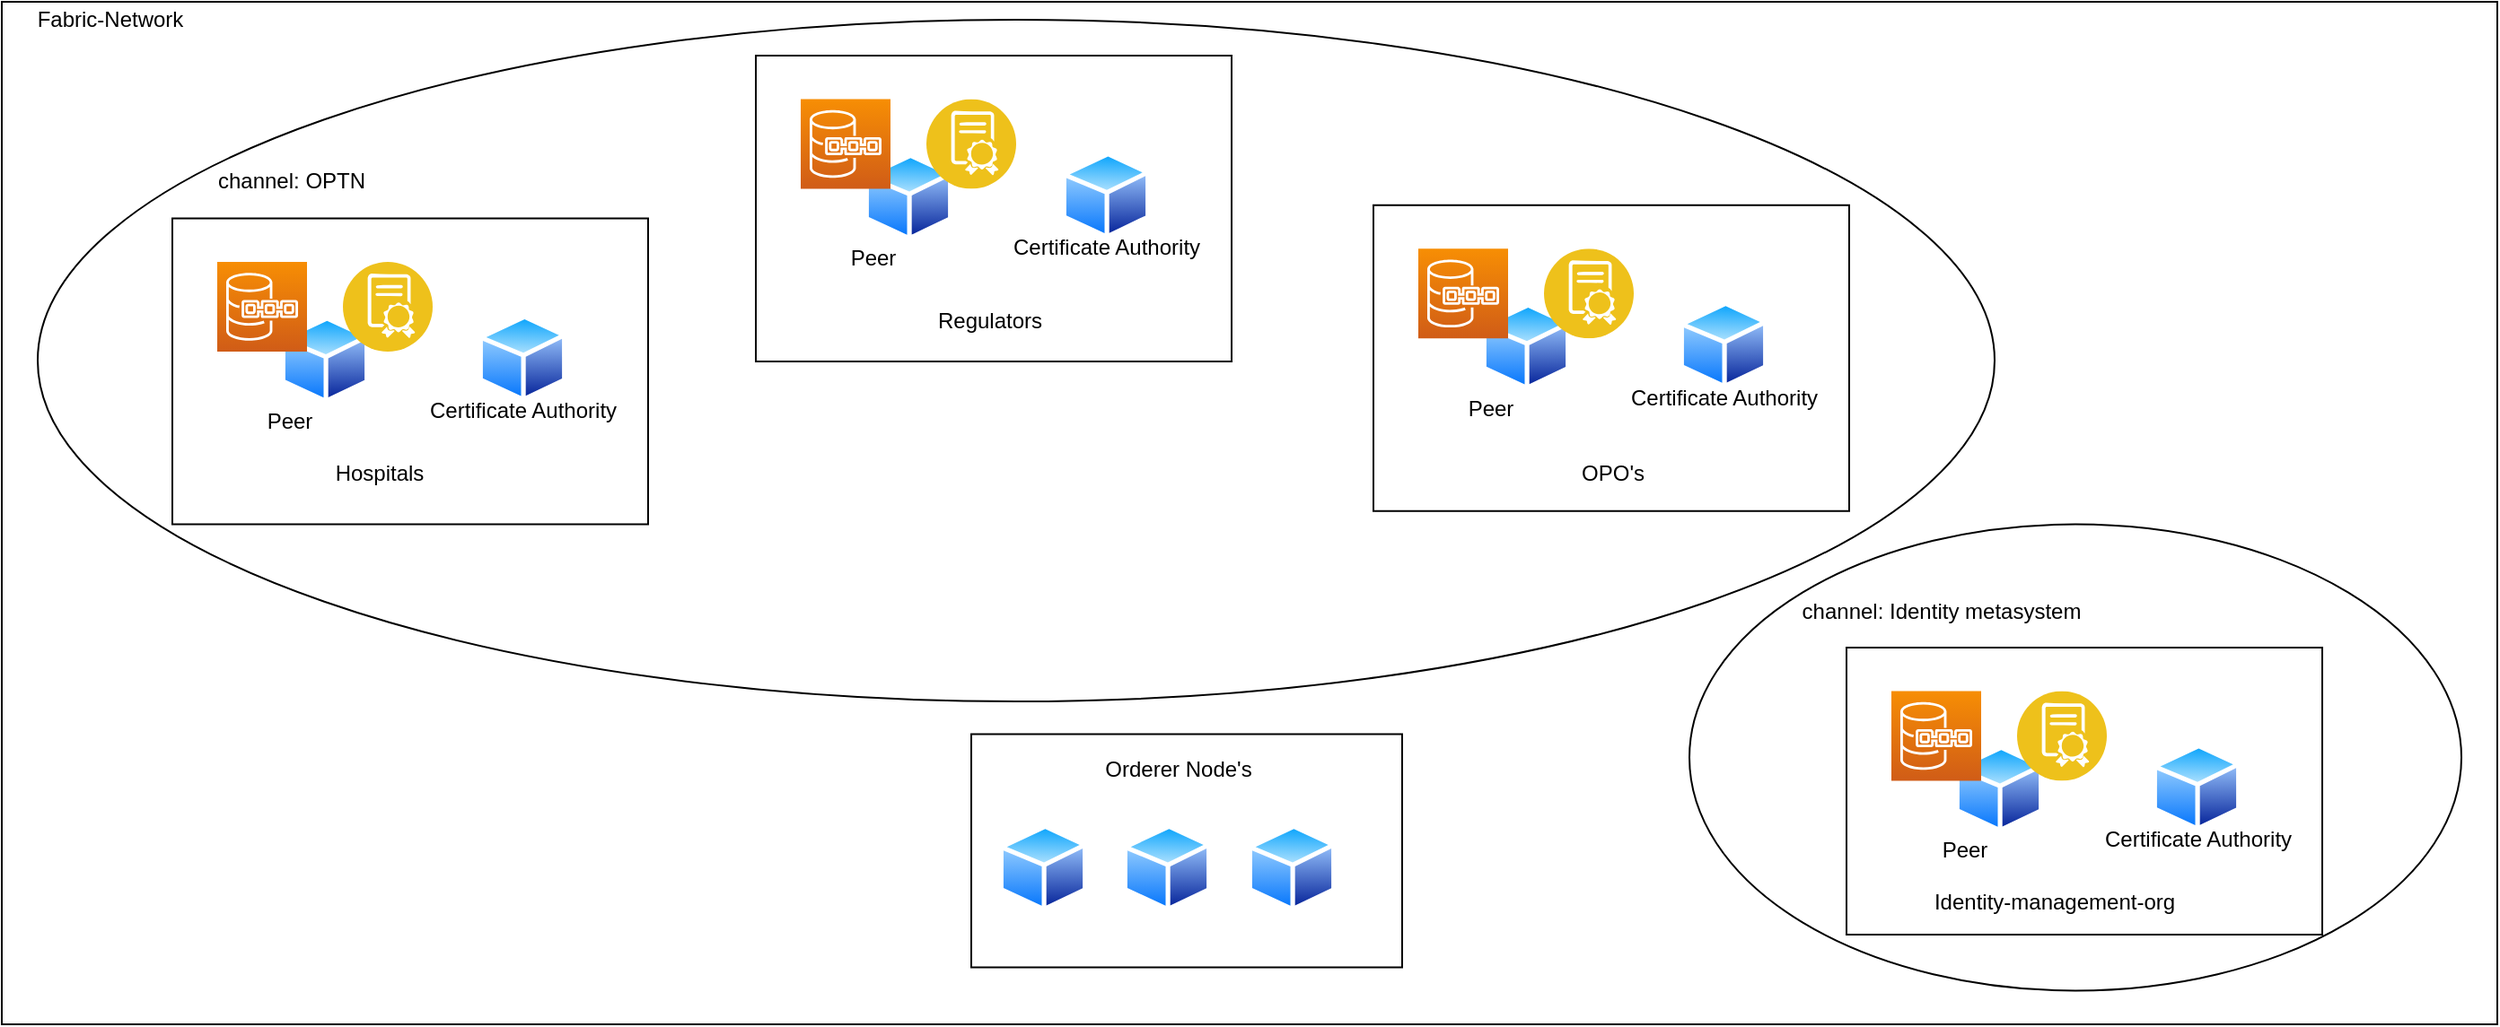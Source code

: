 <mxfile version="16.5.2" type="device" pages="19"><diagram id="wZAYxoYSmDuRFy3tco5K" name="Page-1"><mxGraphModel dx="1354" dy="1978" grid="1" gridSize="10" guides="1" tooltips="1" connect="1" arrows="1" fold="1" page="1" pageScale="1" pageWidth="827" pageHeight="1169" math="0" shadow="0"><root><mxCell id="0"/><mxCell id="1" parent="0"/><mxCell id="hUO9lr8nI7uILZ026P5n-1" value="" style="rounded=0;whiteSpace=wrap;html=1;" parent="1" vertex="1"><mxGeometry x="10" y="-200" width="1390" height="570" as="geometry"/></mxCell><mxCell id="hUO9lr8nI7uILZ026P5n-2" value="Fabric-Network&lt;br&gt;" style="text;html=1;align=center;verticalAlign=middle;resizable=0;points=[];autosize=1;strokeColor=none;fillColor=none;" parent="1" vertex="1"><mxGeometry x="20" y="-200" width="100" height="20" as="geometry"/></mxCell><mxCell id="dRdj7I1Fz1Zqge_WiXNi-10" value="" style="ellipse;whiteSpace=wrap;html=1;" parent="1" vertex="1"><mxGeometry x="30" y="-190" width="1090" height="380" as="geometry"/></mxCell><mxCell id="dRdj7I1Fz1Zqge_WiXNi-17" value="channel: OPTN" style="text;html=1;align=center;verticalAlign=middle;resizable=0;points=[];autosize=1;strokeColor=none;fillColor=none;" parent="1" vertex="1"><mxGeometry x="121" y="-110" width="100" height="20" as="geometry"/></mxCell><mxCell id="dRdj7I1Fz1Zqge_WiXNi-23" value="" style="rounded=0;whiteSpace=wrap;html=1;" parent="1" vertex="1"><mxGeometry x="105" y="-79.25" width="265" height="170.5" as="geometry"/></mxCell><mxCell id="dRdj7I1Fz1Zqge_WiXNi-24" value="" style="aspect=fixed;perimeter=ellipsePerimeter;html=1;align=center;shadow=0;dashed=0;spacingTop=3;image;image=img/lib/active_directory/generic_node.svg;" parent="1" vertex="1"><mxGeometry x="165" y="-25" width="50" height="49" as="geometry"/></mxCell><mxCell id="dRdj7I1Fz1Zqge_WiXNi-30" value="" style="rounded=0;whiteSpace=wrap;html=1;" parent="1" vertex="1"><mxGeometry x="550" y="208.25" width="240" height="130" as="geometry"/></mxCell><mxCell id="dRdj7I1Fz1Zqge_WiXNi-33" value="" style="aspect=fixed;perimeter=ellipsePerimeter;html=1;align=center;shadow=0;dashed=0;spacingTop=3;image;image=img/lib/active_directory/generic_node.svg;" parent="1" vertex="1"><mxGeometry x="634" y="258.25" width="50" height="49" as="geometry"/></mxCell><mxCell id="dRdj7I1Fz1Zqge_WiXNi-34" value="" style="aspect=fixed;perimeter=ellipsePerimeter;html=1;align=center;shadow=0;dashed=0;spacingTop=3;image;image=img/lib/active_directory/generic_node.svg;" parent="1" vertex="1"><mxGeometry x="565" y="258.25" width="50" height="49" as="geometry"/></mxCell><mxCell id="dRdj7I1Fz1Zqge_WiXNi-35" value="" style="aspect=fixed;perimeter=ellipsePerimeter;html=1;align=center;shadow=0;dashed=0;spacingTop=3;image;image=img/lib/active_directory/generic_node.svg;" parent="1" vertex="1"><mxGeometry x="703.5" y="258.25" width="50" height="49" as="geometry"/></mxCell><mxCell id="dRdj7I1Fz1Zqge_WiXNi-36" value="Orderer Node's" style="text;html=1;align=center;verticalAlign=middle;resizable=0;points=[];autosize=1;strokeColor=none;fillColor=none;" parent="1" vertex="1"><mxGeometry x="615" y="218.25" width="100" height="20" as="geometry"/></mxCell><mxCell id="dRdj7I1Fz1Zqge_WiXNi-37" value="Hospitals" style="text;html=1;align=center;verticalAlign=middle;resizable=0;points=[];autosize=1;strokeColor=none;fillColor=none;" parent="1" vertex="1"><mxGeometry x="190" y="52.63" width="60" height="20" as="geometry"/></mxCell><mxCell id="dRdj7I1Fz1Zqge_WiXNi-42" value="" style="sketch=0;points=[[0,0,0],[0.25,0,0],[0.5,0,0],[0.75,0,0],[1,0,0],[0,1,0],[0.25,1,0],[0.5,1,0],[0.75,1,0],[1,1,0],[0,0.25,0],[0,0.5,0],[0,0.75,0],[1,0.25,0],[1,0.5,0],[1,0.75,0]];outlineConnect=0;fontColor=#232F3E;gradientColor=#F78E04;gradientDirection=north;fillColor=#D05C17;strokeColor=#ffffff;dashed=0;verticalLabelPosition=bottom;verticalAlign=top;align=center;html=1;fontSize=12;fontStyle=0;aspect=fixed;shape=mxgraph.aws4.resourceIcon;resIcon=mxgraph.aws4.quantum_ledger_database;" parent="1" vertex="1"><mxGeometry x="130" y="-55" width="50" height="50" as="geometry"/></mxCell><mxCell id="dRdj7I1Fz1Zqge_WiXNi-43" value="" style="aspect=fixed;perimeter=ellipsePerimeter;html=1;align=center;shadow=0;dashed=0;fontColor=#4277BB;labelBackgroundColor=#ffffff;fontSize=12;spacingTop=3;image;image=img/lib/ibm/blockchain/smart_contract.svg;" parent="1" vertex="1"><mxGeometry x="200" y="-55" width="50" height="50" as="geometry"/></mxCell><mxCell id="ZYIHM2BfZZ48Yb6Jol5z-1" value="" style="aspect=fixed;perimeter=ellipsePerimeter;html=1;align=center;shadow=0;dashed=0;spacingTop=3;image;image=img/lib/active_directory/generic_node.svg;" parent="1" vertex="1"><mxGeometry x="275" y="-25.87" width="50" height="49" as="geometry"/></mxCell><mxCell id="ZYIHM2BfZZ48Yb6Jol5z-2" value="Peer" style="text;html=1;align=center;verticalAlign=middle;resizable=0;points=[];autosize=1;strokeColor=none;fillColor=none;" parent="1" vertex="1"><mxGeometry x="150" y="24" width="40" height="20" as="geometry"/></mxCell><mxCell id="ZYIHM2BfZZ48Yb6Jol5z-3" value="Certificate Authority" style="text;html=1;align=center;verticalAlign=middle;resizable=0;points=[];autosize=1;strokeColor=none;fillColor=none;" parent="1" vertex="1"><mxGeometry x="240" y="17.88" width="120" height="20" as="geometry"/></mxCell><mxCell id="2yt3T0Xa_XVB0syi1OJv-47" value="" style="ellipse;whiteSpace=wrap;html=1;" parent="1" vertex="1"><mxGeometry x="950" y="91.25" width="430" height="260" as="geometry"/></mxCell><mxCell id="2yt3T0Xa_XVB0syi1OJv-49" value="" style="rounded=0;whiteSpace=wrap;html=1;" parent="1" vertex="1"><mxGeometry x="430" y="-170" width="265" height="170.5" as="geometry"/></mxCell><mxCell id="2yt3T0Xa_XVB0syi1OJv-50" value="" style="aspect=fixed;perimeter=ellipsePerimeter;html=1;align=center;shadow=0;dashed=0;spacingTop=3;image;image=img/lib/active_directory/generic_node.svg;" parent="1" vertex="1"><mxGeometry x="490" y="-115.75" width="50" height="49" as="geometry"/></mxCell><mxCell id="2yt3T0Xa_XVB0syi1OJv-51" value="Regulators" style="text;html=1;align=center;verticalAlign=middle;resizable=0;points=[];autosize=1;strokeColor=none;fillColor=none;" parent="1" vertex="1"><mxGeometry x="525" y="-32.37" width="70" height="20" as="geometry"/></mxCell><mxCell id="2yt3T0Xa_XVB0syi1OJv-52" value="" style="sketch=0;points=[[0,0,0],[0.25,0,0],[0.5,0,0],[0.75,0,0],[1,0,0],[0,1,0],[0.25,1,0],[0.5,1,0],[0.75,1,0],[1,1,0],[0,0.25,0],[0,0.5,0],[0,0.75,0],[1,0.25,0],[1,0.5,0],[1,0.75,0]];outlineConnect=0;fontColor=#232F3E;gradientColor=#F78E04;gradientDirection=north;fillColor=#D05C17;strokeColor=#ffffff;dashed=0;verticalLabelPosition=bottom;verticalAlign=top;align=center;html=1;fontSize=12;fontStyle=0;aspect=fixed;shape=mxgraph.aws4.resourceIcon;resIcon=mxgraph.aws4.quantum_ledger_database;" parent="1" vertex="1"><mxGeometry x="455" y="-145.75" width="50" height="50" as="geometry"/></mxCell><mxCell id="2yt3T0Xa_XVB0syi1OJv-53" value="" style="aspect=fixed;perimeter=ellipsePerimeter;html=1;align=center;shadow=0;dashed=0;fontColor=#4277BB;labelBackgroundColor=#ffffff;fontSize=12;spacingTop=3;image;image=img/lib/ibm/blockchain/smart_contract.svg;" parent="1" vertex="1"><mxGeometry x="525" y="-145.75" width="50" height="50" as="geometry"/></mxCell><mxCell id="2yt3T0Xa_XVB0syi1OJv-54" value="" style="aspect=fixed;perimeter=ellipsePerimeter;html=1;align=center;shadow=0;dashed=0;spacingTop=3;image;image=img/lib/active_directory/generic_node.svg;" parent="1" vertex="1"><mxGeometry x="600" y="-116.62" width="50" height="49" as="geometry"/></mxCell><mxCell id="2yt3T0Xa_XVB0syi1OJv-55" value="Peer" style="text;html=1;align=center;verticalAlign=middle;resizable=0;points=[];autosize=1;strokeColor=none;fillColor=none;" parent="1" vertex="1"><mxGeometry x="475" y="-66.75" width="40" height="20" as="geometry"/></mxCell><mxCell id="2yt3T0Xa_XVB0syi1OJv-56" value="Certificate Authority" style="text;html=1;align=center;verticalAlign=middle;resizable=0;points=[];autosize=1;strokeColor=none;fillColor=none;" parent="1" vertex="1"><mxGeometry x="565" y="-72.87" width="120" height="20" as="geometry"/></mxCell><mxCell id="2yt3T0Xa_XVB0syi1OJv-57" value="" style="rounded=0;whiteSpace=wrap;html=1;" parent="1" vertex="1"><mxGeometry x="774" y="-86.62" width="265" height="170.5" as="geometry"/></mxCell><mxCell id="2yt3T0Xa_XVB0syi1OJv-58" value="" style="aspect=fixed;perimeter=ellipsePerimeter;html=1;align=center;shadow=0;dashed=0;spacingTop=3;image;image=img/lib/active_directory/generic_node.svg;" parent="1" vertex="1"><mxGeometry x="834" y="-32.37" width="50" height="49" as="geometry"/></mxCell><mxCell id="2yt3T0Xa_XVB0syi1OJv-59" value="OPO's" style="text;html=1;align=center;verticalAlign=middle;resizable=0;points=[];autosize=1;strokeColor=none;fillColor=none;" parent="1" vertex="1"><mxGeometry x="881.5" y="52.63" width="50" height="20" as="geometry"/></mxCell><mxCell id="2yt3T0Xa_XVB0syi1OJv-60" value="" style="sketch=0;points=[[0,0,0],[0.25,0,0],[0.5,0,0],[0.75,0,0],[1,0,0],[0,1,0],[0.25,1,0],[0.5,1,0],[0.75,1,0],[1,1,0],[0,0.25,0],[0,0.5,0],[0,0.75,0],[1,0.25,0],[1,0.5,0],[1,0.75,0]];outlineConnect=0;fontColor=#232F3E;gradientColor=#F78E04;gradientDirection=north;fillColor=#D05C17;strokeColor=#ffffff;dashed=0;verticalLabelPosition=bottom;verticalAlign=top;align=center;html=1;fontSize=12;fontStyle=0;aspect=fixed;shape=mxgraph.aws4.resourceIcon;resIcon=mxgraph.aws4.quantum_ledger_database;" parent="1" vertex="1"><mxGeometry x="799" y="-62.37" width="50" height="50" as="geometry"/></mxCell><mxCell id="2yt3T0Xa_XVB0syi1OJv-61" value="" style="aspect=fixed;perimeter=ellipsePerimeter;html=1;align=center;shadow=0;dashed=0;fontColor=#4277BB;labelBackgroundColor=#ffffff;fontSize=12;spacingTop=3;image;image=img/lib/ibm/blockchain/smart_contract.svg;" parent="1" vertex="1"><mxGeometry x="869" y="-62.37" width="50" height="50" as="geometry"/></mxCell><mxCell id="2yt3T0Xa_XVB0syi1OJv-62" value="" style="aspect=fixed;perimeter=ellipsePerimeter;html=1;align=center;shadow=0;dashed=0;spacingTop=3;image;image=img/lib/active_directory/generic_node.svg;" parent="1" vertex="1"><mxGeometry x="944" y="-33.24" width="50" height="49" as="geometry"/></mxCell><mxCell id="2yt3T0Xa_XVB0syi1OJv-63" value="Peer" style="text;html=1;align=center;verticalAlign=middle;resizable=0;points=[];autosize=1;strokeColor=none;fillColor=none;" parent="1" vertex="1"><mxGeometry x="819" y="16.63" width="40" height="20" as="geometry"/></mxCell><mxCell id="2yt3T0Xa_XVB0syi1OJv-64" value="Certificate Authority" style="text;html=1;align=center;verticalAlign=middle;resizable=0;points=[];autosize=1;strokeColor=none;fillColor=none;" parent="1" vertex="1"><mxGeometry x="909" y="10.51" width="120" height="20" as="geometry"/></mxCell><mxCell id="2yt3T0Xa_XVB0syi1OJv-67" value="channel: Identity metasystem" style="text;html=1;align=center;verticalAlign=middle;resizable=0;points=[];autosize=1;strokeColor=none;fillColor=none;" parent="1" vertex="1"><mxGeometry x="1005" y="130" width="170" height="20" as="geometry"/></mxCell><mxCell id="fvhEZJR5kqjYJPvr7O-f-1" value="" style="rounded=0;whiteSpace=wrap;html=1;" parent="1" vertex="1"><mxGeometry x="1037.5" y="160" width="265" height="160" as="geometry"/></mxCell><mxCell id="fvhEZJR5kqjYJPvr7O-f-2" value="" style="aspect=fixed;perimeter=ellipsePerimeter;html=1;align=center;shadow=0;dashed=0;spacingTop=3;image;image=img/lib/active_directory/generic_node.svg;" parent="1" vertex="1"><mxGeometry x="1097.5" y="214.25" width="50" height="49" as="geometry"/></mxCell><mxCell id="fvhEZJR5kqjYJPvr7O-f-3" value="Identity-management-org" style="text;html=1;align=center;verticalAlign=middle;resizable=0;points=[];autosize=1;strokeColor=none;fillColor=none;" parent="1" vertex="1"><mxGeometry x="1077.5" y="291.88" width="150" height="20" as="geometry"/></mxCell><mxCell id="fvhEZJR5kqjYJPvr7O-f-4" value="" style="sketch=0;points=[[0,0,0],[0.25,0,0],[0.5,0,0],[0.75,0,0],[1,0,0],[0,1,0],[0.25,1,0],[0.5,1,0],[0.75,1,0],[1,1,0],[0,0.25,0],[0,0.5,0],[0,0.75,0],[1,0.25,0],[1,0.5,0],[1,0.75,0]];outlineConnect=0;fontColor=#232F3E;gradientColor=#F78E04;gradientDirection=north;fillColor=#D05C17;strokeColor=#ffffff;dashed=0;verticalLabelPosition=bottom;verticalAlign=top;align=center;html=1;fontSize=12;fontStyle=0;aspect=fixed;shape=mxgraph.aws4.resourceIcon;resIcon=mxgraph.aws4.quantum_ledger_database;" parent="1" vertex="1"><mxGeometry x="1062.5" y="184.25" width="50" height="50" as="geometry"/></mxCell><mxCell id="fvhEZJR5kqjYJPvr7O-f-5" value="" style="aspect=fixed;perimeter=ellipsePerimeter;html=1;align=center;shadow=0;dashed=0;fontColor=#4277BB;labelBackgroundColor=#ffffff;fontSize=12;spacingTop=3;image;image=img/lib/ibm/blockchain/smart_contract.svg;" parent="1" vertex="1"><mxGeometry x="1132.5" y="184.25" width="50" height="50" as="geometry"/></mxCell><mxCell id="fvhEZJR5kqjYJPvr7O-f-6" value="" style="aspect=fixed;perimeter=ellipsePerimeter;html=1;align=center;shadow=0;dashed=0;spacingTop=3;image;image=img/lib/active_directory/generic_node.svg;" parent="1" vertex="1"><mxGeometry x="1207.5" y="213.38" width="50" height="49" as="geometry"/></mxCell><mxCell id="fvhEZJR5kqjYJPvr7O-f-7" value="Peer" style="text;html=1;align=center;verticalAlign=middle;resizable=0;points=[];autosize=1;strokeColor=none;fillColor=none;" parent="1" vertex="1"><mxGeometry x="1082.5" y="263.25" width="40" height="20" as="geometry"/></mxCell><mxCell id="fvhEZJR5kqjYJPvr7O-f-8" value="Certificate Authority" style="text;html=1;align=center;verticalAlign=middle;resizable=0;points=[];autosize=1;strokeColor=none;fillColor=none;" parent="1" vertex="1"><mxGeometry x="1172.5" y="257.13" width="120" height="20" as="geometry"/></mxCell></root></mxGraphModel></diagram><diagram id="Uj0TOlNRmHPmHO10_z5L" name="Page-2"><mxGraphModel dx="1354" dy="740" grid="1" gridSize="10" guides="1" tooltips="1" connect="1" arrows="1" fold="1" page="1" pageScale="1" pageWidth="827" pageHeight="1169" math="0" shadow="0"><root><mxCell id="Ma9oV5rGUbMkJMrV30hs-0"/><mxCell id="Ma9oV5rGUbMkJMrV30hs-1" parent="Ma9oV5rGUbMkJMrV30hs-0"/><mxCell id="DHdw8VSUXeNzMI1vCQuK-9" value="Write DID and credential definition&lt;br&gt;to issue donation permit" style="edgeStyle=orthogonalEdgeStyle;rounded=0;orthogonalLoop=1;jettySize=auto;html=1;entryX=0.211;entryY=0.01;entryDx=0;entryDy=0;entryPerimeter=0;" parent="Ma9oV5rGUbMkJMrV30hs-1" source="Ma9oV5rGUbMkJMrV30hs-2" target="DHdw8VSUXeNzMI1vCQuK-8" edge="1"><mxGeometry relative="1" as="geometry"/></mxCell><mxCell id="Ma9oV5rGUbMkJMrV30hs-2" value="NGO" style="ellipse;whiteSpace=wrap;html=1;" parent="Ma9oV5rGUbMkJMrV30hs-1" vertex="1"><mxGeometry x="160" y="300" width="150" height="100" as="geometry"/></mxCell><mxCell id="Ma9oV5rGUbMkJMrV30hs-3" value="Donor" style="ellipse;whiteSpace=wrap;html=1;" parent="Ma9oV5rGUbMkJMrV30hs-1" vertex="1"><mxGeometry x="320" y="80" width="150" height="100" as="geometry"/></mxCell><mxCell id="DHdw8VSUXeNzMI1vCQuK-11" style="edgeStyle=orthogonalEdgeStyle;rounded=0;orthogonalLoop=1;jettySize=auto;html=1;entryX=0.761;entryY=0;entryDx=0;entryDy=0;entryPerimeter=0;" parent="Ma9oV5rGUbMkJMrV30hs-1" source="Ma9oV5rGUbMkJMrV30hs-4" target="DHdw8VSUXeNzMI1vCQuK-8" edge="1"><mxGeometry relative="1" as="geometry"/></mxCell><mxCell id="DHdw8VSUXeNzMI1vCQuK-12" value="read the credential definition created by the NGO &lt;br&gt;to issue donation permit as VC" style="edgeLabel;html=1;align=center;verticalAlign=middle;resizable=0;points=[];" parent="DHdw8VSUXeNzMI1vCQuK-11" vertex="1" connectable="0"><mxGeometry x="-0.277" y="1" relative="1" as="geometry"><mxPoint as="offset"/></mxGeometry></mxCell><mxCell id="Ma9oV5rGUbMkJMrV30hs-4" value="OPO/Hospital/NGO" style="ellipse;whiteSpace=wrap;html=1;" parent="Ma9oV5rGUbMkJMrV30hs-1" vertex="1"><mxGeometry x="500" y="300" width="150" height="100" as="geometry"/></mxCell><mxCell id="DHdw8VSUXeNzMI1vCQuK-1" value="" style="endArrow=classic;html=1;rounded=0;exitX=0.5;exitY=0;exitDx=0;exitDy=0;entryX=0;entryY=0.5;entryDx=0;entryDy=0;" parent="Ma9oV5rGUbMkJMrV30hs-1" source="Ma9oV5rGUbMkJMrV30hs-2" target="Ma9oV5rGUbMkJMrV30hs-3" edge="1"><mxGeometry width="50" height="50" relative="1" as="geometry"><mxPoint x="390" y="440" as="sourcePoint"/><mxPoint x="440" y="390" as="targetPoint"/></mxGeometry></mxCell><mxCell id="DHdw8VSUXeNzMI1vCQuK-6" value="Issue donation permit as VC" style="edgeLabel;html=1;align=center;verticalAlign=middle;resizable=0;points=[];" parent="DHdw8VSUXeNzMI1vCQuK-1" vertex="1" connectable="0"><mxGeometry x="-0.313" y="-1" relative="1" as="geometry"><mxPoint as="offset"/></mxGeometry></mxCell><mxCell id="DHdw8VSUXeNzMI1vCQuK-2" value="" style="endArrow=classic;html=1;rounded=0;exitX=1;exitY=0.5;exitDx=0;exitDy=0;entryX=0.5;entryY=0;entryDx=0;entryDy=0;" parent="Ma9oV5rGUbMkJMrV30hs-1" source="Ma9oV5rGUbMkJMrV30hs-3" target="Ma9oV5rGUbMkJMrV30hs-4" edge="1"><mxGeometry width="50" height="50" relative="1" as="geometry"><mxPoint x="390" y="440" as="sourcePoint"/><mxPoint x="440" y="390" as="targetPoint"/></mxGeometry></mxCell><mxCell id="DHdw8VSUXeNzMI1vCQuK-7" value="Present donation permit as VC" style="edgeLabel;html=1;align=center;verticalAlign=middle;resizable=0;points=[];" parent="DHdw8VSUXeNzMI1vCQuK-2" vertex="1" connectable="0"><mxGeometry x="0.23" y="3" relative="1" as="geometry"><mxPoint as="offset"/></mxGeometry></mxCell><mxCell id="DHdw8VSUXeNzMI1vCQuK-4" value="No integration and direct&amp;nbsp;&lt;br&gt;communication needed&amp;nbsp;" style="endArrow=none;dashed=1;html=1;dashPattern=1 3;strokeWidth=2;rounded=0;exitX=1;exitY=0.5;exitDx=0;exitDy=0;entryX=0;entryY=0.5;entryDx=0;entryDy=0;" parent="Ma9oV5rGUbMkJMrV30hs-1" source="Ma9oV5rGUbMkJMrV30hs-2" target="Ma9oV5rGUbMkJMrV30hs-4" edge="1"><mxGeometry width="50" height="50" relative="1" as="geometry"><mxPoint x="390" y="440" as="sourcePoint"/><mxPoint x="440" y="390" as="targetPoint"/></mxGeometry></mxCell><mxCell id="DHdw8VSUXeNzMI1vCQuK-8" value="identity&amp;nbsp;metasystem ledger" style="rounded=1;whiteSpace=wrap;html=1;" parent="Ma9oV5rGUbMkJMrV30hs-1" vertex="1"><mxGeometry x="105" y="485" width="620" height="100" as="geometry"/></mxCell><mxCell id="DHdw8VSUXeNzMI1vCQuK-13" style="edgeStyle=orthogonalEdgeStyle;rounded=0;orthogonalLoop=1;jettySize=auto;html=1;" parent="Ma9oV5rGUbMkJMrV30hs-1" source="Ma9oV5rGUbMkJMrV30hs-4" target="Ma9oV5rGUbMkJMrV30hs-4" edge="1"><mxGeometry relative="1" as="geometry"><Array as="points"><mxPoint x="710" y="310"/><mxPoint x="650" y="360"/></Array></mxGeometry></mxCell><mxCell id="DHdw8VSUXeNzMI1vCQuK-14" value="Verify Donation permit" style="edgeLabel;html=1;align=center;verticalAlign=middle;resizable=0;points=[];" parent="DHdw8VSUXeNzMI1vCQuK-13" vertex="1" connectable="0"><mxGeometry x="0.27" y="3" relative="1" as="geometry"><mxPoint y="-8" as="offset"/></mxGeometry></mxCell></root></mxGraphModel></diagram><diagram id="y8gcYtpj4QqftaRk1vRn" name="Page-3"><mxGraphModel dx="1354" dy="740" grid="1" gridSize="10" guides="1" tooltips="1" connect="1" arrows="1" fold="1" page="1" pageScale="1" pageWidth="827" pageHeight="1169" math="0" shadow="0"><root><mxCell id="kAtEHIsDNqDv55LmdZQy-0"/><mxCell id="kAtEHIsDNqDv55LmdZQy-1" parent="kAtEHIsDNqDv55LmdZQy-0"/><mxCell id="b4v6LJmlGWD9VfM5R0kY-0" value="Write DID and credential definition&lt;br&gt;to issue donation permit" style="edgeStyle=orthogonalEdgeStyle;rounded=0;orthogonalLoop=1;jettySize=auto;html=1;entryX=0.211;entryY=0.01;entryDx=0;entryDy=0;entryPerimeter=0;" parent="kAtEHIsDNqDv55LmdZQy-1" source="b4v6LJmlGWD9VfM5R0kY-1" target="b4v6LJmlGWD9VfM5R0kY-11" edge="1"><mxGeometry relative="1" as="geometry"/></mxCell><mxCell id="b4v6LJmlGWD9VfM5R0kY-1" value="NGO" style="ellipse;whiteSpace=wrap;html=1;" parent="kAtEHIsDNqDv55LmdZQy-1" vertex="1"><mxGeometry x="146" y="980" width="150" height="100" as="geometry"/></mxCell><mxCell id="b4v6LJmlGWD9VfM5R0kY-16" value="Issue Guardian credential&amp;nbsp;" style="edgeStyle=orthogonalEdgeStyle;rounded=0;orthogonalLoop=1;jettySize=auto;html=1;" parent="kAtEHIsDNqDv55LmdZQy-1" source="b4v6LJmlGWD9VfM5R0kY-2" target="b4v6LJmlGWD9VfM5R0kY-15" edge="1"><mxGeometry relative="1" as="geometry"/></mxCell><mxCell id="b4v6LJmlGWD9VfM5R0kY-2" value="Donor" style="ellipse;whiteSpace=wrap;html=1;" parent="kAtEHIsDNqDv55LmdZQy-1" vertex="1"><mxGeometry x="306" y="760" width="150" height="100" as="geometry"/></mxCell><mxCell id="b4v6LJmlGWD9VfM5R0kY-3" style="edgeStyle=orthogonalEdgeStyle;rounded=0;orthogonalLoop=1;jettySize=auto;html=1;entryX=0.761;entryY=0;entryDx=0;entryDy=0;entryPerimeter=0;" parent="kAtEHIsDNqDv55LmdZQy-1" source="b4v6LJmlGWD9VfM5R0kY-5" target="b4v6LJmlGWD9VfM5R0kY-11" edge="1"><mxGeometry relative="1" as="geometry"/></mxCell><mxCell id="b4v6LJmlGWD9VfM5R0kY-4" value="read the credential definition created by the NGO&lt;br&gt;to issue donation permit as VC" style="edgeLabel;html=1;align=center;verticalAlign=middle;resizable=0;points=[];" parent="b4v6LJmlGWD9VfM5R0kY-3" vertex="1" connectable="0"><mxGeometry x="-0.277" y="1" relative="1" as="geometry"><mxPoint as="offset"/></mxGeometry></mxCell><mxCell id="b4v6LJmlGWD9VfM5R0kY-5" value="OPO/Hospital" style="ellipse;whiteSpace=wrap;html=1;" parent="kAtEHIsDNqDv55LmdZQy-1" vertex="1"><mxGeometry x="486" y="980" width="150" height="100" as="geometry"/></mxCell><mxCell id="b4v6LJmlGWD9VfM5R0kY-6" value="" style="endArrow=classic;html=1;rounded=0;exitX=0.5;exitY=0;exitDx=0;exitDy=0;entryX=0;entryY=0.5;entryDx=0;entryDy=0;" parent="kAtEHIsDNqDv55LmdZQy-1" source="b4v6LJmlGWD9VfM5R0kY-1" target="b4v6LJmlGWD9VfM5R0kY-2" edge="1"><mxGeometry width="50" height="50" relative="1" as="geometry"><mxPoint x="376" y="1120" as="sourcePoint"/><mxPoint x="426" y="1070" as="targetPoint"/></mxGeometry></mxCell><mxCell id="b4v6LJmlGWD9VfM5R0kY-7" value="Issue donation permit as VC" style="edgeLabel;html=1;align=center;verticalAlign=middle;resizable=0;points=[];" parent="b4v6LJmlGWD9VfM5R0kY-6" vertex="1" connectable="0"><mxGeometry x="-0.313" y="-1" relative="1" as="geometry"><mxPoint as="offset"/></mxGeometry></mxCell><mxCell id="b4v6LJmlGWD9VfM5R0kY-8" value="" style="endArrow=classic;html=1;rounded=0;exitX=1;exitY=0.5;exitDx=0;exitDy=0;entryX=0.5;entryY=0;entryDx=0;entryDy=0;" parent="kAtEHIsDNqDv55LmdZQy-1" source="b4v6LJmlGWD9VfM5R0kY-15" target="b4v6LJmlGWD9VfM5R0kY-5" edge="1"><mxGeometry width="50" height="50" relative="1" as="geometry"><mxPoint x="376" y="1120" as="sourcePoint"/><mxPoint x="426" y="1070" as="targetPoint"/></mxGeometry></mxCell><mxCell id="b4v6LJmlGWD9VfM5R0kY-9" value="Present donation permit and &lt;br&gt;guardianship&amp;nbsp; as VC" style="edgeLabel;html=1;align=center;verticalAlign=middle;resizable=0;points=[];" parent="b4v6LJmlGWD9VfM5R0kY-8" vertex="1" connectable="0"><mxGeometry x="0.23" y="3" relative="1" as="geometry"><mxPoint as="offset"/></mxGeometry></mxCell><mxCell id="b4v6LJmlGWD9VfM5R0kY-10" value="No integration and direct&amp;nbsp;&lt;br&gt;communication needed&amp;nbsp;" style="endArrow=none;dashed=1;html=1;dashPattern=1 3;strokeWidth=2;rounded=0;exitX=1;exitY=0.5;exitDx=0;exitDy=0;entryX=0;entryY=0.5;entryDx=0;entryDy=0;" parent="kAtEHIsDNqDv55LmdZQy-1" source="b4v6LJmlGWD9VfM5R0kY-1" target="b4v6LJmlGWD9VfM5R0kY-5" edge="1"><mxGeometry width="50" height="50" relative="1" as="geometry"><mxPoint x="376" y="1120" as="sourcePoint"/><mxPoint x="426" y="1070" as="targetPoint"/></mxGeometry></mxCell><mxCell id="b4v6LJmlGWD9VfM5R0kY-11" value="identity&amp;nbsp;metasystem ledger" style="rounded=1;whiteSpace=wrap;html=1;" parent="kAtEHIsDNqDv55LmdZQy-1" vertex="1"><mxGeometry x="90" y="1165" width="620" height="100" as="geometry"/></mxCell><mxCell id="b4v6LJmlGWD9VfM5R0kY-12" style="edgeStyle=orthogonalEdgeStyle;rounded=0;orthogonalLoop=1;jettySize=auto;html=1;" parent="kAtEHIsDNqDv55LmdZQy-1" source="b4v6LJmlGWD9VfM5R0kY-5" target="b4v6LJmlGWD9VfM5R0kY-5" edge="1"><mxGeometry relative="1" as="geometry"><Array as="points"><mxPoint x="696" y="990"/><mxPoint x="636" y="1040"/></Array></mxGeometry></mxCell><mxCell id="b4v6LJmlGWD9VfM5R0kY-13" value="Verify Donation permit VC&amp;nbsp;&lt;br&gt;and guardianship VC" style="edgeLabel;html=1;align=center;verticalAlign=middle;resizable=0;points=[];" parent="b4v6LJmlGWD9VfM5R0kY-12" vertex="1" connectable="0"><mxGeometry x="0.27" y="3" relative="1" as="geometry"><mxPoint y="-8" as="offset"/></mxGeometry></mxCell><mxCell id="b4v6LJmlGWD9VfM5R0kY-15" value="Guardian" style="ellipse;whiteSpace=wrap;html=1;" parent="kAtEHIsDNqDv55LmdZQy-1" vertex="1"><mxGeometry x="306" y="580" width="150" height="100" as="geometry"/></mxCell></root></mxGraphModel></diagram><diagram id="ViXQoOcGFQAncncaLwmD" name="Page-4"><mxGraphModel dx="2181" dy="670" grid="1" gridSize="10" guides="1" tooltips="1" connect="1" arrows="1" fold="1" page="1" pageScale="1" pageWidth="827" pageHeight="1169" math="0" shadow="0"><root><mxCell id="mlDmNHN5l_WRZQpYVUgC-0"/><mxCell id="mlDmNHN5l_WRZQpYVUgC-1" parent="mlDmNHN5l_WRZQpYVUgC-0"/><mxCell id="mlDmNHN5l_WRZQpYVUgC-4" value="Identity metasystem Ledger" style="shape=umlLifeline;perimeter=lifelinePerimeter;whiteSpace=wrap;html=1;container=1;collapsible=0;recursiveResize=0;outlineConnect=0;" parent="mlDmNHN5l_WRZQpYVUgC-1" vertex="1"><mxGeometry x="690" y="40" width="100" height="1200" as="geometry"/></mxCell><mxCell id="mlDmNHN5l_WRZQpYVUgC-14" style="edgeStyle=orthogonalEdgeStyle;rounded=0;orthogonalLoop=1;jettySize=auto;html=1;" parent="mlDmNHN5l_WRZQpYVUgC-1" source="mlDmNHN5l_WRZQpYVUgC-13" target="mlDmNHN5l_WRZQpYVUgC-4" edge="1"><mxGeometry relative="1" as="geometry"><Array as="points"><mxPoint x="560" y="150"/><mxPoint x="560" y="150"/></Array></mxGeometry></mxCell><mxCell id="mlDmNHN5l_WRZQpYVUgC-15" value="Verify the identity of Lab B and &lt;br&gt;add the Lab B's DID to the Ledger" style="edgeLabel;html=1;align=center;verticalAlign=middle;resizable=0;points=[];" parent="mlDmNHN5l_WRZQpYVUgC-14" vertex="1" connectable="0"><mxGeometry x="0.15" y="-1" relative="1" as="geometry"><mxPoint x="-15" as="offset"/></mxGeometry></mxCell><mxCell id="mlDmNHN5l_WRZQpYVUgC-27" style="edgeStyle=orthogonalEdgeStyle;rounded=0;orthogonalLoop=1;jettySize=auto;html=1;" parent="mlDmNHN5l_WRZQpYVUgC-1" source="mlDmNHN5l_WRZQpYVUgC-13" target="mlDmNHN5l_WRZQpYVUgC-4" edge="1"><mxGeometry relative="1" as="geometry"><Array as="points"><mxPoint x="610" y="190"/><mxPoint x="610" y="190"/></Array><mxPoint x="780" y="270" as="sourcePoint"/><mxPoint x="1000" y="270" as="targetPoint"/></mxGeometry></mxCell><mxCell id="mlDmNHN5l_WRZQpYVUgC-30" value="Verify the identity of NGO A and add the&lt;br&gt;NGO A's DID to the Ledger" style="edgeLabel;html=1;align=center;verticalAlign=middle;resizable=0;points=[];" parent="mlDmNHN5l_WRZQpYVUgC-27" vertex="1" connectable="0"><mxGeometry x="-0.132" y="1" relative="1" as="geometry"><mxPoint x="15" as="offset"/></mxGeometry></mxCell><mxCell id="mlDmNHN5l_WRZQpYVUgC-13" value="" style="shape=umlLifeline;participant=umlActor;perimeter=lifelinePerimeter;whiteSpace=wrap;html=1;container=1;collapsible=0;recursiveResize=0;verticalAlign=top;spacingTop=36;outlineConnect=0;" parent="mlDmNHN5l_WRZQpYVUgC-1" vertex="1"><mxGeometry x="510" y="40" width="20" height="500" as="geometry"/></mxCell><mxCell id="mlDmNHN5l_WRZQpYVUgC-48" style="edgeStyle=orthogonalEdgeStyle;rounded=0;orthogonalLoop=1;jettySize=auto;html=1;" parent="mlDmNHN5l_WRZQpYVUgC-1" source="mlDmNHN5l_WRZQpYVUgC-16" target="mlDmNHN5l_WRZQpYVUgC-17" edge="1"><mxGeometry relative="1" as="geometry"><Array as="points"><mxPoint x="80" y="610"/><mxPoint x="80" y="610"/></Array></mxGeometry></mxCell><mxCell id="mlDmNHN5l_WRZQpYVUgC-49" value="Issue VC to donor which&lt;br&gt;&amp;nbsp;will authorise donor to&amp;nbsp;&lt;br&gt;avail free lab test" style="edgeLabel;html=1;align=center;verticalAlign=middle;resizable=0;points=[];" parent="mlDmNHN5l_WRZQpYVUgC-48" vertex="1" connectable="0"><mxGeometry x="-0.216" y="4" relative="1" as="geometry"><mxPoint x="-15" y="6" as="offset"/></mxGeometry></mxCell><mxCell id="mlDmNHN5l_WRZQpYVUgC-39" style="edgeStyle=orthogonalEdgeStyle;rounded=0;orthogonalLoop=1;jettySize=auto;html=1;" parent="mlDmNHN5l_WRZQpYVUgC-1" source="mlDmNHN5l_WRZQpYVUgC-17" target="mlDmNHN5l_WRZQpYVUgC-16" edge="1"><mxGeometry relative="1" as="geometry"><Array as="points"><mxPoint x="60" y="370"/><mxPoint x="60" y="370"/></Array></mxGeometry></mxCell><mxCell id="mlDmNHN5l_WRZQpYVUgC-40" value="Connects with&lt;br&gt;NGO using DID received&lt;br&gt;from the ledger&amp;nbsp;" style="edgeLabel;html=1;align=center;verticalAlign=middle;resizable=0;points=[];" parent="mlDmNHN5l_WRZQpYVUgC-39" vertex="1" connectable="0"><mxGeometry x="0.29" y="-3" relative="1" as="geometry"><mxPoint x="-26" as="offset"/></mxGeometry></mxCell><mxCell id="mlDmNHN5l_WRZQpYVUgC-46" style="edgeStyle=orthogonalEdgeStyle;rounded=0;orthogonalLoop=1;jettySize=auto;html=1;" parent="mlDmNHN5l_WRZQpYVUgC-1" source="mlDmNHN5l_WRZQpYVUgC-17" target="mlDmNHN5l_WRZQpYVUgC-16" edge="1"><mxGeometry relative="1" as="geometry"><Array as="points"><mxPoint x="70" y="550"/><mxPoint x="70" y="550"/></Array></mxGeometry></mxCell><mxCell id="mlDmNHN5l_WRZQpYVUgC-47" value="Issue&amp;nbsp; consent for donation&lt;br&gt;as VC" style="edgeLabel;html=1;align=center;verticalAlign=middle;resizable=0;points=[];" parent="mlDmNHN5l_WRZQpYVUgC-46" vertex="1" connectable="0"><mxGeometry x="0.258" y="-2" relative="1" as="geometry"><mxPoint x="-19" as="offset"/></mxGeometry></mxCell><mxCell id="mlDmNHN5l_WRZQpYVUgC-81" style="edgeStyle=orthogonalEdgeStyle;rounded=0;orthogonalLoop=1;jettySize=auto;html=1;" parent="mlDmNHN5l_WRZQpYVUgC-1" source="mlDmNHN5l_WRZQpYVUgC-17" target="mlDmNHN5l_WRZQpYVUgC-16" edge="1"><mxGeometry relative="1" as="geometry"><Array as="points"><mxPoint x="130" y="1120"/><mxPoint x="130" y="1120"/></Array></mxGeometry></mxCell><mxCell id="mlDmNHN5l_WRZQpYVUgC-82" value="present the VC received &lt;br&gt;from the Lab B containing&lt;br&gt;lab test results" style="edgeLabel;html=1;align=center;verticalAlign=middle;resizable=0;points=[];" parent="mlDmNHN5l_WRZQpYVUgC-81" vertex="1" connectable="0"><mxGeometry x="-0.3" relative="1" as="geometry"><mxPoint x="24" as="offset"/></mxGeometry></mxCell><mxCell id="mlDmNHN5l_WRZQpYVUgC-97" style="edgeStyle=orthogonalEdgeStyle;rounded=0;orthogonalLoop=1;jettySize=auto;html=1;" parent="mlDmNHN5l_WRZQpYVUgC-1" source="mlDmNHN5l_WRZQpYVUgC-17" target="mlDmNHN5l_WRZQpYVUgC-83" edge="1"><mxGeometry relative="1" as="geometry"><Array as="points"><mxPoint x="10" y="1340"/><mxPoint x="10" y="1340"/></Array></mxGeometry></mxCell><mxCell id="mlDmNHN5l_WRZQpYVUgC-106" value="Issue Guardian&lt;br&gt;credential" style="edgeLabel;html=1;align=center;verticalAlign=middle;resizable=0;points=[];" parent="mlDmNHN5l_WRZQpYVUgC-97" vertex="1" connectable="0"><mxGeometry x="0.325" y="1" relative="1" as="geometry"><mxPoint x="21" as="offset"/></mxGeometry></mxCell><mxCell id="mlDmNHN5l_WRZQpYVUgC-101" style="edgeStyle=orthogonalEdgeStyle;rounded=0;orthogonalLoop=1;jettySize=auto;html=1;" parent="mlDmNHN5l_WRZQpYVUgC-1" source="mlDmNHN5l_WRZQpYVUgC-17" target="mlDmNHN5l_WRZQpYVUgC-16" edge="1"><mxGeometry relative="1" as="geometry"><Array as="points"><mxPoint x="70" y="1360"/><mxPoint x="70" y="1360"/></Array></mxGeometry></mxCell><mxCell id="mlDmNHN5l_WRZQpYVUgC-109" value="Send Guardian details" style="edgeLabel;html=1;align=center;verticalAlign=middle;resizable=0;points=[];" parent="mlDmNHN5l_WRZQpYVUgC-101" vertex="1" connectable="0"><mxGeometry x="-0.268" y="-1" relative="1" as="geometry"><mxPoint x="21" as="offset"/></mxGeometry></mxCell><mxCell id="TQh1EsA9vLdcuXoTk-57-4" value="Present&amp;nbsp; Identity in form of&lt;br&gt;VC to authenticate" style="edgeStyle=orthogonalEdgeStyle;rounded=0;orthogonalLoop=1;jettySize=auto;html=1;" parent="mlDmNHN5l_WRZQpYVUgC-1" source="mlDmNHN5l_WRZQpYVUgC-17" target="mlDmNHN5l_WRZQpYVUgC-16" edge="1"><mxGeometry relative="1" as="geometry"><Array as="points"><mxPoint x="210" y="470"/><mxPoint x="210" y="470"/></Array></mxGeometry></mxCell><mxCell id="mlDmNHN5l_WRZQpYVUgC-17" value="" style="shape=umlLifeline;participant=umlActor;perimeter=lifelinePerimeter;whiteSpace=wrap;html=1;container=1;collapsible=0;recursiveResize=0;verticalAlign=top;spacingTop=36;outlineConnect=0;" parent="mlDmNHN5l_WRZQpYVUgC-1" vertex="1"><mxGeometry x="30" y="40" width="20" height="1500" as="geometry"/></mxCell><mxCell id="mlDmNHN5l_WRZQpYVUgC-20" style="edgeStyle=orthogonalEdgeStyle;rounded=0;orthogonalLoop=1;jettySize=auto;html=1;" parent="mlDmNHN5l_WRZQpYVUgC-1" source="mlDmNHN5l_WRZQpYVUgC-19" target="mlDmNHN5l_WRZQpYVUgC-13" edge="1"><mxGeometry relative="1" as="geometry"><Array as="points"><mxPoint x="480" y="130"/><mxPoint x="480" y="130"/></Array></mxGeometry></mxCell><mxCell id="mlDmNHN5l_WRZQpYVUgC-21" value="Create a transaction&lt;br&gt;containing Lab B's DID" style="edgeLabel;html=1;align=center;verticalAlign=middle;resizable=0;points=[];" parent="mlDmNHN5l_WRZQpYVUgC-20" vertex="1" connectable="0"><mxGeometry x="0.141" y="4" relative="1" as="geometry"><mxPoint x="-19" y="4" as="offset"/></mxGeometry></mxCell><mxCell id="s4d8--f7GTOVOEJ_JqFO-1" style="edgeStyle=orthogonalEdgeStyle;rounded=0;orthogonalLoop=1;jettySize=auto;html=1;" parent="mlDmNHN5l_WRZQpYVUgC-1" source="mlDmNHN5l_WRZQpYVUgC-19" target="mlDmNHN5l_WRZQpYVUgC-4" edge="1"><mxGeometry relative="1" as="geometry"><Array as="points"><mxPoint x="670" y="230"/><mxPoint x="670" y="230"/></Array></mxGeometry></mxCell><mxCell id="s4d8--f7GTOVOEJ_JqFO-2" value="Create credential definition to issue VC for lab test results" style="edgeLabel;html=1;align=center;verticalAlign=middle;resizable=0;points=[];" parent="s4d8--f7GTOVOEJ_JqFO-1" vertex="1" connectable="0"><mxGeometry x="-0.432" y="-1" relative="1" as="geometry"><mxPoint x="64" as="offset"/></mxGeometry></mxCell><mxCell id="mlDmNHN5l_WRZQpYVUgC-19" value="" style="shape=umlLifeline;participant=umlActor;perimeter=lifelinePerimeter;whiteSpace=wrap;html=1;container=1;collapsible=0;recursiveResize=0;verticalAlign=top;spacingTop=36;outlineConnect=0;" parent="mlDmNHN5l_WRZQpYVUgC-1" vertex="1"><mxGeometry x="320" y="40" width="20" height="1000" as="geometry"/></mxCell><mxCell id="mlDmNHN5l_WRZQpYVUgC-22" style="edgeStyle=orthogonalEdgeStyle;rounded=0;orthogonalLoop=1;jettySize=auto;html=1;" parent="mlDmNHN5l_WRZQpYVUgC-1" source="mlDmNHN5l_WRZQpYVUgC-16" target="mlDmNHN5l_WRZQpYVUgC-13" edge="1"><mxGeometry relative="1" as="geometry"><mxPoint x="329.5" y="140" as="sourcePoint"/><mxPoint x="529.5" y="140" as="targetPoint"/><Array as="points"><mxPoint x="490" y="170"/><mxPoint x="490" y="170"/></Array></mxGeometry></mxCell><mxCell id="mlDmNHN5l_WRZQpYVUgC-23" value="Create a transaction&lt;br&gt;containing&amp;nbsp; NGO A's DID" style="edgeLabel;html=1;align=center;verticalAlign=middle;resizable=0;points=[];" parent="mlDmNHN5l_WRZQpYVUgC-22" vertex="1" connectable="0"><mxGeometry x="0.141" y="4" relative="1" as="geometry"><mxPoint x="1" as="offset"/></mxGeometry></mxCell><mxCell id="mlDmNHN5l_WRZQpYVUgC-37" style="edgeStyle=orthogonalEdgeStyle;rounded=0;orthogonalLoop=1;jettySize=auto;html=1;" parent="mlDmNHN5l_WRZQpYVUgC-1" source="mlDmNHN5l_WRZQpYVUgC-17" target="mlDmNHN5l_WRZQpYVUgC-17" edge="1"><mxGeometry relative="1" as="geometry"><Array as="points"><mxPoint x="-10" y="330"/><mxPoint x="-10" y="360"/></Array></mxGeometry></mxCell><mxCell id="mlDmNHN5l_WRZQpYVUgC-71" value="Generates a local&lt;br&gt;Peer DID" style="edgeLabel;html=1;align=center;verticalAlign=middle;resizable=0;points=[];" parent="mlDmNHN5l_WRZQpYVUgC-37" vertex="1" connectable="0"><mxGeometry x="0.207" y="3" relative="1" as="geometry"><mxPoint x="-13" y="-14" as="offset"/></mxGeometry></mxCell><mxCell id="mlDmNHN5l_WRZQpYVUgC-41" style="edgeStyle=orthogonalEdgeStyle;rounded=0;orthogonalLoop=1;jettySize=auto;html=1;" parent="mlDmNHN5l_WRZQpYVUgC-1" source="mlDmNHN5l_WRZQpYVUgC-17" target="mlDmNHN5l_WRZQpYVUgC-17" edge="1"><mxGeometry relative="1" as="geometry"><Array as="points"><mxPoint x="50" y="320"/><mxPoint x="50" y="360"/></Array></mxGeometry></mxCell><mxCell id="mlDmNHN5l_WRZQpYVUgC-44" value="" style="endArrow=classic;startArrow=classic;html=1;rounded=0;" parent="mlDmNHN5l_WRZQpYVUgC-1" source="mlDmNHN5l_WRZQpYVUgC-17" target="mlDmNHN5l_WRZQpYVUgC-16" edge="1"><mxGeometry width="50" height="50" relative="1" as="geometry"><mxPoint x="80" y="460" as="sourcePoint"/><mxPoint x="130" y="410" as="targetPoint"/><Array as="points"><mxPoint x="130" y="410"/><mxPoint x="210" y="410"/></Array></mxGeometry></mxCell><mxCell id="mlDmNHN5l_WRZQpYVUgC-45" value="Mutually Authenticate&amp;nbsp;&lt;br&gt;using DID and create a&amp;nbsp;&lt;br&gt;private secure channel" style="edgeLabel;html=1;align=center;verticalAlign=middle;resizable=0;points=[];" parent="mlDmNHN5l_WRZQpYVUgC-44" vertex="1" connectable="0"><mxGeometry x="-0.195" y="4" relative="1" as="geometry"><mxPoint x="14" y="14" as="offset"/></mxGeometry></mxCell><mxCell id="mlDmNHN5l_WRZQpYVUgC-50" style="edgeStyle=orthogonalEdgeStyle;rounded=0;orthogonalLoop=1;jettySize=auto;html=1;" parent="mlDmNHN5l_WRZQpYVUgC-1" edge="1"><mxGeometry relative="1" as="geometry"><mxPoint x="39" y="704" as="sourcePoint"/><mxPoint x="39" y="740" as="targetPoint"/><Array as="points"><mxPoint x="-10" y="704"/><mxPoint x="-10" y="740"/></Array></mxGeometry></mxCell><mxCell id="mlDmNHN5l_WRZQpYVUgC-52" value="Generates a local&lt;br&gt;Peer DID" style="edgeLabel;html=1;align=center;verticalAlign=middle;resizable=0;points=[];" parent="mlDmNHN5l_WRZQpYVUgC-50" vertex="1" connectable="0"><mxGeometry x="0.224" relative="1" as="geometry"><mxPoint x="-10" y="-13" as="offset"/></mxGeometry></mxCell><mxCell id="mlDmNHN5l_WRZQpYVUgC-57" style="edgeStyle=orthogonalEdgeStyle;rounded=0;orthogonalLoop=1;jettySize=auto;html=1;" parent="mlDmNHN5l_WRZQpYVUgC-1" edge="1"><mxGeometry relative="1" as="geometry"><mxPoint x="330" y="960" as="sourcePoint"/><mxPoint x="40" y="960" as="targetPoint"/><Array as="points"><mxPoint x="260" y="960"/><mxPoint x="260" y="960"/></Array></mxGeometry></mxCell><mxCell id="mlDmNHN5l_WRZQpYVUgC-58" value="Issue VC to donor which&lt;br&gt;&amp;nbsp;contains lab test results" style="edgeLabel;html=1;align=center;verticalAlign=middle;resizable=0;points=[];" parent="mlDmNHN5l_WRZQpYVUgC-57" vertex="1" connectable="0"><mxGeometry x="-0.216" y="4" relative="1" as="geometry"><mxPoint x="-29" y="6" as="offset"/></mxGeometry></mxCell><mxCell id="mlDmNHN5l_WRZQpYVUgC-61" style="edgeStyle=orthogonalEdgeStyle;rounded=0;orthogonalLoop=1;jettySize=auto;html=1;" parent="mlDmNHN5l_WRZQpYVUgC-1" target="mlDmNHN5l_WRZQpYVUgC-19" edge="1"><mxGeometry relative="1" as="geometry"><mxPoint x="40" y="830" as="sourcePoint"/><mxPoint x="230" y="830" as="targetPoint"/><Array as="points"><mxPoint x="40" y="820"/></Array></mxGeometry></mxCell><mxCell id="mlDmNHN5l_WRZQpYVUgC-62" value="Present VC issued by&amp;nbsp; the NGO A" style="edgeLabel;html=1;align=center;verticalAlign=middle;resizable=0;points=[];" parent="mlDmNHN5l_WRZQpYVUgC-61" vertex="1" connectable="0"><mxGeometry x="0.258" y="-2" relative="1" as="geometry"><mxPoint x="-56" y="-2" as="offset"/></mxGeometry></mxCell><mxCell id="mlDmNHN5l_WRZQpYVUgC-69" value="" style="endArrow=classic;startArrow=classic;html=1;rounded=0;" parent="mlDmNHN5l_WRZQpYVUgC-1" edge="1"><mxGeometry width="50" height="50" relative="1" as="geometry"><mxPoint x="40" y="930" as="sourcePoint"/><mxPoint x="330" y="930" as="targetPoint"/><Array as="points"><mxPoint x="130.5" y="930"/></Array></mxGeometry></mxCell><mxCell id="mlDmNHN5l_WRZQpYVUgC-70" value="Real world health test" style="edgeLabel;html=1;align=center;verticalAlign=middle;resizable=0;points=[];" parent="mlDmNHN5l_WRZQpYVUgC-69" vertex="1" connectable="0"><mxGeometry x="-0.195" y="4" relative="1" as="geometry"><mxPoint x="7" y="4" as="offset"/></mxGeometry></mxCell><mxCell id="mlDmNHN5l_WRZQpYVUgC-72" style="edgeStyle=orthogonalEdgeStyle;rounded=0;orthogonalLoop=1;jettySize=auto;html=1;" parent="mlDmNHN5l_WRZQpYVUgC-1" edge="1"><mxGeometry relative="1" as="geometry"><mxPoint x="39" y="620" as="sourcePoint"/><mxPoint x="39" y="656" as="targetPoint"/><Array as="points"><mxPoint x="-10" y="620"/><mxPoint x="-10" y="656"/></Array></mxGeometry></mxCell><mxCell id="mlDmNHN5l_WRZQpYVUgC-73" value="Store VC in local&lt;br&gt;mobile SSI wallet" style="edgeLabel;html=1;align=center;verticalAlign=middle;resizable=0;points=[];" parent="mlDmNHN5l_WRZQpYVUgC-72" vertex="1" connectable="0"><mxGeometry x="0.224" relative="1" as="geometry"><mxPoint x="-10" y="-13" as="offset"/></mxGeometry></mxCell><mxCell id="mlDmNHN5l_WRZQpYVUgC-74" style="edgeStyle=orthogonalEdgeStyle;rounded=0;orthogonalLoop=1;jettySize=auto;html=1;" parent="mlDmNHN5l_WRZQpYVUgC-1" edge="1"><mxGeometry relative="1" as="geometry"><mxPoint x="39" y="980" as="sourcePoint"/><mxPoint x="39" y="1016" as="targetPoint"/><Array as="points"><mxPoint x="-10" y="980"/><mxPoint x="-10" y="1016"/></Array></mxGeometry></mxCell><mxCell id="mlDmNHN5l_WRZQpYVUgC-75" value="Store VC in local&lt;br&gt;mobile SSI wallet" style="edgeLabel;html=1;align=center;verticalAlign=middle;resizable=0;points=[];" parent="mlDmNHN5l_WRZQpYVUgC-74" vertex="1" connectable="0"><mxGeometry x="0.224" relative="1" as="geometry"><mxPoint x="-10" y="-13" as="offset"/></mxGeometry></mxCell><mxCell id="mlDmNHN5l_WRZQpYVUgC-79" style="edgeStyle=orthogonalEdgeStyle;rounded=0;orthogonalLoop=1;jettySize=auto;html=1;" parent="mlDmNHN5l_WRZQpYVUgC-1" edge="1"><mxGeometry relative="1" as="geometry"><Array as="points"><mxPoint x="270" y="560"/><mxPoint x="270" y="600"/></Array><mxPoint x="229.5" y="560" as="sourcePoint"/><mxPoint x="229.5" y="600" as="targetPoint"/></mxGeometry></mxCell><mxCell id="mlDmNHN5l_WRZQpYVUgC-80" value="Store VC Consent&lt;br&gt;locally on server" style="edgeLabel;html=1;align=center;verticalAlign=middle;resizable=0;points=[];" parent="mlDmNHN5l_WRZQpYVUgC-79" vertex="1" connectable="0"><mxGeometry x="-0.215" y="1" relative="1" as="geometry"><mxPoint x="9" y="14" as="offset"/></mxGeometry></mxCell><mxCell id="mlDmNHN5l_WRZQpYVUgC-83" value="" style="shape=umlLifeline;participant=umlActor;perimeter=lifelinePerimeter;whiteSpace=wrap;html=1;container=1;collapsible=0;recursiveResize=0;verticalAlign=top;spacingTop=36;outlineConnect=0;" parent="mlDmNHN5l_WRZQpYVUgC-1" vertex="1"><mxGeometry x="-140" y="40" width="20" height="1500" as="geometry"/></mxCell><mxCell id="mlDmNHN5l_WRZQpYVUgC-85" value="" style="shape=umlLifeline;participant=umlActor;perimeter=lifelinePerimeter;whiteSpace=wrap;html=1;container=1;collapsible=0;recursiveResize=0;verticalAlign=top;spacingTop=36;outlineConnect=0;" parent="mlDmNHN5l_WRZQpYVUgC-1" vertex="1"><mxGeometry x="-200" y="40" width="25" height="1500" as="geometry"/></mxCell><mxCell id="mlDmNHN5l_WRZQpYVUgC-90" style="edgeStyle=orthogonalEdgeStyle;rounded=0;orthogonalLoop=1;jettySize=auto;html=1;" parent="mlDmNHN5l_WRZQpYVUgC-1" edge="1"><mxGeometry relative="1" as="geometry"><mxPoint x="229.5" y="1150" as="sourcePoint"/><mxPoint x="229.5" y="1190" as="targetPoint"/><Array as="points"><mxPoint x="270" y="1150"/><mxPoint x="270" y="1190"/></Array></mxGeometry></mxCell><mxCell id="mlDmNHN5l_WRZQpYVUgC-91" value="Verify the VC containing&amp;nbsp;&lt;br&gt;lab test results&amp;nbsp;" style="edgeLabel;html=1;align=center;verticalAlign=middle;resizable=0;points=[];" parent="mlDmNHN5l_WRZQpYVUgC-90" vertex="1" connectable="0"><mxGeometry x="-0.215" y="1" relative="1" as="geometry"><mxPoint x="29" y="13" as="offset"/></mxGeometry></mxCell><mxCell id="mlDmNHN5l_WRZQpYVUgC-94" style="edgeStyle=orthogonalEdgeStyle;rounded=0;orthogonalLoop=1;jettySize=auto;html=1;" parent="mlDmNHN5l_WRZQpYVUgC-1" source="mlDmNHN5l_WRZQpYVUgC-16" target="mlDmNHN5l_WRZQpYVUgC-17" edge="1"><mxGeometry relative="1" as="geometry"><Array as="points"><mxPoint x="110" y="1210"/><mxPoint x="110" y="1210"/></Array></mxGeometry></mxCell><mxCell id="mlDmNHN5l_WRZQpYVUgC-95" value="Issues a VC&lt;br&gt;that permits Donation" style="edgeLabel;html=1;align=center;verticalAlign=middle;resizable=0;points=[];" parent="mlDmNHN5l_WRZQpYVUgC-94" vertex="1" connectable="0"><mxGeometry x="0.321" relative="1" as="geometry"><mxPoint x="37" as="offset"/></mxGeometry></mxCell><mxCell id="s4d8--f7GTOVOEJ_JqFO-0" style="edgeStyle=orthogonalEdgeStyle;rounded=0;orthogonalLoop=1;jettySize=auto;html=1;" parent="mlDmNHN5l_WRZQpYVUgC-1" source="mlDmNHN5l_WRZQpYVUgC-16" target="mlDmNHN5l_WRZQpYVUgC-4" edge="1"><mxGeometry relative="1" as="geometry"><Array as="points"><mxPoint x="650" y="250"/><mxPoint x="650" y="250"/></Array></mxGeometry></mxCell><mxCell id="s4d8--f7GTOVOEJ_JqFO-3" value="Create credential definition to issue VC for authorizing free lab tests&amp;nbsp;" style="edgeLabel;html=1;align=center;verticalAlign=middle;resizable=0;points=[];" parent="s4d8--f7GTOVOEJ_JqFO-0" vertex="1" connectable="0"><mxGeometry x="-0.143" y="-2" relative="1" as="geometry"><mxPoint as="offset"/></mxGeometry></mxCell><mxCell id="s4d8--f7GTOVOEJ_JqFO-4" style="edgeStyle=orthogonalEdgeStyle;rounded=0;orthogonalLoop=1;jettySize=auto;html=1;" parent="mlDmNHN5l_WRZQpYVUgC-1" source="mlDmNHN5l_WRZQpYVUgC-16" target="mlDmNHN5l_WRZQpYVUgC-4" edge="1"><mxGeometry relative="1" as="geometry"><Array as="points"><mxPoint x="430" y="270"/><mxPoint x="430" y="270"/></Array></mxGeometry></mxCell><mxCell id="s4d8--f7GTOVOEJ_JqFO-5" value="create credential definition to issue VC for donation permit" style="edgeLabel;html=1;align=center;verticalAlign=middle;resizable=0;points=[];" parent="s4d8--f7GTOVOEJ_JqFO-4" vertex="1" connectable="0"><mxGeometry x="-0.171" y="-2" relative="1" as="geometry"><mxPoint x="1" as="offset"/></mxGeometry></mxCell><mxCell id="mlDmNHN5l_WRZQpYVUgC-16" value="" style="shape=umlLifeline;participant=umlActor;perimeter=lifelinePerimeter;whiteSpace=wrap;html=1;container=1;collapsible=0;recursiveResize=0;verticalAlign=top;spacingTop=36;outlineConnect=0;" parent="mlDmNHN5l_WRZQpYVUgC-1" vertex="1"><mxGeometry x="220" y="40" width="20" height="1500" as="geometry"/></mxCell><mxCell id="mlDmNHN5l_WRZQpYVUgC-63" value="" style="endArrow=classic;startArrow=classic;html=1;rounded=0;" parent="mlDmNHN5l_WRZQpYVUgC-16" target="mlDmNHN5l_WRZQpYVUgC-19" edge="1"><mxGeometry width="50" height="50" relative="1" as="geometry"><mxPoint x="-180" y="720" as="sourcePoint"/><mxPoint x="10" y="720" as="targetPoint"/><Array as="points"><mxPoint x="-89.5" y="720"/></Array></mxGeometry></mxCell><mxCell id="mlDmNHN5l_WRZQpYVUgC-64" value="Mutually Authenticate&amp;nbsp;&lt;br&gt;using DID&lt;br&gt;and create a&amp;nbsp;&lt;br&gt;private secure channel" style="edgeLabel;html=1;align=center;verticalAlign=middle;resizable=0;points=[];" parent="mlDmNHN5l_WRZQpYVUgC-63" vertex="1" connectable="0"><mxGeometry x="-0.195" y="4" relative="1" as="geometry"><mxPoint x="14" y="14" as="offset"/></mxGeometry></mxCell><mxCell id="mlDmNHN5l_WRZQpYVUgC-99" style="edgeStyle=orthogonalEdgeStyle;rounded=0;orthogonalLoop=1;jettySize=auto;html=1;" parent="mlDmNHN5l_WRZQpYVUgC-1" source="mlDmNHN5l_WRZQpYVUgC-17" target="mlDmNHN5l_WRZQpYVUgC-85" edge="1"><mxGeometry relative="1" as="geometry"><mxPoint x="59.5" y="1270" as="sourcePoint"/><mxPoint x="-60.5" y="1270" as="targetPoint"/><Array as="points"><mxPoint x="10" y="1410"/><mxPoint x="10" y="1410"/></Array></mxGeometry></mxCell><mxCell id="mlDmNHN5l_WRZQpYVUgC-107" value="Issue Guardian&lt;br&gt;credential" style="edgeLabel;html=1;align=center;verticalAlign=middle;resizable=0;points=[];" parent="mlDmNHN5l_WRZQpYVUgC-99" vertex="1" connectable="0"><mxGeometry x="-0.254" y="2" relative="1" as="geometry"><mxPoint x="-10" as="offset"/></mxGeometry></mxCell><mxCell id="mlDmNHN5l_WRZQpYVUgC-100" style="edgeStyle=orthogonalEdgeStyle;rounded=0;orthogonalLoop=1;jettySize=auto;html=1;" parent="mlDmNHN5l_WRZQpYVUgC-1" source="mlDmNHN5l_WRZQpYVUgC-17" target="mlDmNHN5l_WRZQpYVUgC-83" edge="1"><mxGeometry relative="1" as="geometry"><mxPoint x="49.5" y="1260" as="sourcePoint"/><mxPoint x="-70.5" y="1260" as="targetPoint"/><Array as="points"><mxPoint x="20" y="1380"/><mxPoint x="20" y="1380"/></Array></mxGeometry></mxCell><mxCell id="mlDmNHN5l_WRZQpYVUgC-108" value="Revoke&amp;nbsp; &lt;br&gt;Guardian credential" style="edgeLabel;html=1;align=center;verticalAlign=middle;resizable=0;points=[];" parent="mlDmNHN5l_WRZQpYVUgC-100" vertex="1" connectable="0"><mxGeometry x="0.208" y="-2" relative="1" as="geometry"><mxPoint x="24" as="offset"/></mxGeometry></mxCell><mxCell id="mlDmNHN5l_WRZQpYVUgC-102" style="edgeStyle=orthogonalEdgeStyle;rounded=0;orthogonalLoop=1;jettySize=auto;html=1;" parent="mlDmNHN5l_WRZQpYVUgC-1" source="mlDmNHN5l_WRZQpYVUgC-17" target="mlDmNHN5l_WRZQpYVUgC-16" edge="1"><mxGeometry relative="1" as="geometry"><mxPoint x="49.5" y="1270" as="sourcePoint"/><mxPoint x="239.5" y="1270" as="targetPoint"/><Array as="points"><mxPoint x="60" y="1390"/><mxPoint x="60" y="1390"/></Array></mxGeometry></mxCell><mxCell id="mlDmNHN5l_WRZQpYVUgC-110" value="Update the removal of guardian&amp;nbsp;" style="edgeLabel;html=1;align=center;verticalAlign=middle;resizable=0;points=[];" parent="mlDmNHN5l_WRZQpYVUgC-102" vertex="1" connectable="0"><mxGeometry x="-0.163" relative="1" as="geometry"><mxPoint x="22" as="offset"/></mxGeometry></mxCell><mxCell id="mlDmNHN5l_WRZQpYVUgC-103" style="edgeStyle=orthogonalEdgeStyle;rounded=0;orthogonalLoop=1;jettySize=auto;html=1;" parent="mlDmNHN5l_WRZQpYVUgC-1" source="mlDmNHN5l_WRZQpYVUgC-17" target="mlDmNHN5l_WRZQpYVUgC-16" edge="1"><mxGeometry relative="1" as="geometry"><mxPoint x="49.5" y="1360" as="sourcePoint"/><mxPoint x="239.5" y="1360" as="targetPoint"/><Array as="points"><mxPoint x="90" y="1420"/><mxPoint x="90" y="1420"/></Array></mxGeometry></mxCell><mxCell id="mlDmNHN5l_WRZQpYVUgC-111" value="Upload the details&lt;br&gt;&amp;nbsp;of new guardian&amp;nbsp;" style="edgeLabel;html=1;align=center;verticalAlign=middle;resizable=0;points=[];" parent="mlDmNHN5l_WRZQpYVUgC-103" vertex="1" connectable="0"><mxGeometry x="-0.111" relative="1" as="geometry"><mxPoint as="offset"/></mxGeometry></mxCell><mxCell id="mlDmNHN5l_WRZQpYVUgC-104" style="edgeStyle=orthogonalEdgeStyle;rounded=0;orthogonalLoop=1;jettySize=auto;html=1;startArrow=none;" parent="mlDmNHN5l_WRZQpYVUgC-1" source="mlDmNHN5l_WRZQpYVUgC-17" target="mlDmNHN5l_WRZQpYVUgC-17" edge="1"><mxGeometry relative="1" as="geometry"><mxPoint x="39.5" y="1185" as="sourcePoint"/><mxPoint x="39" y="1266" as="targetPoint"/><Array as="points"><mxPoint x="-40" y="1220"/><mxPoint x="-40" y="1260"/></Array></mxGeometry></mxCell><mxCell id="mlDmNHN5l_WRZQpYVUgC-105" value="Store VC of donation &lt;br&gt;permit in local mobile SSI wallet" style="edgeLabel;html=1;align=center;verticalAlign=middle;resizable=0;points=[];" parent="mlDmNHN5l_WRZQpYVUgC-104" vertex="1" connectable="0"><mxGeometry x="0.224" relative="1" as="geometry"><mxPoint x="-2" y="-20" as="offset"/></mxGeometry></mxCell><mxCell id="mlDmNHN5l_WRZQpYVUgC-112" value="&lt;span&gt;Guardian 1&lt;/span&gt;" style="text;html=1;align=center;verticalAlign=middle;resizable=0;points=[];autosize=1;strokeColor=none;fillColor=none;" parent="mlDmNHN5l_WRZQpYVUgC-1" vertex="1"><mxGeometry x="-165" y="20" width="70" height="20" as="geometry"/></mxCell><mxCell id="mlDmNHN5l_WRZQpYVUgC-113" value="&lt;span&gt;Guardian 2&lt;/span&gt;" style="text;html=1;align=center;verticalAlign=middle;resizable=0;points=[];autosize=1;strokeColor=none;fillColor=none;" parent="mlDmNHN5l_WRZQpYVUgC-1" vertex="1"><mxGeometry x="-240" y="20" width="70" height="20" as="geometry"/></mxCell><mxCell id="vrf6KAqrIda8MGIIE_d6-0" value="NGO A" style="text;html=1;align=center;verticalAlign=middle;resizable=0;points=[];autosize=1;strokeColor=none;fillColor=none;" parent="mlDmNHN5l_WRZQpYVUgC-1" vertex="1"><mxGeometry x="205" y="20" width="50" height="20" as="geometry"/></mxCell><mxCell id="vrf6KAqrIda8MGIIE_d6-1" value="&lt;span&gt;Lab B&lt;/span&gt;" style="text;html=1;align=center;verticalAlign=middle;resizable=0;points=[];autosize=1;strokeColor=none;fillColor=none;" parent="mlDmNHN5l_WRZQpYVUgC-1" vertex="1"><mxGeometry x="305" y="20" width="50" height="20" as="geometry"/></mxCell><mxCell id="vrf6KAqrIda8MGIIE_d6-2" value="&lt;span&gt;Endorser&lt;/span&gt;" style="text;html=1;align=center;verticalAlign=middle;resizable=0;points=[];autosize=1;strokeColor=none;fillColor=none;" parent="mlDmNHN5l_WRZQpYVUgC-1" vertex="1"><mxGeometry x="490" y="20" width="60" height="20" as="geometry"/></mxCell><mxCell id="vrf6KAqrIda8MGIIE_d6-3" value="&lt;span&gt;Donor&lt;/span&gt;" style="text;html=1;align=center;verticalAlign=middle;resizable=0;points=[];autosize=1;strokeColor=none;fillColor=none;" parent="mlDmNHN5l_WRZQpYVUgC-1" vertex="1"><mxGeometry x="15" y="20" width="50" height="20" as="geometry"/></mxCell><mxCell id="d5avkg7sNV4PU3iVRZ6i-0" value="" style="endArrow=classic;startArrow=classic;html=1;rounded=0;" parent="mlDmNHN5l_WRZQpYVUgC-1" source="mlDmNHN5l_WRZQpYVUgC-19" target="mlDmNHN5l_WRZQpYVUgC-4" edge="1"><mxGeometry width="50" height="50" relative="1" as="geometry"><mxPoint x="330" y="870" as="sourcePoint"/><mxPoint x="380" y="820" as="targetPoint"/><Array as="points"><mxPoint x="530" y="840"/></Array></mxGeometry></mxCell><mxCell id="d5avkg7sNV4PU3iVRZ6i-1" value="Get credential definition created by the NGO&amp;nbsp; A" style="edgeLabel;html=1;align=center;verticalAlign=middle;resizable=0;points=[];" parent="d5avkg7sNV4PU3iVRZ6i-0" vertex="1" connectable="0"><mxGeometry x="-0.217" y="-1" relative="1" as="geometry"><mxPoint x="1" as="offset"/></mxGeometry></mxCell><mxCell id="d5avkg7sNV4PU3iVRZ6i-2" value="" style="endArrow=classic;startArrow=classic;html=1;rounded=0;" parent="mlDmNHN5l_WRZQpYVUgC-1" source="mlDmNHN5l_WRZQpYVUgC-16" target="mlDmNHN5l_WRZQpYVUgC-4" edge="1"><mxGeometry width="50" height="50" relative="1" as="geometry"><mxPoint x="364" y="1130" as="sourcePoint"/><mxPoint x="414" y="1080" as="targetPoint"/><Array as="points"><mxPoint x="490" y="1130"/></Array></mxGeometry></mxCell><mxCell id="d5avkg7sNV4PU3iVRZ6i-3" value="Get credential definition created by the Lab B" style="edgeLabel;html=1;align=center;verticalAlign=middle;resizable=0;points=[];" parent="d5avkg7sNV4PU3iVRZ6i-2" vertex="1" connectable="0"><mxGeometry x="-0.018" y="2" relative="1" as="geometry"><mxPoint as="offset"/></mxGeometry></mxCell><mxCell id="s6KjTM7nMYCBpGa9iX6Z-0" value="" style="endArrow=classic;startArrow=classic;html=1;rounded=0;" parent="mlDmNHN5l_WRZQpYVUgC-1" source="mlDmNHN5l_WRZQpYVUgC-17" target="mlDmNHN5l_WRZQpYVUgC-4" edge="1"><mxGeometry width="50" height="50" relative="1" as="geometry"><mxPoint x="170" y="660" as="sourcePoint"/><mxPoint x="220" y="610" as="targetPoint"/><Array as="points"><mxPoint x="380" y="690"/></Array></mxGeometry></mxCell><mxCell id="s6KjTM7nMYCBpGa9iX6Z-1" value="Get DID of the Lab&amp;nbsp; B" style="edgeLabel;html=1;align=center;verticalAlign=middle;resizable=0;points=[];" parent="s6KjTM7nMYCBpGa9iX6Z-0" vertex="1" connectable="0"><mxGeometry x="0.076" y="2" relative="1" as="geometry"><mxPoint x="1" as="offset"/></mxGeometry></mxCell><mxCell id="s6KjTM7nMYCBpGa9iX6Z-3" value="" style="endArrow=classic;startArrow=classic;html=1;rounded=0;" parent="mlDmNHN5l_WRZQpYVUgC-1" source="mlDmNHN5l_WRZQpYVUgC-17" target="mlDmNHN5l_WRZQpYVUgC-4" edge="1"><mxGeometry width="50" height="50" relative="1" as="geometry"><mxPoint x="170" y="430" as="sourcePoint"/><mxPoint x="220" y="380" as="targetPoint"/><Array as="points"><mxPoint x="150" y="320"/><mxPoint x="340" y="320"/><mxPoint x="570" y="320"/></Array></mxGeometry></mxCell><mxCell id="s6KjTM7nMYCBpGa9iX6Z-4" value="Get the DID of the NGO A" style="edgeLabel;html=1;align=center;verticalAlign=middle;resizable=0;points=[];" parent="s6KjTM7nMYCBpGa9iX6Z-3" vertex="1" connectable="0"><mxGeometry x="0.101" y="-3" relative="1" as="geometry"><mxPoint x="1" as="offset"/></mxGeometry></mxCell><mxCell id="TQh1EsA9vLdcuXoTk-57-0" style="edgeStyle=orthogonalEdgeStyle;rounded=0;orthogonalLoop=1;jettySize=auto;html=1;" parent="mlDmNHN5l_WRZQpYVUgC-1" source="mlDmNHN5l_WRZQpYVUgC-16" target="mlDmNHN5l_WRZQpYVUgC-16" edge="1"><mxGeometry relative="1" as="geometry"><Array as="points"><mxPoint x="271" y="540"/><mxPoint x="271" y="500"/></Array><mxPoint x="230" y="530" as="sourcePoint"/><mxPoint x="230" y="510" as="targetPoint"/></mxGeometry></mxCell><mxCell id="TQh1EsA9vLdcuXoTk-57-1" value="verify the identity VC&lt;br&gt;and store the details&amp;nbsp;" style="edgeLabel;html=1;align=center;verticalAlign=middle;resizable=0;points=[];" parent="TQh1EsA9vLdcuXoTk-57-0" vertex="1" connectable="0"><mxGeometry x="-0.215" y="1" relative="1" as="geometry"><mxPoint y="-13" as="offset"/></mxGeometry></mxCell><mxCell id="TQh1EsA9vLdcuXoTk-57-6" value="&lt;span style=&quot;color: rgb(0, 0, 0); font-family: helvetica; font-size: 11px; font-style: normal; font-weight: 400; letter-spacing: normal; text-align: center; text-indent: 0px; text-transform: none; word-spacing: 0px; background-color: rgb(255, 255, 255); display: inline; float: none;&quot;&gt;Get the credential definition of the identity presented&amp;nbsp;&amp;nbsp;&lt;/span&gt;" style="endArrow=classic;startArrow=classic;html=1;rounded=0;" parent="mlDmNHN5l_WRZQpYVUgC-1" source="mlDmNHN5l_WRZQpYVUgC-17" target="mlDmNHN5l_WRZQpYVUgC-4" edge="1"><mxGeometry x="0.173" width="50" height="50" relative="1" as="geometry"><mxPoint x="410" y="700" as="sourcePoint"/><mxPoint x="460" y="650" as="targetPoint"/><Array as="points"><mxPoint x="450" y="490"/></Array><mxPoint as="offset"/></mxGeometry></mxCell><mxCell id="TQh1EsA9vLdcuXoTk-57-7" value="Identity system creation" style="shape=umlFrame;whiteSpace=wrap;html=1;width=60;height=50;" parent="mlDmNHN5l_WRZQpYVUgC-1" vertex="1"><mxGeometry x="-240" y="100" width="1010" height="190" as="geometry"/></mxCell><mxCell id="TQh1EsA9vLdcuXoTk-57-8" value="Donor registration&amp;nbsp;" style="shape=umlFrame;whiteSpace=wrap;html=1;width=80;height=50;" parent="mlDmNHN5l_WRZQpYVUgC-1" vertex="1"><mxGeometry x="-240" y="310" width="1020" height="350" as="geometry"/></mxCell><mxCell id="TQh1EsA9vLdcuXoTk-57-10" value="Sending guardian details to NGO" style="shape=umlFrame;whiteSpace=wrap;html=1;width=100;height=30;" parent="mlDmNHN5l_WRZQpYVUgC-1" vertex="1"><mxGeometry x="-240" y="1310" width="1020" height="160" as="geometry"/></mxCell><mxCell id="TQh1EsA9vLdcuXoTk-57-19" value="Donation Permit" style="shape=umlFrame;whiteSpace=wrap;html=1;width=70;height=30;" parent="mlDmNHN5l_WRZQpYVUgC-1" vertex="1"><mxGeometry x="-240" y="1080" width="1020" height="200" as="geometry"/></mxCell><mxCell id="TQh1EsA9vLdcuXoTk-57-21" style="edgeStyle=orthogonalEdgeStyle;rounded=0;orthogonalLoop=1;jettySize=auto;html=1;" parent="mlDmNHN5l_WRZQpYVUgC-1" edge="1"><mxGeometry relative="1" as="geometry"><mxPoint x="330.0" y="860" as="sourcePoint"/><mxPoint x="330.0" y="900" as="targetPoint"/><Array as="points"><mxPoint x="370.5" y="860"/><mxPoint x="370.5" y="900"/></Array></mxGeometry></mxCell><mxCell id="TQh1EsA9vLdcuXoTk-57-22" value="Verify the VC containing&amp;nbsp;&lt;br&gt;lab test results&amp;nbsp;" style="edgeLabel;html=1;align=center;verticalAlign=middle;resizable=0;points=[];" parent="TQh1EsA9vLdcuXoTk-57-21" vertex="1" connectable="0"><mxGeometry x="-0.215" y="1" relative="1" as="geometry"><mxPoint x="29" y="13" as="offset"/></mxGeometry></mxCell><mxCell id="TQh1EsA9vLdcuXoTk-57-20" value="Lab Test Results" style="shape=umlFrame;whiteSpace=wrap;html=1;" parent="mlDmNHN5l_WRZQpYVUgC-1" vertex="1"><mxGeometry x="-240" y="680" width="1020" height="360" as="geometry"/></mxCell></root></mxGraphModel></diagram><diagram id="-jVVNUiVG-7YgMJpv4Xc" name="Page-5"><mxGraphModel dx="2181" dy="739" grid="1" gridSize="10" guides="1" tooltips="1" connect="1" arrows="1" fold="1" page="1" pageScale="1" pageWidth="827" pageHeight="1169" math="0" shadow="0"><root><mxCell id="n2MiOMYy4_eWNVFpX0o4-0"/><mxCell id="n2MiOMYy4_eWNVFpX0o4-1" parent="n2MiOMYy4_eWNVFpX0o4-0"/><mxCell id="yBVeaO0WhfZI0lF__KdS-0" value="Regulatory Body Organisation" style="shape=umlLifeline;perimeter=lifelinePerimeter;whiteSpace=wrap;html=1;container=1;collapsible=0;recursiveResize=0;outlineConnect=0;" parent="n2MiOMYy4_eWNVFpX0o4-1" vertex="1"><mxGeometry x="400" y="280" width="100" height="600" as="geometry"/></mxCell><mxCell id="yBVeaO0WhfZI0lF__KdS-9" style="edgeStyle=orthogonalEdgeStyle;rounded=0;orthogonalLoop=1;jettySize=auto;html=1;" parent="n2MiOMYy4_eWNVFpX0o4-1" source="yBVeaO0WhfZI0lF__KdS-1" target="yBVeaO0WhfZI0lF__KdS-6" edge="1"><mxGeometry relative="1" as="geometry"><Array as="points"><mxPoint x="70" y="360"/><mxPoint x="70" y="360"/></Array></mxGeometry></mxCell><mxCell id="yBVeaO0WhfZI0lF__KdS-21" value="Verify identity and issue certificate&lt;br&gt;to perform transaction on OPTN ledger" style="edgeLabel;html=1;align=center;verticalAlign=middle;resizable=0;points=[];" parent="yBVeaO0WhfZI0lF__KdS-9" vertex="1" connectable="0"><mxGeometry x="-0.397" relative="1" as="geometry"><mxPoint x="-93" as="offset"/></mxGeometry></mxCell><mxCell id="yBVeaO0WhfZI0lF__KdS-1" value="&amp;nbsp;Hospital's Organisation" style="shape=umlLifeline;perimeter=lifelinePerimeter;whiteSpace=wrap;html=1;container=1;collapsible=0;recursiveResize=0;outlineConnect=0;" parent="n2MiOMYy4_eWNVFpX0o4-1" vertex="1"><mxGeometry x="200" y="280" width="100" height="600" as="geometry"/></mxCell><mxCell id="yBVeaO0WhfZI0lF__KdS-28" style="edgeStyle=orthogonalEdgeStyle;rounded=0;orthogonalLoop=1;jettySize=auto;html=1;" parent="n2MiOMYy4_eWNVFpX0o4-1" source="yBVeaO0WhfZI0lF__KdS-2" target="yBVeaO0WhfZI0lF__KdS-6" edge="1"><mxGeometry relative="1" as="geometry"><Array as="points"><mxPoint x="400" y="730"/><mxPoint x="400" y="730"/></Array></mxGeometry></mxCell><mxCell id="yBVeaO0WhfZI0lF__KdS-37" value="Notification of new organ" style="edgeLabel;html=1;align=center;verticalAlign=middle;resizable=0;points=[];" parent="yBVeaO0WhfZI0lF__KdS-28" vertex="1" connectable="0"><mxGeometry x="0.228" relative="1" as="geometry"><mxPoint x="1" as="offset"/></mxGeometry></mxCell><mxCell id="yBVeaO0WhfZI0lF__KdS-29" style="edgeStyle=orthogonalEdgeStyle;rounded=0;orthogonalLoop=1;jettySize=auto;html=1;" parent="n2MiOMYy4_eWNVFpX0o4-1" source="yBVeaO0WhfZI0lF__KdS-2" target="yBVeaO0WhfZI0lF__KdS-5" edge="1"><mxGeometry relative="1" as="geometry"><Array as="points"><mxPoint x="280" y="900"/><mxPoint x="280" y="900"/></Array></mxGeometry></mxCell><mxCell id="yBVeaO0WhfZI0lF__KdS-38" value="Notification of new organ" style="edgeLabel;html=1;align=center;verticalAlign=middle;resizable=0;points=[];" parent="yBVeaO0WhfZI0lF__KdS-29" vertex="1" connectable="0"><mxGeometry x="0.141" y="-1" relative="1" as="geometry"><mxPoint x="1" as="offset"/></mxGeometry></mxCell><mxCell id="-cL5_44bD0ePaobrUf04-7" style="edgeStyle=orthogonalEdgeStyle;rounded=0;orthogonalLoop=1;jettySize=auto;html=1;" parent="n2MiOMYy4_eWNVFpX0o4-1" source="yBVeaO0WhfZI0lF__KdS-2" target="yBVeaO0WhfZI0lF__KdS-5" edge="1"><mxGeometry relative="1" as="geometry"><Array as="points"><mxPoint x="290" y="1170"/><mxPoint x="290" y="1170"/></Array></mxGeometry></mxCell><mxCell id="-cL5_44bD0ePaobrUf04-8" value="Sends notification&amp;nbsp; of evaluation result" style="edgeLabel;html=1;align=center;verticalAlign=middle;resizable=0;points=[];" parent="-cL5_44bD0ePaobrUf04-7" vertex="1" connectable="0"><mxGeometry x="0.108" y="-1" relative="1" as="geometry"><mxPoint as="offset"/></mxGeometry></mxCell><mxCell id="-cL5_44bD0ePaobrUf04-9" style="edgeStyle=orthogonalEdgeStyle;rounded=0;orthogonalLoop=1;jettySize=auto;html=1;" parent="n2MiOMYy4_eWNVFpX0o4-1" source="yBVeaO0WhfZI0lF__KdS-2" target="yBVeaO0WhfZI0lF__KdS-6" edge="1"><mxGeometry relative="1" as="geometry"><Array as="points"><mxPoint x="230" y="1150"/><mxPoint x="230" y="1150"/></Array></mxGeometry></mxCell><mxCell id="-cL5_44bD0ePaobrUf04-10" value="Sends notification&amp;nbsp; of evaluation result" style="edgeLabel;html=1;align=center;verticalAlign=middle;resizable=0;points=[];" parent="-cL5_44bD0ePaobrUf04-9" vertex="1" connectable="0"><mxGeometry x="-0.045" y="-1" relative="1" as="geometry"><mxPoint as="offset"/></mxGeometry></mxCell><mxCell id="yBVeaO0WhfZI0lF__KdS-2" value="OPTN ledger" style="shape=umlLifeline;perimeter=lifelinePerimeter;whiteSpace=wrap;html=1;container=1;collapsible=0;recursiveResize=0;outlineConnect=0;" parent="n2MiOMYy4_eWNVFpX0o4-1" vertex="1"><mxGeometry x="590" y="280" width="100" height="900" as="geometry"/></mxCell><mxCell id="-cL5_44bD0ePaobrUf04-11" value="par" style="shape=umlFrame;whiteSpace=wrap;html=1;" parent="yBVeaO0WhfZI0lF__KdS-2" vertex="1"><mxGeometry x="-970" y="430" width="1050" height="350" as="geometry"/></mxCell><mxCell id="-cL5_44bD0ePaobrUf04-12" value="" style="endArrow=none;dashed=1;html=1;dashPattern=1 3;strokeWidth=2;rounded=0;exitX=0.001;exitY=0.5;exitDx=0;exitDy=0;exitPerimeter=0;entryX=1;entryY=0.5;entryDx=0;entryDy=0;entryPerimeter=0;" parent="yBVeaO0WhfZI0lF__KdS-2" source="-cL5_44bD0ePaobrUf04-11" target="-cL5_44bD0ePaobrUf04-11" edge="1"><mxGeometry width="50" height="50" relative="1" as="geometry"><mxPoint x="-322" y="660" as="sourcePoint"/><mxPoint x="-272" y="610" as="targetPoint"/></mxGeometry></mxCell><mxCell id="yBVeaO0WhfZI0lF__KdS-10" style="edgeStyle=orthogonalEdgeStyle;rounded=0;orthogonalLoop=1;jettySize=auto;html=1;" parent="n2MiOMYy4_eWNVFpX0o4-1" source="yBVeaO0WhfZI0lF__KdS-1" target="yBVeaO0WhfZI0lF__KdS-5" edge="1"><mxGeometry relative="1" as="geometry"><Array as="points"><mxPoint x="10" y="390"/><mxPoint x="10" y="390"/></Array></mxGeometry></mxCell><mxCell id="yBVeaO0WhfZI0lF__KdS-22" value="Verify identity and issue certificate&lt;br&gt;to perform transaction on OPTN ledger" style="edgeLabel;html=1;align=center;verticalAlign=middle;resizable=0;points=[];" parent="yBVeaO0WhfZI0lF__KdS-10" vertex="1" connectable="0"><mxGeometry x="-0.385" y="2" relative="1" as="geometry"><mxPoint x="1" as="offset"/></mxGeometry></mxCell><mxCell id="yBVeaO0WhfZI0lF__KdS-19" style="edgeStyle=orthogonalEdgeStyle;rounded=0;orthogonalLoop=1;jettySize=auto;html=1;" parent="n2MiOMYy4_eWNVFpX0o4-1" source="yBVeaO0WhfZI0lF__KdS-3" target="yBVeaO0WhfZI0lF__KdS-15" edge="1"><mxGeometry relative="1" as="geometry"><Array as="points"><mxPoint x="-120" y="490"/><mxPoint x="-120" y="490"/></Array></mxGeometry></mxCell><mxCell id="yBVeaO0WhfZI0lF__KdS-24" value="Verify identity and issue certificate&lt;br&gt;to perform transaction on OPTN ledger" style="edgeLabel;html=1;align=center;verticalAlign=middle;resizable=0;points=[];" parent="yBVeaO0WhfZI0lF__KdS-19" vertex="1" connectable="0"><mxGeometry x="-0.128" relative="1" as="geometry"><mxPoint as="offset"/></mxGeometry></mxCell><mxCell id="yBVeaO0WhfZI0lF__KdS-20" style="edgeStyle=orthogonalEdgeStyle;rounded=0;orthogonalLoop=1;jettySize=auto;html=1;" parent="n2MiOMYy4_eWNVFpX0o4-1" source="yBVeaO0WhfZI0lF__KdS-3" target="yBVeaO0WhfZI0lF__KdS-12" edge="1"><mxGeometry relative="1" as="geometry"><Array as="points"><mxPoint x="-50" y="450"/><mxPoint x="-50" y="450"/></Array></mxGeometry></mxCell><mxCell id="yBVeaO0WhfZI0lF__KdS-23" value="Verify identity and issue certificate&lt;br&gt;to perform transaction on OPTN ledger" style="edgeLabel;html=1;align=center;verticalAlign=middle;resizable=0;points=[];" parent="yBVeaO0WhfZI0lF__KdS-20" vertex="1" connectable="0"><mxGeometry x="0.376" y="-1" relative="1" as="geometry"><mxPoint x="1" as="offset"/></mxGeometry></mxCell><mxCell id="yBVeaO0WhfZI0lF__KdS-3" value="OPO's Organisation" style="shape=umlLifeline;perimeter=lifelinePerimeter;whiteSpace=wrap;html=1;container=1;collapsible=0;recursiveResize=0;outlineConnect=0;" parent="n2MiOMYy4_eWNVFpX0o4-1" vertex="1"><mxGeometry x="20" y="280" width="100" height="600" as="geometry"/></mxCell><mxCell id="-cL5_44bD0ePaobrUf04-2" style="edgeStyle=orthogonalEdgeStyle;rounded=0;orthogonalLoop=1;jettySize=auto;html=1;" parent="n2MiOMYy4_eWNVFpX0o4-1" source="yBVeaO0WhfZI0lF__KdS-5" target="yBVeaO0WhfZI0lF__KdS-2" edge="1"><mxGeometry relative="1" as="geometry"><Array as="points"><mxPoint x="470" y="1020"/><mxPoint x="470" y="1020"/></Array></mxGeometry></mxCell><mxCell id="-cL5_44bD0ePaobrUf04-3" value="if&amp;nbsp; compatible patient is found then hospital sends the organ request and patient''s&amp;nbsp; health record" style="edgeLabel;html=1;align=center;verticalAlign=middle;resizable=0;points=[];" parent="-cL5_44bD0ePaobrUf04-2" vertex="1" connectable="0"><mxGeometry x="-0.05" y="2" relative="1" as="geometry"><mxPoint y="2" as="offset"/></mxGeometry></mxCell><mxCell id="yBVeaO0WhfZI0lF__KdS-5" value="" style="shape=umlLifeline;participant=umlEntity;perimeter=lifelinePerimeter;whiteSpace=wrap;html=1;container=1;collapsible=0;recursiveResize=0;verticalAlign=top;spacingTop=36;outlineConnect=0;" parent="n2MiOMYy4_eWNVFpX0o4-1" vertex="1"><mxGeometry x="-240" y="280" width="40" height="1000" as="geometry"/></mxCell><mxCell id="-cL5_44bD0ePaobrUf04-4" style="edgeStyle=orthogonalEdgeStyle;rounded=0;orthogonalLoop=1;jettySize=auto;html=1;" parent="n2MiOMYy4_eWNVFpX0o4-1" source="yBVeaO0WhfZI0lF__KdS-6" target="yBVeaO0WhfZI0lF__KdS-2" edge="1"><mxGeometry relative="1" as="geometry"><Array as="points"><mxPoint x="490" y="840"/><mxPoint x="490" y="840"/></Array></mxGeometry></mxCell><mxCell id="-cL5_44bD0ePaobrUf04-5" value="if&amp;nbsp; compatible patient is found then hospital sends the organ request and patient''s&amp;nbsp; health record" style="edgeLabel;html=1;align=center;verticalAlign=middle;resizable=0;points=[];" parent="-cL5_44bD0ePaobrUf04-4" vertex="1" connectable="0"><mxGeometry x="-0.231" y="-3" relative="1" as="geometry"><mxPoint x="1" as="offset"/></mxGeometry></mxCell><mxCell id="yBVeaO0WhfZI0lF__KdS-6" value="" style="shape=umlLifeline;participant=umlEntity;perimeter=lifelinePerimeter;whiteSpace=wrap;html=1;container=1;collapsible=0;recursiveResize=0;verticalAlign=top;spacingTop=36;outlineConnect=0;" parent="n2MiOMYy4_eWNVFpX0o4-1" vertex="1"><mxGeometry x="-120" y="280" width="40" height="1000" as="geometry"/></mxCell><mxCell id="yBVeaO0WhfZI0lF__KdS-43" value="" style="endArrow=classic;startArrow=classic;html=1;rounded=0;" parent="yBVeaO0WhfZI0lF__KdS-6" edge="1"><mxGeometry width="50" height="50" relative="1" as="geometry"><mxPoint x="-100.5" y="640" as="sourcePoint"/><mxPoint x="759.5" y="640" as="targetPoint"/><Array as="points"><mxPoint x="340" y="640"/><mxPoint x="430" y="640"/></Array></mxGeometry></mxCell><mxCell id="yBVeaO0WhfZI0lF__KdS-45" value="Download lab reports of organ&amp;nbsp;" style="edgeLabel;html=1;align=center;verticalAlign=middle;resizable=0;points=[];" parent="yBVeaO0WhfZI0lF__KdS-43" vertex="1" connectable="0"><mxGeometry x="-0.145" y="-1" relative="1" as="geometry"><mxPoint as="offset"/></mxGeometry></mxCell><mxCell id="-cL5_44bD0ePaobrUf04-15" value="Take appropriate&lt;br&gt;action" style="edgeStyle=orthogonalEdgeStyle;rounded=0;orthogonalLoop=1;jettySize=auto;html=1;" parent="yBVeaO0WhfZI0lF__KdS-6" edge="1"><mxGeometry y="10" relative="1" as="geometry"><mxPoint x="19.5" y="910" as="sourcePoint"/><mxPoint x="19.5" y="970" as="targetPoint"/><Array as="points"><mxPoint x="-30" y="910"/><mxPoint x="-30" y="970"/></Array><mxPoint as="offset"/></mxGeometry></mxCell><mxCell id="yBVeaO0WhfZI0lF__KdS-8" value="" style="shape=umlLifeline;participant=umlActor;perimeter=lifelinePerimeter;whiteSpace=wrap;html=1;container=1;collapsible=0;recursiveResize=0;verticalAlign=top;spacingTop=36;outlineConnect=0;" parent="n2MiOMYy4_eWNVFpX0o4-1" vertex="1"><mxGeometry x="-500" y="280" width="20" height="600" as="geometry"/></mxCell><mxCell id="yBVeaO0WhfZI0lF__KdS-11" value="Hospital&amp;nbsp; A" style="text;html=1;align=center;verticalAlign=middle;resizable=0;points=[];autosize=1;strokeColor=none;fillColor=none;" parent="n2MiOMYy4_eWNVFpX0o4-1" vertex="1"><mxGeometry x="-135" y="260" width="70" height="20" as="geometry"/></mxCell><mxCell id="yBVeaO0WhfZI0lF__KdS-25" style="edgeStyle=orthogonalEdgeStyle;rounded=0;orthogonalLoop=1;jettySize=auto;html=1;" parent="n2MiOMYy4_eWNVFpX0o4-1" source="yBVeaO0WhfZI0lF__KdS-12" target="yBVeaO0WhfZI0lF__KdS-2" edge="1"><mxGeometry relative="1" as="geometry"><Array as="points"><mxPoint x="190" y="590"/><mxPoint x="190" y="590"/></Array></mxGeometry></mxCell><mxCell id="yBVeaO0WhfZI0lF__KdS-30" value="Enter&amp;nbsp; organ details like donor details, types of organ, time of procurement&amp;nbsp;" style="edgeLabel;html=1;align=center;verticalAlign=middle;resizable=0;points=[];" parent="yBVeaO0WhfZI0lF__KdS-25" vertex="1" connectable="0"><mxGeometry x="-0.348" y="-2" relative="1" as="geometry"><mxPoint x="1" as="offset"/></mxGeometry></mxCell><mxCell id="yBVeaO0WhfZI0lF__KdS-26" style="edgeStyle=orthogonalEdgeStyle;rounded=0;orthogonalLoop=1;jettySize=auto;html=1;" parent="n2MiOMYy4_eWNVFpX0o4-1" source="yBVeaO0WhfZI0lF__KdS-12" target="yBVeaO0WhfZI0lF__KdS-15" edge="1"><mxGeometry relative="1" as="geometry"><Array as="points"><mxPoint x="-360" y="610"/><mxPoint x="-360" y="610"/></Array></mxGeometry></mxCell><mxCell id="yBVeaO0WhfZI0lF__KdS-33" value="Send organ" style="edgeLabel;html=1;align=center;verticalAlign=middle;resizable=0;points=[];" parent="yBVeaO0WhfZI0lF__KdS-26" vertex="1" connectable="0"><mxGeometry x="-0.212" y="1" relative="1" as="geometry"><mxPoint as="offset"/></mxGeometry></mxCell><mxCell id="yBVeaO0WhfZI0lF__KdS-31" style="edgeStyle=orthogonalEdgeStyle;rounded=0;orthogonalLoop=1;jettySize=auto;html=1;" parent="n2MiOMYy4_eWNVFpX0o4-1" source="yBVeaO0WhfZI0lF__KdS-12" target="yBVeaO0WhfZI0lF__KdS-8" edge="1"><mxGeometry relative="1" as="geometry"><Array as="points"><mxPoint x="-400" y="560"/><mxPoint x="-400" y="560"/></Array></mxGeometry></mxCell><mxCell id="yBVeaO0WhfZI0lF__KdS-32" value="procure&amp;nbsp;&lt;br&gt;organ" style="edgeLabel;html=1;align=center;verticalAlign=middle;resizable=0;points=[];" parent="yBVeaO0WhfZI0lF__KdS-31" vertex="1" connectable="0"><mxGeometry x="-0.174" relative="1" as="geometry"><mxPoint x="9" as="offset"/></mxGeometry></mxCell><mxCell id="yBVeaO0WhfZI0lF__KdS-12" value="" style="shape=umlLifeline;participant=umlEntity;perimeter=lifelinePerimeter;whiteSpace=wrap;html=1;container=1;collapsible=0;recursiveResize=0;verticalAlign=top;spacingTop=36;outlineConnect=0;" parent="n2MiOMYy4_eWNVFpX0o4-1" vertex="1"><mxGeometry x="-320" y="280" width="40" height="800" as="geometry"/></mxCell><mxCell id="yBVeaO0WhfZI0lF__KdS-13" value="OPO A" style="text;html=1;align=center;verticalAlign=middle;resizable=0;points=[];autosize=1;strokeColor=none;fillColor=none;" parent="n2MiOMYy4_eWNVFpX0o4-1" vertex="1"><mxGeometry x="-325" y="260" width="50" height="20" as="geometry"/></mxCell><mxCell id="yBVeaO0WhfZI0lF__KdS-14" value="Hospital B" style="text;html=1;align=center;verticalAlign=middle;resizable=0;points=[];autosize=1;strokeColor=none;fillColor=none;" parent="n2MiOMYy4_eWNVFpX0o4-1" vertex="1"><mxGeometry x="-255" y="260" width="70" height="20" as="geometry"/></mxCell><mxCell id="yBVeaO0WhfZI0lF__KdS-27" style="edgeStyle=orthogonalEdgeStyle;rounded=0;orthogonalLoop=1;jettySize=auto;html=1;" parent="n2MiOMYy4_eWNVFpX0o4-1" source="yBVeaO0WhfZI0lF__KdS-15" target="yBVeaO0WhfZI0lF__KdS-2" edge="1"><mxGeometry relative="1" as="geometry"><Array as="points"><mxPoint x="120" y="670"/><mxPoint x="120" y="670"/></Array></mxGeometry></mxCell><mxCell id="yBVeaO0WhfZI0lF__KdS-36" value="Enter labs reports of organ&amp;nbsp;" style="edgeLabel;html=1;align=center;verticalAlign=middle;resizable=0;points=[];" parent="yBVeaO0WhfZI0lF__KdS-27" vertex="1" connectable="0"><mxGeometry x="-0.68" y="-1" relative="1" as="geometry"><mxPoint x="1" as="offset"/></mxGeometry></mxCell><mxCell id="yBVeaO0WhfZI0lF__KdS-15" value="" style="shape=umlLifeline;participant=umlEntity;perimeter=lifelinePerimeter;whiteSpace=wrap;html=1;container=1;collapsible=0;recursiveResize=0;verticalAlign=top;spacingTop=36;outlineConnect=0;" parent="n2MiOMYy4_eWNVFpX0o4-1" vertex="1"><mxGeometry x="-433" y="280" width="40" height="600" as="geometry"/></mxCell><mxCell id="yBVeaO0WhfZI0lF__KdS-16" value="Lab A" style="text;html=1;align=center;verticalAlign=middle;resizable=0;points=[];autosize=1;strokeColor=none;fillColor=none;" parent="n2MiOMYy4_eWNVFpX0o4-1" vertex="1"><mxGeometry x="-438" y="260" width="50" height="20" as="geometry"/></mxCell><mxCell id="yBVeaO0WhfZI0lF__KdS-17" value="Donor" style="text;html=1;align=center;verticalAlign=middle;resizable=0;points=[];autosize=1;strokeColor=none;fillColor=none;" parent="n2MiOMYy4_eWNVFpX0o4-1" vertex="1"><mxGeometry x="-515" y="260" width="50" height="20" as="geometry"/></mxCell><mxCell id="yBVeaO0WhfZI0lF__KdS-34" style="edgeStyle=orthogonalEdgeStyle;rounded=0;orthogonalLoop=1;jettySize=auto;html=1;" parent="n2MiOMYy4_eWNVFpX0o4-1" source="yBVeaO0WhfZI0lF__KdS-15" target="yBVeaO0WhfZI0lF__KdS-15" edge="1"><mxGeometry relative="1" as="geometry"><Array as="points"><mxPoint x="-440" y="620"/><mxPoint x="-440" y="660"/></Array></mxGeometry></mxCell><mxCell id="yBVeaO0WhfZI0lF__KdS-35" value="Perform tests &lt;br&gt;on organ" style="edgeLabel;html=1;align=center;verticalAlign=middle;resizable=0;points=[];" parent="yBVeaO0WhfZI0lF__KdS-34" vertex="1" connectable="0"><mxGeometry x="0.258" y="-1" relative="1" as="geometry"><mxPoint y="-12" as="offset"/></mxGeometry></mxCell><mxCell id="yBVeaO0WhfZI0lF__KdS-42" value="" style="endArrow=classic;startArrow=classic;html=1;rounded=0;" parent="n2MiOMYy4_eWNVFpX0o4-1" edge="1"><mxGeometry width="50" height="50" relative="1" as="geometry"><mxPoint x="-100.5" y="750" as="sourcePoint"/><mxPoint x="639.5" y="750" as="targetPoint"/><Array as="points"><mxPoint x="210" y="750"/><mxPoint x="300" y="750"/></Array></mxGeometry></mxCell><mxCell id="yBVeaO0WhfZI0lF__KdS-44" value="Download lab reports of organ&amp;nbsp;" style="edgeLabel;html=1;align=center;verticalAlign=middle;resizable=0;points=[];" parent="yBVeaO0WhfZI0lF__KdS-42" vertex="1" connectable="0"><mxGeometry x="-0.301" y="-1" relative="1" as="geometry"><mxPoint x="1" as="offset"/></mxGeometry></mxCell><mxCell id="yBVeaO0WhfZI0lF__KdS-52" value="&lt;span style=&quot;color: rgb(0 , 0 , 0) ; font-family: &amp;#34;helvetica&amp;#34; ; font-size: 11px ; font-style: normal ; font-weight: 400 ; letter-spacing: normal ; text-align: center ; text-indent: 0px ; text-transform: none ; word-spacing: 0px ; background-color: rgb(255 , 255 , 255) ; display: inline ; float: none&quot;&gt;Perform search on&amp;nbsp;&lt;/span&gt;&lt;span style=&quot;color: rgb(0 , 0 , 0) ; font-family: &amp;#34;helvetica&amp;#34; ; font-size: 11px ; font-style: normal ; font-weight: 400 ; letter-spacing: normal ; text-align: center ; text-indent: 0px ; text-transform: none ; word-spacing: 0px ; background-color: rgb(255 , 255 , 255) ; display: inline ; float: none&quot;&gt;local database of&lt;/span&gt;&lt;br style=&quot;color: rgb(0 , 0 , 0) ; font-family: &amp;#34;helvetica&amp;#34; ; font-size: 11px ; font-style: normal ; font-weight: 400 ; letter-spacing: normal ; text-align: center ; text-indent: 0px ; text-transform: none ; word-spacing: 0px&quot;&gt;&lt;span style=&quot;color: rgb(0 , 0 , 0) ; font-family: &amp;#34;helvetica&amp;#34; ; font-size: 11px ; font-style: normal ; font-weight: 400 ; letter-spacing: normal ; text-align: center ; text-indent: 0px ; text-transform: none ; word-spacing: 0px ; background-color: rgb(255 , 255 , 255) ; display: inline ; float: none&quot;&gt;patient's health records&amp;nbsp;&lt;/span&gt;&lt;span style=&quot;color: rgb(0 , 0 , 0) ; font-family: &amp;#34;helvetica&amp;#34; ; font-size: 11px ; font-style: normal ; font-weight: 400 ; letter-spacing: normal ; text-align: center ; text-indent: 0px ; text-transform: none ; word-spacing: 0px ; background-color: rgb(255 , 255 , 255) ; display: inline ; float: none&quot;&gt;to find match&lt;/span&gt;" style="edgeStyle=none;rounded=0;orthogonalLoop=1;jettySize=auto;html=1;" parent="n2MiOMYy4_eWNVFpX0o4-1" source="yBVeaO0WhfZI0lF__KdS-6" target="yBVeaO0WhfZI0lF__KdS-6" edge="1"><mxGeometry relative="1" as="geometry"><Array as="points"><mxPoint x="-130" y="793"/><mxPoint x="-150" y="793"/><mxPoint x="-150" y="820"/><mxPoint x="-150" y="830"/></Array></mxGeometry></mxCell><mxCell id="yBVeaO0WhfZI0lF__KdS-53" value="Perform search on&amp;nbsp;&lt;br&gt;local database of &lt;br&gt;patient's health records&lt;br&gt;to find match" style="edgeStyle=none;rounded=0;orthogonalLoop=1;jettySize=auto;html=1;" parent="n2MiOMYy4_eWNVFpX0o4-1" source="yBVeaO0WhfZI0lF__KdS-5" target="yBVeaO0WhfZI0lF__KdS-5" edge="1"><mxGeometry y="10" relative="1" as="geometry"><mxPoint x="-220" y="850" as="sourcePoint"/><mxPoint x="-220.5" y="887.2" as="targetPoint"/><Array as="points"><mxPoint x="-240" y="930"/><mxPoint x="-250" y="930"/><mxPoint x="-270" y="930"/><mxPoint x="-270" y="940"/><mxPoint x="-270" y="1010"/><mxPoint x="-260" y="1010"/></Array><mxPoint as="offset"/></mxGeometry></mxCell><mxCell id="-cL5_44bD0ePaobrUf04-6" value="Chaincode evaluates the &lt;br&gt;different patient records &lt;br&gt;in organ request &lt;br&gt;and picks the patient&lt;br&gt;and updates the record&amp;nbsp;&amp;nbsp;" style="edgeStyle=orthogonalEdgeStyle;rounded=0;orthogonalLoop=1;jettySize=auto;html=1;" parent="n2MiOMYy4_eWNVFpX0o4-1" source="yBVeaO0WhfZI0lF__KdS-2" target="yBVeaO0WhfZI0lF__KdS-2" edge="1"><mxGeometry y="-20" relative="1" as="geometry"><Array as="points"><mxPoint x="760" y="1070"/><mxPoint x="760" y="1140"/></Array><mxPoint as="offset"/></mxGeometry></mxCell><mxCell id="-cL5_44bD0ePaobrUf04-13" value="par" style="shape=umlFrame;whiteSpace=wrap;html=1;" parent="n2MiOMYy4_eWNVFpX0o4-1" vertex="1"><mxGeometry x="-490" y="400" width="1150" height="200" as="geometry"/></mxCell><mxCell id="-cL5_44bD0ePaobrUf04-14" value="" style="endArrow=none;dashed=1;html=1;dashPattern=1 3;strokeWidth=2;rounded=0;entryX=1;entryY=0.395;entryDx=0;entryDy=0;entryPerimeter=0;exitX=-0.003;exitY=0.4;exitDx=0;exitDy=0;exitPerimeter=0;" parent="n2MiOMYy4_eWNVFpX0o4-1" source="-cL5_44bD0ePaobrUf04-13" target="-cL5_44bD0ePaobrUf04-13" edge="1"><mxGeometry width="50" height="50" relative="1" as="geometry"><mxPoint x="-590" y="450" as="sourcePoint"/><mxPoint x="50" y="450" as="targetPoint"/></mxGeometry></mxCell><mxCell id="-cL5_44bD0ePaobrUf04-17" value="Take appropriate&lt;br&gt;action" style="edgeStyle=orthogonalEdgeStyle;rounded=0;orthogonalLoop=1;jettySize=auto;html=1;" parent="n2MiOMYy4_eWNVFpX0o4-1" edge="1"><mxGeometry y="10" relative="1" as="geometry"><mxPoint x="-220.5" y="1180" as="sourcePoint"/><mxPoint x="-220.5" y="1240" as="targetPoint"/><Array as="points"><mxPoint x="-270" y="1180"/><mxPoint x="-270" y="1240"/></Array><mxPoint as="offset"/></mxGeometry></mxCell></root></mxGraphModel></diagram><diagram id="Dq3cozfCGnQ8hegO9o2-" name="Page-6"><mxGraphModel dx="1354" dy="670" grid="1" gridSize="10" guides="1" tooltips="1" connect="1" arrows="1" fold="1" page="1" pageScale="1" pageWidth="827" pageHeight="1169" math="0" shadow="0"><root><mxCell id="2-KEi-XF0Mrqly1_NePf-0"/><mxCell id="2-KEi-XF0Mrqly1_NePf-1" parent="2-KEi-XF0Mrqly1_NePf-0"/><mxCell id="JKCVc2XmA6aKlGev2ch_-0" value="Write DID and credential definition&lt;br&gt;to issue health records as VC" style="edgeStyle=orthogonalEdgeStyle;rounded=0;orthogonalLoop=1;jettySize=auto;html=1;entryX=0.211;entryY=0.01;entryDx=0;entryDy=0;entryPerimeter=0;" parent="2-KEi-XF0Mrqly1_NePf-1" source="JKCVc2XmA6aKlGev2ch_-1" target="JKCVc2XmA6aKlGev2ch_-11" edge="1"><mxGeometry relative="1" as="geometry"/></mxCell><mxCell id="JKCVc2XmA6aKlGev2ch_-1" value="Hospital" style="ellipse;whiteSpace=wrap;html=1;" parent="2-KEi-XF0Mrqly1_NePf-1" vertex="1"><mxGeometry x="160" y="300" width="150" height="100" as="geometry"/></mxCell><mxCell id="JKCVc2XmA6aKlGev2ch_-2" value="Patient" style="ellipse;whiteSpace=wrap;html=1;" parent="2-KEi-XF0Mrqly1_NePf-1" vertex="1"><mxGeometry x="320" y="80" width="150" height="100" as="geometry"/></mxCell><mxCell id="JKCVc2XmA6aKlGev2ch_-3" style="edgeStyle=orthogonalEdgeStyle;rounded=0;orthogonalLoop=1;jettySize=auto;html=1;entryX=0.761;entryY=0;entryDx=0;entryDy=0;entryPerimeter=0;" parent="2-KEi-XF0Mrqly1_NePf-1" source="JKCVc2XmA6aKlGev2ch_-5" target="JKCVc2XmA6aKlGev2ch_-11" edge="1"><mxGeometry relative="1" as="geometry"/></mxCell><mxCell id="JKCVc2XmA6aKlGev2ch_-4" value="read the credential definition created by the hospital &lt;br&gt;to issuing health records as VC" style="edgeLabel;html=1;align=center;verticalAlign=middle;resizable=0;points=[];" parent="JKCVc2XmA6aKlGev2ch_-3" vertex="1" connectable="0"><mxGeometry x="-0.277" y="1" relative="1" as="geometry"><mxPoint as="offset"/></mxGeometry></mxCell><mxCell id="JKCVc2XmA6aKlGev2ch_-5" value="Hospital" style="ellipse;whiteSpace=wrap;html=1;" parent="2-KEi-XF0Mrqly1_NePf-1" vertex="1"><mxGeometry x="500" y="300" width="150" height="100" as="geometry"/></mxCell><mxCell id="JKCVc2XmA6aKlGev2ch_-6" value="" style="endArrow=classic;html=1;rounded=0;exitX=0.5;exitY=0;exitDx=0;exitDy=0;entryX=0;entryY=0.5;entryDx=0;entryDy=0;" parent="2-KEi-XF0Mrqly1_NePf-1" source="JKCVc2XmA6aKlGev2ch_-1" target="JKCVc2XmA6aKlGev2ch_-2" edge="1"><mxGeometry width="50" height="50" relative="1" as="geometry"><mxPoint x="390" y="440" as="sourcePoint"/><mxPoint x="440" y="390" as="targetPoint"/></mxGeometry></mxCell><mxCell id="JKCVc2XmA6aKlGev2ch_-7" value="Issue Health Record as VC" style="edgeLabel;html=1;align=center;verticalAlign=middle;resizable=0;points=[];" parent="JKCVc2XmA6aKlGev2ch_-6" vertex="1" connectable="0"><mxGeometry x="-0.313" y="-1" relative="1" as="geometry"><mxPoint x="-5" y="-12" as="offset"/></mxGeometry></mxCell><mxCell id="JKCVc2XmA6aKlGev2ch_-8" value="" style="endArrow=classic;html=1;rounded=0;exitX=1;exitY=0.5;exitDx=0;exitDy=0;entryX=0.5;entryY=0;entryDx=0;entryDy=0;" parent="2-KEi-XF0Mrqly1_NePf-1" source="JKCVc2XmA6aKlGev2ch_-2" target="JKCVc2XmA6aKlGev2ch_-5" edge="1"><mxGeometry width="50" height="50" relative="1" as="geometry"><mxPoint x="390" y="440" as="sourcePoint"/><mxPoint x="440" y="390" as="targetPoint"/></mxGeometry></mxCell><mxCell id="JKCVc2XmA6aKlGev2ch_-9" value="Present Health Record as VC" style="edgeLabel;html=1;align=center;verticalAlign=middle;resizable=0;points=[];" parent="JKCVc2XmA6aKlGev2ch_-8" vertex="1" connectable="0"><mxGeometry x="0.23" y="3" relative="1" as="geometry"><mxPoint as="offset"/></mxGeometry></mxCell><mxCell id="JKCVc2XmA6aKlGev2ch_-10" value="No integration and direct&amp;nbsp;&lt;br&gt;communication needed&amp;nbsp;" style="endArrow=none;dashed=1;html=1;dashPattern=1 3;strokeWidth=2;rounded=0;exitX=1;exitY=0.5;exitDx=0;exitDy=0;entryX=0;entryY=0.5;entryDx=0;entryDy=0;" parent="2-KEi-XF0Mrqly1_NePf-1" source="JKCVc2XmA6aKlGev2ch_-1" target="JKCVc2XmA6aKlGev2ch_-5" edge="1"><mxGeometry width="50" height="50" relative="1" as="geometry"><mxPoint x="390" y="440" as="sourcePoint"/><mxPoint x="440" y="390" as="targetPoint"/></mxGeometry></mxCell><mxCell id="JKCVc2XmA6aKlGev2ch_-11" value="identity&amp;nbsp;metasystem" style="rounded=1;whiteSpace=wrap;html=1;" parent="2-KEi-XF0Mrqly1_NePf-1" vertex="1"><mxGeometry x="104" y="485" width="620" height="100" as="geometry"/></mxCell><mxCell id="JKCVc2XmA6aKlGev2ch_-12" style="edgeStyle=orthogonalEdgeStyle;rounded=0;orthogonalLoop=1;jettySize=auto;html=1;" parent="2-KEi-XF0Mrqly1_NePf-1" source="JKCVc2XmA6aKlGev2ch_-5" target="JKCVc2XmA6aKlGev2ch_-5" edge="1"><mxGeometry relative="1" as="geometry"><Array as="points"><mxPoint x="710" y="310"/><mxPoint x="650" y="360"/></Array></mxGeometry></mxCell><mxCell id="JKCVc2XmA6aKlGev2ch_-13" value="Verify health record" style="edgeLabel;html=1;align=center;verticalAlign=middle;resizable=0;points=[];" parent="JKCVc2XmA6aKlGev2ch_-12" vertex="1" connectable="0"><mxGeometry x="0.27" y="3" relative="1" as="geometry"><mxPoint y="-8" as="offset"/></mxGeometry></mxCell></root></mxGraphModel></diagram><diagram id="NT_dCaJyeHtzIgi5kPHH" name="Page-7"><mxGraphModel dx="2181" dy="670" grid="1" gridSize="10" guides="1" tooltips="1" connect="1" arrows="1" fold="1" page="1" pageScale="1" pageWidth="827" pageHeight="1169" math="0" shadow="0"><root><mxCell id="9fTxZCZM6pjdnCzRE2br-0"/><mxCell id="9fTxZCZM6pjdnCzRE2br-1" parent="9fTxZCZM6pjdnCzRE2br-0"/><mxCell id="1PFGLJEbvqwh1fy0da5J-0" value="OPTN Ledger" style="shape=umlLifeline;perimeter=lifelinePerimeter;whiteSpace=wrap;html=1;container=1;collapsible=0;recursiveResize=0;outlineConnect=0;" parent="9fTxZCZM6pjdnCzRE2br-1" vertex="1"><mxGeometry y="200" width="100" height="600" as="geometry"/></mxCell><mxCell id="RXeNiMUuCwy8O35JmkKJ-2" value="Verify the VC;s presented &lt;br&gt;in the organ request" style="edgeStyle=orthogonalEdgeStyle;rounded=0;orthogonalLoop=1;jettySize=auto;html=1;" parent="1PFGLJEbvqwh1fy0da5J-0" edge="1"><mxGeometry relative="1" as="geometry"><Array as="points"><mxPoint x="-40" y="480"/><mxPoint x="-40" y="520"/></Array><mxPoint x="49.5" y="480" as="sourcePoint"/><mxPoint x="49.5" y="520" as="targetPoint"/></mxGeometry></mxCell><mxCell id="1PFGLJEbvqwh1fy0da5J-1" value="Identity Metasystem Ledger" style="shape=umlLifeline;perimeter=lifelinePerimeter;whiteSpace=wrap;html=1;container=1;collapsible=0;recursiveResize=0;outlineConnect=0;" parent="9fTxZCZM6pjdnCzRE2br-1" vertex="1"><mxGeometry x="660" y="200" width="100" height="600" as="geometry"/></mxCell><mxCell id="p3kV-6t74AkOyPpv7DNs-7" style="edgeStyle=orthogonalEdgeStyle;rounded=0;orthogonalLoop=1;jettySize=auto;html=1;" parent="1PFGLJEbvqwh1fy0da5J-1" edge="1"><mxGeometry relative="1" as="geometry"><Array as="points"/><mxPoint x="-140.5" y="140" as="sourcePoint"/><mxPoint x="49.5" y="140" as="targetPoint"/></mxGeometry></mxCell><mxCell id="ml9Jhc2DXHv3qS7oIJkO-0" value="Verify the identity of&lt;br&gt;Hospital B and add the&lt;br&gt;Hospital B's DID to the Ledger" style="edgeLabel;html=1;align=center;verticalAlign=middle;resizable=0;points=[];" parent="p3kV-6t74AkOyPpv7DNs-7" vertex="1" connectable="0"><mxGeometry x="-0.268" y="-2" relative="1" as="geometry"><mxPoint x="21" y="-2" as="offset"/></mxGeometry></mxCell><mxCell id="p3kV-6t74AkOyPpv7DNs-4" value="&lt;span style=&quot;color: rgb(0 , 0 , 0) ; font-family: &amp;#34;helvetica&amp;#34; ; font-size: 11px ; font-style: normal ; font-weight: 400 ; letter-spacing: normal ; text-align: center ; text-indent: 0px ; text-transform: none ; word-spacing: 0px ; background-color: rgb(255 , 255 , 255) ; display: inline ; float: none&quot;&gt;Create a transaction&lt;/span&gt;&lt;br style=&quot;color: rgb(0 , 0 , 0) ; font-family: &amp;#34;helvetica&amp;#34; ; font-size: 11px ; font-style: normal ; font-weight: 400 ; letter-spacing: normal ; text-align: center ; text-indent: 0px ; text-transform: none ; word-spacing: 0px&quot;&gt;&lt;span style=&quot;color: rgb(0 , 0 , 0) ; font-family: &amp;#34;helvetica&amp;#34; ; font-size: 11px ; font-style: normal ; font-weight: 400 ; letter-spacing: normal ; text-align: center ; text-indent: 0px ; text-transform: none ; word-spacing: 0px ; background-color: rgb(255 , 255 , 255) ; display: inline ; float: none&quot;&gt;containing Hospital A's DID&lt;/span&gt;" style="edgeStyle=orthogonalEdgeStyle;rounded=0;orthogonalLoop=1;jettySize=auto;html=1;" parent="9fTxZCZM6pjdnCzRE2br-1" source="1PFGLJEbvqwh1fy0da5J-4" target="p3kV-6t74AkOyPpv7DNs-2" edge="1"><mxGeometry relative="1" as="geometry"><Array as="points"><mxPoint x="410" y="270"/><mxPoint x="410" y="270"/></Array></mxGeometry></mxCell><mxCell id="p3kV-6t74AkOyPpv7DNs-8" style="edgeStyle=orthogonalEdgeStyle;rounded=0;orthogonalLoop=1;jettySize=auto;html=1;" parent="9fTxZCZM6pjdnCzRE2br-1" source="1PFGLJEbvqwh1fy0da5J-4" target="1PFGLJEbvqwh1fy0da5J-1" edge="1"><mxGeometry relative="1" as="geometry"><Array as="points"><mxPoint x="530" y="380"/><mxPoint x="530" y="380"/></Array></mxGeometry></mxCell><mxCell id="qlzv_LanhWKGHAaWVj89-0" value="Create credential definition to issue &lt;br&gt;electronic health records as VC" style="edgeLabel;html=1;align=center;verticalAlign=middle;resizable=0;points=[];" parent="p3kV-6t74AkOyPpv7DNs-8" vertex="1" connectable="0"><mxGeometry x="-0.319" y="-1" relative="1" as="geometry"><mxPoint as="offset"/></mxGeometry></mxCell><mxCell id="p3kV-6t74AkOyPpv7DNs-9" style="edgeStyle=orthogonalEdgeStyle;rounded=0;orthogonalLoop=1;jettySize=auto;html=1;" parent="9fTxZCZM6pjdnCzRE2br-1" source="1PFGLJEbvqwh1fy0da5J-4" target="1PFGLJEbvqwh1fy0da5J-6" edge="1"><mxGeometry relative="1" as="geometry"><Array as="points"><mxPoint x="290" y="400"/><mxPoint x="290" y="400"/></Array></mxGeometry></mxCell><mxCell id="qlzv_LanhWKGHAaWVj89-1" value="Issue VC containing EHR" style="edgeLabel;html=1;align=center;verticalAlign=middle;resizable=0;points=[];" parent="p3kV-6t74AkOyPpv7DNs-9" vertex="1" connectable="0"><mxGeometry x="-0.305" y="1" relative="1" as="geometry"><mxPoint x="-29" as="offset"/></mxGeometry></mxCell><mxCell id="1PFGLJEbvqwh1fy0da5J-4" value="" style="shape=umlLifeline;participant=umlEntity;perimeter=lifelinePerimeter;whiteSpace=wrap;html=1;container=1;collapsible=0;recursiveResize=0;verticalAlign=top;spacingTop=36;outlineConnect=0;" parent="9fTxZCZM6pjdnCzRE2br-1" vertex="1"><mxGeometry x="330" y="200" width="40" height="600" as="geometry"/></mxCell><mxCell id="p3kV-6t74AkOyPpv7DNs-6" style="edgeStyle=orthogonalEdgeStyle;rounded=0;orthogonalLoop=1;jettySize=auto;html=1;" parent="9fTxZCZM6pjdnCzRE2br-1" source="1PFGLJEbvqwh1fy0da5J-5" target="p3kV-6t74AkOyPpv7DNs-2" edge="1"><mxGeometry relative="1" as="geometry"><Array as="points"><mxPoint x="330" y="320"/><mxPoint x="330" y="320"/></Array></mxGeometry></mxCell><mxCell id="AKCCfcbI3BXpmIS-WEM_-1" value="&lt;span style=&quot;font-family: &amp;#34;helvetica&amp;#34;&quot;&gt;Create a transaction&lt;/span&gt;&lt;br style=&quot;font-family: &amp;#34;helvetica&amp;#34;&quot;&gt;&lt;span style=&quot;font-family: &amp;#34;helvetica&amp;#34;&quot;&gt;containing Hospital B's DID&lt;/span&gt;" style="edgeLabel;html=1;align=center;verticalAlign=middle;resizable=0;points=[];" parent="p3kV-6t74AkOyPpv7DNs-6" vertex="1" connectable="0"><mxGeometry x="0.241" y="3" relative="1" as="geometry"><mxPoint x="1" as="offset"/></mxGeometry></mxCell><mxCell id="p3kV-6t74AkOyPpv7DNs-15" style="edgeStyle=orthogonalEdgeStyle;rounded=0;orthogonalLoop=1;jettySize=auto;html=1;" parent="9fTxZCZM6pjdnCzRE2br-1" source="1PFGLJEbvqwh1fy0da5J-5" target="1PFGLJEbvqwh1fy0da5J-0" edge="1"><mxGeometry relative="1" as="geometry"><Array as="points"><mxPoint x="220" y="630"/><mxPoint x="220" y="630"/></Array></mxGeometry></mxCell><mxCell id="rCZ61LnOUmQcow-HWEUK-0" value="Send Patient's EHR and &lt;br&gt;guardianship VC along &lt;br&gt;with organ request" style="edgeLabel;html=1;align=center;verticalAlign=middle;resizable=0;points=[];" parent="p3kV-6t74AkOyPpv7DNs-15" vertex="1" connectable="0"><mxGeometry x="-0.315" y="1" relative="1" as="geometry"><mxPoint x="-30" as="offset"/></mxGeometry></mxCell><mxCell id="1PFGLJEbvqwh1fy0da5J-5" value="" style="shape=umlLifeline;participant=umlEntity;perimeter=lifelinePerimeter;whiteSpace=wrap;html=1;container=1;collapsible=0;recursiveResize=0;verticalAlign=top;spacingTop=36;outlineConnect=0;" parent="9fTxZCZM6pjdnCzRE2br-1" vertex="1"><mxGeometry x="230" y="200" width="40" height="600" as="geometry"/></mxCell><mxCell id="p3kV-6t74AkOyPpv7DNs-10" style="edgeStyle=orthogonalEdgeStyle;rounded=0;orthogonalLoop=1;jettySize=auto;html=1;" parent="9fTxZCZM6pjdnCzRE2br-1" source="1PFGLJEbvqwh1fy0da5J-6" target="1PFGLJEbvqwh1fy0da5J-5" edge="1"><mxGeometry relative="1" as="geometry"><Array as="points"><mxPoint x="220" y="460"/><mxPoint x="220" y="460"/></Array></mxGeometry></mxCell><mxCell id="zDueOPbwjQkEP6zCbY5j-1" value="Present VC&amp;nbsp;&lt;br&gt;containing &lt;br&gt;EHR&amp;nbsp;" style="edgeLabel;html=1;align=center;verticalAlign=middle;resizable=0;points=[];" parent="p3kV-6t74AkOyPpv7DNs-10" vertex="1" connectable="0"><mxGeometry x="-0.23" y="-2" relative="1" as="geometry"><mxPoint x="12" as="offset"/></mxGeometry></mxCell><mxCell id="GKanImTAz17LD4KUDvkg-2" style="edgeStyle=orthogonalEdgeStyle;rounded=0;orthogonalLoop=1;jettySize=auto;html=1;" parent="9fTxZCZM6pjdnCzRE2br-1" source="1PFGLJEbvqwh1fy0da5J-6" target="1PFGLJEbvqwh1fy0da5J-5" edge="1"><mxGeometry relative="1" as="geometry"><Array as="points"><mxPoint x="210" y="540"/><mxPoint x="210" y="540"/></Array></mxGeometry></mxCell><mxCell id="GKanImTAz17LD4KUDvkg-3" value="Issue guardianship &lt;br&gt;VC to allow &lt;br&gt;Hospital B&lt;br&gt;to request organ&amp;nbsp;" style="edgeLabel;html=1;align=center;verticalAlign=middle;resizable=0;points=[];" parent="GKanImTAz17LD4KUDvkg-2" vertex="1" connectable="0"><mxGeometry x="0.25" y="-2" relative="1" as="geometry"><mxPoint x="-16" y="-2" as="offset"/></mxGeometry></mxCell><mxCell id="1PFGLJEbvqwh1fy0da5J-6" value="" style="shape=umlLifeline;participant=umlActor;perimeter=lifelinePerimeter;whiteSpace=wrap;html=1;container=1;collapsible=0;recursiveResize=0;verticalAlign=top;spacingTop=36;outlineConnect=0;" parent="9fTxZCZM6pjdnCzRE2br-1" vertex="1"><mxGeometry x="125" y="210" width="20" height="600" as="geometry"/></mxCell><mxCell id="srUBWCVxINZLD3alqntM-0" value="Hospital A" style="text;html=1;align=center;verticalAlign=middle;resizable=0;points=[];autosize=1;strokeColor=none;fillColor=none;" parent="9fTxZCZM6pjdnCzRE2br-1" vertex="1"><mxGeometry x="335" y="180" width="70" height="20" as="geometry"/></mxCell><mxCell id="p3kV-6t74AkOyPpv7DNs-0" value="Hospital B" style="text;html=1;align=center;verticalAlign=middle;resizable=0;points=[];autosize=1;strokeColor=none;fillColor=none;" parent="9fTxZCZM6pjdnCzRE2br-1" vertex="1"><mxGeometry x="215" y="180" width="70" height="20" as="geometry"/></mxCell><mxCell id="p3kV-6t74AkOyPpv7DNs-1" value="Patient" style="text;html=1;align=center;verticalAlign=middle;resizable=0;points=[];autosize=1;strokeColor=none;fillColor=none;" parent="9fTxZCZM6pjdnCzRE2br-1" vertex="1"><mxGeometry x="125" y="180" width="50" height="20" as="geometry"/></mxCell><mxCell id="pi8c31hYalazsjbwArXe-0" style="edgeStyle=orthogonalEdgeStyle;rounded=0;orthogonalLoop=1;jettySize=auto;html=1;" parent="9fTxZCZM6pjdnCzRE2br-1" source="p3kV-6t74AkOyPpv7DNs-2" target="1PFGLJEbvqwh1fy0da5J-1" edge="1"><mxGeometry relative="1" as="geometry"><Array as="points"><mxPoint x="590" y="290"/><mxPoint x="590" y="290"/></Array></mxGeometry></mxCell><mxCell id="AKCCfcbI3BXpmIS-WEM_-2" value="Verify the identity of &lt;br&gt;Hospital A and add the&lt;br&gt;Hospital A's DID to the Ledger" style="edgeLabel;html=1;align=center;verticalAlign=middle;resizable=0;points=[];" parent="pi8c31hYalazsjbwArXe-0" vertex="1" connectable="0"><mxGeometry x="-0.336" relative="1" as="geometry"><mxPoint x="31" as="offset"/></mxGeometry></mxCell><mxCell id="p3kV-6t74AkOyPpv7DNs-2" value="" style="shape=umlLifeline;participant=umlActor;perimeter=lifelinePerimeter;whiteSpace=wrap;html=1;container=1;collapsible=0;recursiveResize=0;verticalAlign=top;spacingTop=36;outlineConnect=0;" parent="9fTxZCZM6pjdnCzRE2br-1" vertex="1"><mxGeometry x="510" y="200" width="20" height="600" as="geometry"/></mxCell><mxCell id="p3kV-6t74AkOyPpv7DNs-3" value="Endorser" style="text;html=1;align=center;verticalAlign=middle;resizable=0;points=[];autosize=1;strokeColor=none;fillColor=none;" parent="9fTxZCZM6pjdnCzRE2br-1" vertex="1"><mxGeometry x="490" y="180" width="60" height="20" as="geometry"/></mxCell><mxCell id="p3kV-6t74AkOyPpv7DNs-12" value="" style="endArrow=classic;startArrow=classic;html=1;rounded=0;" parent="9fTxZCZM6pjdnCzRE2br-1" source="1PFGLJEbvqwh1fy0da5J-5" target="1PFGLJEbvqwh1fy0da5J-1" edge="1"><mxGeometry width="50" height="50" relative="1" as="geometry"><mxPoint x="280" y="370" as="sourcePoint"/><mxPoint x="330" y="320" as="targetPoint"/><Array as="points"><mxPoint x="340" y="480"/><mxPoint x="360" y="480"/><mxPoint x="400" y="480"/><mxPoint x="440" y="480"/></Array></mxGeometry></mxCell><mxCell id="zDueOPbwjQkEP6zCbY5j-2" value="Get the credential definition created by the hospital A" style="edgeLabel;html=1;align=center;verticalAlign=middle;resizable=0;points=[];" parent="p3kV-6t74AkOyPpv7DNs-12" vertex="1" connectable="0"><mxGeometry x="-0.302" y="-1" relative="1" as="geometry"><mxPoint x="51" as="offset"/></mxGeometry></mxCell><mxCell id="p3kV-6t74AkOyPpv7DNs-13" value="Verify the VC" style="edgeStyle=orthogonalEdgeStyle;rounded=0;orthogonalLoop=1;jettySize=auto;html=1;" parent="9fTxZCZM6pjdnCzRE2br-1" source="1PFGLJEbvqwh1fy0da5J-5" target="1PFGLJEbvqwh1fy0da5J-5" edge="1"><mxGeometry relative="1" as="geometry"><Array as="points"><mxPoint x="300" y="490"/><mxPoint x="300" y="520"/></Array></mxGeometry></mxCell><mxCell id="p3kV-6t74AkOyPpv7DNs-14" style="edgeStyle=orthogonalEdgeStyle;rounded=0;orthogonalLoop=1;jettySize=auto;html=1;" parent="9fTxZCZM6pjdnCzRE2br-1" source="1PFGLJEbvqwh1fy0da5J-6" target="1PFGLJEbvqwh1fy0da5J-6" edge="1"><mxGeometry relative="1" as="geometry"><Array as="points"><mxPoint x="90" y="410"/><mxPoint x="90" y="450"/></Array></mxGeometry></mxCell><mxCell id="zDueOPbwjQkEP6zCbY5j-0" value="Store VC in local&lt;br&gt;mobile SSI wallet" style="edgeLabel;html=1;align=center;verticalAlign=middle;resizable=0;points=[];" parent="p3kV-6t74AkOyPpv7DNs-14" vertex="1" connectable="0"><mxGeometry x="0.225" y="-3" relative="1" as="geometry"><mxPoint x="-17" y="-11" as="offset"/></mxGeometry></mxCell><mxCell id="p3kV-6t74AkOyPpv7DNs-17" value="Process the EHR to decide&lt;br&gt;who should get the organ" style="edgeStyle=orthogonalEdgeStyle;rounded=0;orthogonalLoop=1;jettySize=auto;html=1;" parent="9fTxZCZM6pjdnCzRE2br-1" source="1PFGLJEbvqwh1fy0da5J-0" target="1PFGLJEbvqwh1fy0da5J-0" edge="1"><mxGeometry relative="1" as="geometry"><Array as="points"><mxPoint x="-40" y="740"/><mxPoint x="-40" y="780"/></Array></mxGeometry></mxCell><mxCell id="GKanImTAz17LD4KUDvkg-0" value="" style="endArrow=classic;startArrow=classic;html=1;rounded=0;" parent="9fTxZCZM6pjdnCzRE2br-1" edge="1"><mxGeometry width="50" height="50" relative="1" as="geometry"><mxPoint x="50" y="650" as="sourcePoint"/><mxPoint x="710" y="650" as="targetPoint"/><Array as="points"><mxPoint x="210.5" y="650"/><mxPoint x="270.5" y="650"/><mxPoint x="320.5" y="650"/><mxPoint x="400.5" y="650"/><mxPoint x="490.5" y="650"/></Array></mxGeometry></mxCell><mxCell id="GKanImTAz17LD4KUDvkg-1" value="Get the credential definition of guardianship VC" style="edgeLabel;html=1;align=center;verticalAlign=middle;resizable=0;points=[];" parent="GKanImTAz17LD4KUDvkg-0" vertex="1" connectable="0"><mxGeometry x="-0.004" y="2" relative="1" as="geometry"><mxPoint as="offset"/></mxGeometry></mxCell><mxCell id="p3kV-6t74AkOyPpv7DNs-16" value="" style="endArrow=classic;startArrow=classic;html=1;rounded=0;" parent="9fTxZCZM6pjdnCzRE2br-1" edge="1"><mxGeometry width="50" height="50" relative="1" as="geometry"><mxPoint x="49.5" y="670" as="sourcePoint"/><mxPoint x="709.5" y="670" as="targetPoint"/><Array as="points"><mxPoint x="210" y="670"/><mxPoint x="270" y="670"/><mxPoint x="320" y="670"/><mxPoint x="400" y="670"/><mxPoint x="490" y="670"/></Array></mxGeometry></mxCell><mxCell id="rCZ61LnOUmQcow-HWEUK-1" value="Get the credential definition created by the hospital A" style="edgeLabel;html=1;align=center;verticalAlign=middle;resizable=0;points=[];" parent="p3kV-6t74AkOyPpv7DNs-16" vertex="1" connectable="0"><mxGeometry x="-0.004" y="2" relative="1" as="geometry"><mxPoint as="offset"/></mxGeometry></mxCell></root></mxGraphModel></diagram><diagram id="53PzVAG8TTnkppK35gAs" name="Page-8"><mxGraphModel dx="1354" dy="670" grid="1" gridSize="10" guides="1" tooltips="1" connect="1" arrows="1" fold="1" page="1" pageScale="1" pageWidth="827" pageHeight="1169" math="0" shadow="0"><root><mxCell id="Z39XlOClJcL7XvsnkaGa-0"/><mxCell id="Z39XlOClJcL7XvsnkaGa-1" parent="Z39XlOClJcL7XvsnkaGa-0"/><mxCell id="Z39XlOClJcL7XvsnkaGa-2" value="Write DID and credential definition&lt;br&gt;to issue lab test results as VC" style="edgeStyle=orthogonalEdgeStyle;rounded=0;orthogonalLoop=1;jettySize=auto;html=1;entryX=0.211;entryY=0.01;entryDx=0;entryDy=0;entryPerimeter=0;" parent="Z39XlOClJcL7XvsnkaGa-1" source="Z39XlOClJcL7XvsnkaGa-3" target="Z39XlOClJcL7XvsnkaGa-13" edge="1"><mxGeometry relative="1" as="geometry"/></mxCell><mxCell id="Z39XlOClJcL7XvsnkaGa-3" value="Lab" style="ellipse;whiteSpace=wrap;html=1;" parent="Z39XlOClJcL7XvsnkaGa-1" vertex="1"><mxGeometry x="160" y="300" width="150" height="100" as="geometry"/></mxCell><mxCell id="Z39XlOClJcL7XvsnkaGa-4" value="Donor" style="ellipse;whiteSpace=wrap;html=1;" parent="Z39XlOClJcL7XvsnkaGa-1" vertex="1"><mxGeometry x="320" y="80" width="150" height="100" as="geometry"/></mxCell><mxCell id="Z39XlOClJcL7XvsnkaGa-5" style="edgeStyle=orthogonalEdgeStyle;rounded=0;orthogonalLoop=1;jettySize=auto;html=1;entryX=0.761;entryY=0;entryDx=0;entryDy=0;entryPerimeter=0;" parent="Z39XlOClJcL7XvsnkaGa-1" source="Z39XlOClJcL7XvsnkaGa-7" target="Z39XlOClJcL7XvsnkaGa-13" edge="1"><mxGeometry relative="1" as="geometry"/></mxCell><mxCell id="Z39XlOClJcL7XvsnkaGa-6" value="read the credential definition created by the lab &lt;br&gt;to issue lab test results as VC" style="edgeLabel;html=1;align=center;verticalAlign=middle;resizable=0;points=[];" parent="Z39XlOClJcL7XvsnkaGa-5" vertex="1" connectable="0"><mxGeometry x="-0.277" y="1" relative="1" as="geometry"><mxPoint as="offset"/></mxGeometry></mxCell><mxCell id="Z39XlOClJcL7XvsnkaGa-7" value="NGO/Hospital" style="ellipse;whiteSpace=wrap;html=1;" parent="Z39XlOClJcL7XvsnkaGa-1" vertex="1"><mxGeometry x="500" y="300" width="150" height="100" as="geometry"/></mxCell><mxCell id="Z39XlOClJcL7XvsnkaGa-8" value="" style="endArrow=classic;html=1;rounded=0;exitX=0.5;exitY=0;exitDx=0;exitDy=0;entryX=0;entryY=0.5;entryDx=0;entryDy=0;" parent="Z39XlOClJcL7XvsnkaGa-1" source="Z39XlOClJcL7XvsnkaGa-3" target="Z39XlOClJcL7XvsnkaGa-4" edge="1"><mxGeometry width="50" height="50" relative="1" as="geometry"><mxPoint x="390" y="440" as="sourcePoint"/><mxPoint x="440" y="390" as="targetPoint"/></mxGeometry></mxCell><mxCell id="Z39XlOClJcL7XvsnkaGa-9" value="Issue lab&amp;nbsp; test results as VC" style="edgeLabel;html=1;align=center;verticalAlign=middle;resizable=0;points=[];" parent="Z39XlOClJcL7XvsnkaGa-8" vertex="1" connectable="0"><mxGeometry x="-0.313" y="-1" relative="1" as="geometry"><mxPoint y="-12" as="offset"/></mxGeometry></mxCell><mxCell id="Z39XlOClJcL7XvsnkaGa-10" value="" style="endArrow=classic;html=1;rounded=0;exitX=1;exitY=0.5;exitDx=0;exitDy=0;entryX=0.5;entryY=0;entryDx=0;entryDy=0;" parent="Z39XlOClJcL7XvsnkaGa-1" source="Z39XlOClJcL7XvsnkaGa-4" target="Z39XlOClJcL7XvsnkaGa-7" edge="1"><mxGeometry width="50" height="50" relative="1" as="geometry"><mxPoint x="390" y="440" as="sourcePoint"/><mxPoint x="440" y="390" as="targetPoint"/></mxGeometry></mxCell><mxCell id="Z39XlOClJcL7XvsnkaGa-11" value="Present lab&amp;nbsp; test results as VC" style="edgeLabel;html=1;align=center;verticalAlign=middle;resizable=0;points=[];" parent="Z39XlOClJcL7XvsnkaGa-10" vertex="1" connectable="0"><mxGeometry x="0.23" y="3" relative="1" as="geometry"><mxPoint x="-7" y="-3" as="offset"/></mxGeometry></mxCell><mxCell id="Z39XlOClJcL7XvsnkaGa-12" value="No integration and direct&amp;nbsp;&lt;br&gt;communication needed&amp;nbsp;" style="endArrow=none;dashed=1;html=1;dashPattern=1 3;strokeWidth=2;rounded=0;exitX=1;exitY=0.5;exitDx=0;exitDy=0;entryX=0;entryY=0.5;entryDx=0;entryDy=0;" parent="Z39XlOClJcL7XvsnkaGa-1" source="Z39XlOClJcL7XvsnkaGa-3" target="Z39XlOClJcL7XvsnkaGa-7" edge="1"><mxGeometry width="50" height="50" relative="1" as="geometry"><mxPoint x="390" y="440" as="sourcePoint"/><mxPoint x="440" y="390" as="targetPoint"/></mxGeometry></mxCell><mxCell id="Z39XlOClJcL7XvsnkaGa-13" value="identity&amp;nbsp;metasystem ledger" style="rounded=1;whiteSpace=wrap;html=1;" parent="Z39XlOClJcL7XvsnkaGa-1" vertex="1"><mxGeometry x="104" y="485" width="620" height="100" as="geometry"/></mxCell><mxCell id="Z39XlOClJcL7XvsnkaGa-14" style="edgeStyle=orthogonalEdgeStyle;rounded=0;orthogonalLoop=1;jettySize=auto;html=1;" parent="Z39XlOClJcL7XvsnkaGa-1" source="Z39XlOClJcL7XvsnkaGa-7" target="Z39XlOClJcL7XvsnkaGa-7" edge="1"><mxGeometry relative="1" as="geometry"><Array as="points"><mxPoint x="710" y="310"/><mxPoint x="650" y="360"/></Array></mxGeometry></mxCell><mxCell id="Z39XlOClJcL7XvsnkaGa-15" value="Verify the lab test results" style="edgeLabel;html=1;align=center;verticalAlign=middle;resizable=0;points=[];" parent="Z39XlOClJcL7XvsnkaGa-14" vertex="1" connectable="0"><mxGeometry x="0.27" y="3" relative="1" as="geometry"><mxPoint y="-8" as="offset"/></mxGeometry></mxCell></root></mxGraphModel></diagram><diagram id="_PqD1g9WdzOtO0c_rFp0" name="Page-9"><mxGraphModel dx="1354" dy="740" grid="1" gridSize="10" guides="1" tooltips="1" connect="1" arrows="1" fold="1" page="1" pageScale="1" pageWidth="827" pageHeight="1169" math="0" shadow="0"><root><mxCell id="ceai9DQjEWpRwTKtoHy5-0"/><mxCell id="ceai9DQjEWpRwTKtoHy5-1" parent="ceai9DQjEWpRwTKtoHy5-0"/><mxCell id="ceai9DQjEWpRwTKtoHy5-2" value="Write DID and credential definition&lt;br&gt;to issue identity" style="edgeStyle=orthogonalEdgeStyle;rounded=0;orthogonalLoop=1;jettySize=auto;html=1;entryX=0.211;entryY=0.01;entryDx=0;entryDy=0;entryPerimeter=0;" parent="ceai9DQjEWpRwTKtoHy5-1" source="ceai9DQjEWpRwTKtoHy5-3" target="ceai9DQjEWpRwTKtoHy5-13" edge="1"><mxGeometry relative="1" as="geometry"/></mxCell><mxCell id="ceai9DQjEWpRwTKtoHy5-3" value="Aadhar/ Identity Provider" style="ellipse;whiteSpace=wrap;html=1;" parent="ceai9DQjEWpRwTKtoHy5-1" vertex="1"><mxGeometry x="160" y="300" width="150" height="100" as="geometry"/></mxCell><mxCell id="ceai9DQjEWpRwTKtoHy5-4" value="Donor" style="ellipse;whiteSpace=wrap;html=1;" parent="ceai9DQjEWpRwTKtoHy5-1" vertex="1"><mxGeometry x="320" y="80" width="150" height="100" as="geometry"/></mxCell><mxCell id="ceai9DQjEWpRwTKtoHy5-5" style="edgeStyle=orthogonalEdgeStyle;rounded=0;orthogonalLoop=1;jettySize=auto;html=1;entryX=0.761;entryY=0;entryDx=0;entryDy=0;entryPerimeter=0;" parent="ceai9DQjEWpRwTKtoHy5-1" source="ceai9DQjEWpRwTKtoHy5-7" target="ceai9DQjEWpRwTKtoHy5-13" edge="1"><mxGeometry relative="1" as="geometry"/></mxCell><mxCell id="ceai9DQjEWpRwTKtoHy5-6" value="read the credential definition created &lt;br&gt;by the identity provider to issue VC &lt;br&gt;containing&amp;nbsp; donor's identity" style="edgeLabel;html=1;align=center;verticalAlign=middle;resizable=0;points=[];" parent="ceai9DQjEWpRwTKtoHy5-5" vertex="1" connectable="0"><mxGeometry x="-0.277" y="1" relative="1" as="geometry"><mxPoint as="offset"/></mxGeometry></mxCell><mxCell id="ceai9DQjEWpRwTKtoHy5-7" value="NGO" style="ellipse;whiteSpace=wrap;html=1;" parent="ceai9DQjEWpRwTKtoHy5-1" vertex="1"><mxGeometry x="500" y="300" width="150" height="100" as="geometry"/></mxCell><mxCell id="ceai9DQjEWpRwTKtoHy5-8" value="" style="endArrow=classic;html=1;rounded=0;exitX=0.5;exitY=0;exitDx=0;exitDy=0;entryX=0;entryY=0.5;entryDx=0;entryDy=0;" parent="ceai9DQjEWpRwTKtoHy5-1" source="ceai9DQjEWpRwTKtoHy5-3" target="ceai9DQjEWpRwTKtoHy5-4" edge="1"><mxGeometry width="50" height="50" relative="1" as="geometry"><mxPoint x="390" y="440" as="sourcePoint"/><mxPoint x="440" y="390" as="targetPoint"/></mxGeometry></mxCell><mxCell id="ceai9DQjEWpRwTKtoHy5-9" value="Issues Identity in the form of VC" style="edgeLabel;html=1;align=center;verticalAlign=middle;resizable=0;points=[];" parent="ceai9DQjEWpRwTKtoHy5-8" vertex="1" connectable="0"><mxGeometry x="-0.313" y="-1" relative="1" as="geometry"><mxPoint y="-12" as="offset"/></mxGeometry></mxCell><mxCell id="ceai9DQjEWpRwTKtoHy5-10" value="" style="endArrow=classic;html=1;rounded=0;exitX=1;exitY=0.5;exitDx=0;exitDy=0;entryX=0.5;entryY=0;entryDx=0;entryDy=0;" parent="ceai9DQjEWpRwTKtoHy5-1" source="ceai9DQjEWpRwTKtoHy5-4" target="ceai9DQjEWpRwTKtoHy5-7" edge="1"><mxGeometry width="50" height="50" relative="1" as="geometry"><mxPoint x="390" y="440" as="sourcePoint"/><mxPoint x="440" y="390" as="targetPoint"/></mxGeometry></mxCell><mxCell id="ceai9DQjEWpRwTKtoHy5-11" value="Presents the identity&amp;nbsp; in the form of VC" style="edgeLabel;html=1;align=center;verticalAlign=middle;resizable=0;points=[];" parent="ceai9DQjEWpRwTKtoHy5-10" vertex="1" connectable="0"><mxGeometry x="0.23" y="3" relative="1" as="geometry"><mxPoint x="-7" y="-3" as="offset"/></mxGeometry></mxCell><mxCell id="ceai9DQjEWpRwTKtoHy5-12" value="No integration and direct&amp;nbsp;&lt;br&gt;communication needed&amp;nbsp;" style="endArrow=none;dashed=1;html=1;dashPattern=1 3;strokeWidth=2;rounded=0;exitX=1;exitY=0.5;exitDx=0;exitDy=0;entryX=0;entryY=0.5;entryDx=0;entryDy=0;" parent="ceai9DQjEWpRwTKtoHy5-1" source="ceai9DQjEWpRwTKtoHy5-3" target="ceai9DQjEWpRwTKtoHy5-7" edge="1"><mxGeometry width="50" height="50" relative="1" as="geometry"><mxPoint x="390" y="440" as="sourcePoint"/><mxPoint x="440" y="390" as="targetPoint"/></mxGeometry></mxCell><mxCell id="ceai9DQjEWpRwTKtoHy5-13" value="identity&amp;nbsp;metasystem ledger" style="rounded=1;whiteSpace=wrap;html=1;" parent="ceai9DQjEWpRwTKtoHy5-1" vertex="1"><mxGeometry x="104" y="485" width="620" height="100" as="geometry"/></mxCell><mxCell id="ceai9DQjEWpRwTKtoHy5-14" style="edgeStyle=orthogonalEdgeStyle;rounded=0;orthogonalLoop=1;jettySize=auto;html=1;" parent="ceai9DQjEWpRwTKtoHy5-1" source="ceai9DQjEWpRwTKtoHy5-7" target="ceai9DQjEWpRwTKtoHy5-7" edge="1"><mxGeometry relative="1" as="geometry"><Array as="points"><mxPoint x="710" y="310"/><mxPoint x="650" y="360"/></Array></mxGeometry></mxCell><mxCell id="ceai9DQjEWpRwTKtoHy5-15" value="Verify the identity" style="edgeLabel;html=1;align=center;verticalAlign=middle;resizable=0;points=[];" parent="ceai9DQjEWpRwTKtoHy5-14" vertex="1" connectable="0"><mxGeometry x="0.27" y="3" relative="1" as="geometry"><mxPoint y="-8" as="offset"/></mxGeometry></mxCell></root></mxGraphModel></diagram><diagram id="Haa8L8IptNz5XEBbC9dd" name="Page-10"><mxGraphModel dx="1354" dy="740" grid="1" gridSize="10" guides="1" tooltips="1" connect="1" arrows="1" fold="1" page="1" pageScale="1" pageWidth="827" pageHeight="1169" math="0" shadow="0"><root><mxCell id="V9Kh3xC0UFjee_7dO_9P-0"/><mxCell id="V9Kh3xC0UFjee_7dO_9P-1" parent="V9Kh3xC0UFjee_7dO_9P-0"/><mxCell id="V9Kh3xC0UFjee_7dO_9P-2" value="Write DID and credential definition&lt;br&gt;to issue lab test authorisation VC&amp;nbsp;" style="edgeStyle=orthogonalEdgeStyle;rounded=0;orthogonalLoop=1;jettySize=auto;html=1;entryX=0.211;entryY=0.01;entryDx=0;entryDy=0;entryPerimeter=0;" parent="V9Kh3xC0UFjee_7dO_9P-1" source="V9Kh3xC0UFjee_7dO_9P-3" target="V9Kh3xC0UFjee_7dO_9P-13" edge="1"><mxGeometry relative="1" as="geometry"/></mxCell><mxCell id="V9Kh3xC0UFjee_7dO_9P-3" value="NGO" style="ellipse;whiteSpace=wrap;html=1;" parent="V9Kh3xC0UFjee_7dO_9P-1" vertex="1"><mxGeometry x="160" y="300" width="150" height="100" as="geometry"/></mxCell><mxCell id="V9Kh3xC0UFjee_7dO_9P-4" value="Donor" style="ellipse;whiteSpace=wrap;html=1;" parent="V9Kh3xC0UFjee_7dO_9P-1" vertex="1"><mxGeometry x="320" y="80" width="150" height="100" as="geometry"/></mxCell><mxCell id="V9Kh3xC0UFjee_7dO_9P-5" style="edgeStyle=orthogonalEdgeStyle;rounded=0;orthogonalLoop=1;jettySize=auto;html=1;entryX=0.761;entryY=0;entryDx=0;entryDy=0;entryPerimeter=0;" parent="V9Kh3xC0UFjee_7dO_9P-1" source="V9Kh3xC0UFjee_7dO_9P-7" target="V9Kh3xC0UFjee_7dO_9P-13" edge="1"><mxGeometry relative="1" as="geometry"/></mxCell><mxCell id="V9Kh3xC0UFjee_7dO_9P-6" value="read the credential definition created by the&amp;nbsp; NGO &lt;br&gt;to issue VC for lab test authorisation" style="edgeLabel;html=1;align=center;verticalAlign=middle;resizable=0;points=[];" parent="V9Kh3xC0UFjee_7dO_9P-5" vertex="1" connectable="0"><mxGeometry x="-0.277" y="1" relative="1" as="geometry"><mxPoint as="offset"/></mxGeometry></mxCell><mxCell id="V9Kh3xC0UFjee_7dO_9P-7" value="Lab" style="ellipse;whiteSpace=wrap;html=1;" parent="V9Kh3xC0UFjee_7dO_9P-1" vertex="1"><mxGeometry x="500" y="300" width="150" height="100" as="geometry"/></mxCell><mxCell id="V9Kh3xC0UFjee_7dO_9P-8" value="" style="endArrow=classic;html=1;rounded=0;exitX=0.5;exitY=0;exitDx=0;exitDy=0;entryX=0;entryY=0.5;entryDx=0;entryDy=0;" parent="V9Kh3xC0UFjee_7dO_9P-1" source="V9Kh3xC0UFjee_7dO_9P-3" target="V9Kh3xC0UFjee_7dO_9P-4" edge="1"><mxGeometry width="50" height="50" relative="1" as="geometry"><mxPoint x="390" y="440" as="sourcePoint"/><mxPoint x="440" y="390" as="targetPoint"/></mxGeometry></mxCell><mxCell id="V9Kh3xC0UFjee_7dO_9P-9" value="Issue authorisation to get free lab test as VC" style="edgeLabel;html=1;align=center;verticalAlign=middle;resizable=0;points=[];" parent="V9Kh3xC0UFjee_7dO_9P-8" vertex="1" connectable="0"><mxGeometry x="-0.313" y="-1" relative="1" as="geometry"><mxPoint y="-12" as="offset"/></mxGeometry></mxCell><mxCell id="V9Kh3xC0UFjee_7dO_9P-10" value="" style="endArrow=classic;html=1;rounded=0;exitX=1;exitY=0.5;exitDx=0;exitDy=0;entryX=0.5;entryY=0;entryDx=0;entryDy=0;" parent="V9Kh3xC0UFjee_7dO_9P-1" source="V9Kh3xC0UFjee_7dO_9P-4" target="V9Kh3xC0UFjee_7dO_9P-7" edge="1"><mxGeometry width="50" height="50" relative="1" as="geometry"><mxPoint x="390" y="440" as="sourcePoint"/><mxPoint x="440" y="390" as="targetPoint"/></mxGeometry></mxCell><mxCell id="V9Kh3xC0UFjee_7dO_9P-11" value="Present lab test authorisation&amp;nbsp;" style="edgeLabel;html=1;align=center;verticalAlign=middle;resizable=0;points=[];" parent="V9Kh3xC0UFjee_7dO_9P-10" vertex="1" connectable="0"><mxGeometry x="0.23" y="3" relative="1" as="geometry"><mxPoint x="-7" y="-3" as="offset"/></mxGeometry></mxCell><mxCell id="V9Kh3xC0UFjee_7dO_9P-12" value="No integration and direct&amp;nbsp;&lt;br&gt;communication needed&amp;nbsp;" style="endArrow=none;dashed=1;html=1;dashPattern=1 3;strokeWidth=2;rounded=0;exitX=1;exitY=0.5;exitDx=0;exitDy=0;entryX=0;entryY=0.5;entryDx=0;entryDy=0;" parent="V9Kh3xC0UFjee_7dO_9P-1" source="V9Kh3xC0UFjee_7dO_9P-3" target="V9Kh3xC0UFjee_7dO_9P-7" edge="1"><mxGeometry width="50" height="50" relative="1" as="geometry"><mxPoint x="390" y="440" as="sourcePoint"/><mxPoint x="440" y="390" as="targetPoint"/></mxGeometry></mxCell><mxCell id="V9Kh3xC0UFjee_7dO_9P-13" value="Identity&amp;nbsp;metasystem ledger" style="rounded=1;whiteSpace=wrap;html=1;" parent="V9Kh3xC0UFjee_7dO_9P-1" vertex="1"><mxGeometry x="104" y="485" width="620" height="100" as="geometry"/></mxCell><mxCell id="V9Kh3xC0UFjee_7dO_9P-14" style="edgeStyle=orthogonalEdgeStyle;rounded=0;orthogonalLoop=1;jettySize=auto;html=1;" parent="V9Kh3xC0UFjee_7dO_9P-1" source="V9Kh3xC0UFjee_7dO_9P-7" target="V9Kh3xC0UFjee_7dO_9P-7" edge="1"><mxGeometry relative="1" as="geometry"><Array as="points"><mxPoint x="710" y="310"/><mxPoint x="650" y="360"/></Array></mxGeometry></mxCell><mxCell id="V9Kh3xC0UFjee_7dO_9P-15" value="Verify the lab test &lt;br&gt;authorization" style="edgeLabel;html=1;align=center;verticalAlign=middle;resizable=0;points=[];" parent="V9Kh3xC0UFjee_7dO_9P-14" vertex="1" connectable="0"><mxGeometry x="0.27" y="3" relative="1" as="geometry"><mxPoint x="11" y="-18" as="offset"/></mxGeometry></mxCell></root></mxGraphModel></diagram><diagram id="Nnt_SMxWihV9DesZVJFD" name="Page-11"><mxGraphModel dx="1354" dy="740" grid="1" gridSize="10" guides="1" tooltips="1" connect="1" arrows="1" fold="1" page="1" pageScale="1" pageWidth="827" pageHeight="1169" math="0" shadow="0"><root><mxCell id="Y71atWhO9akxrElmVXRN-0"/><mxCell id="Y71atWhO9akxrElmVXRN-1" parent="Y71atWhO9akxrElmVXRN-0"/><mxCell id="953EZeM6co1y3Ij19eVj-1" value="Issuer" style="ellipse;whiteSpace=wrap;html=1;" parent="Y71atWhO9akxrElmVXRN-1" vertex="1"><mxGeometry x="160" y="300" width="150" height="100" as="geometry"/></mxCell><mxCell id="953EZeM6co1y3Ij19eVj-2" value="Holder" style="ellipse;whiteSpace=wrap;html=1;" parent="Y71atWhO9akxrElmVXRN-1" vertex="1"><mxGeometry x="320" y="80" width="150" height="100" as="geometry"/></mxCell><mxCell id="953EZeM6co1y3Ij19eVj-5" value="verifer" style="ellipse;whiteSpace=wrap;html=1;" parent="Y71atWhO9akxrElmVXRN-1" vertex="1"><mxGeometry x="500" y="300" width="150" height="100" as="geometry"/></mxCell><mxCell id="953EZeM6co1y3Ij19eVj-6" value="" style="endArrow=classic;html=1;rounded=0;exitX=0.5;exitY=0;exitDx=0;exitDy=0;entryX=0;entryY=0.5;entryDx=0;entryDy=0;" parent="Y71atWhO9akxrElmVXRN-1" source="953EZeM6co1y3Ij19eVj-1" target="953EZeM6co1y3Ij19eVj-2" edge="1"><mxGeometry width="50" height="50" relative="1" as="geometry"><mxPoint x="390" y="440" as="sourcePoint"/><mxPoint x="440" y="390" as="targetPoint"/></mxGeometry></mxCell><mxCell id="953EZeM6co1y3Ij19eVj-7" value="Issue VC" style="edgeLabel;html=1;align=center;verticalAlign=middle;resizable=0;points=[];" parent="953EZeM6co1y3Ij19eVj-6" vertex="1" connectable="0"><mxGeometry x="-0.313" y="-1" relative="1" as="geometry"><mxPoint y="-12" as="offset"/></mxGeometry></mxCell><mxCell id="953EZeM6co1y3Ij19eVj-8" value="" style="endArrow=classic;html=1;rounded=0;exitX=1;exitY=0.5;exitDx=0;exitDy=0;entryX=0.5;entryY=0;entryDx=0;entryDy=0;" parent="Y71atWhO9akxrElmVXRN-1" source="953EZeM6co1y3Ij19eVj-2" target="953EZeM6co1y3Ij19eVj-5" edge="1"><mxGeometry width="50" height="50" relative="1" as="geometry"><mxPoint x="390" y="440" as="sourcePoint"/><mxPoint x="440" y="390" as="targetPoint"/></mxGeometry></mxCell><mxCell id="953EZeM6co1y3Ij19eVj-9" value="Present&amp;nbsp; VC" style="edgeLabel;html=1;align=center;verticalAlign=middle;resizable=0;points=[];" parent="953EZeM6co1y3Ij19eVj-8" vertex="1" connectable="0"><mxGeometry x="0.23" y="3" relative="1" as="geometry"><mxPoint x="-7" y="-3" as="offset"/></mxGeometry></mxCell><mxCell id="953EZeM6co1y3Ij19eVj-10" value="No integration and direct&amp;nbsp;&lt;br&gt;communication needed&amp;nbsp;&lt;br&gt;but trust in Issuer&amp;nbsp; is needed" style="endArrow=none;dashed=1;html=1;dashPattern=1 3;strokeWidth=2;rounded=0;exitX=1;exitY=0.5;exitDx=0;exitDy=0;entryX=0;entryY=0.5;entryDx=0;entryDy=0;" parent="Y71atWhO9akxrElmVXRN-1" source="953EZeM6co1y3Ij19eVj-1" target="953EZeM6co1y3Ij19eVj-5" edge="1"><mxGeometry width="50" height="50" relative="1" as="geometry"><mxPoint x="390" y="440" as="sourcePoint"/><mxPoint x="440" y="390" as="targetPoint"/></mxGeometry></mxCell><mxCell id="953EZeM6co1y3Ij19eVj-12" style="edgeStyle=orthogonalEdgeStyle;rounded=0;orthogonalLoop=1;jettySize=auto;html=1;" parent="Y71atWhO9akxrElmVXRN-1" source="953EZeM6co1y3Ij19eVj-5" target="953EZeM6co1y3Ij19eVj-5" edge="1"><mxGeometry relative="1" as="geometry"><Array as="points"><mxPoint x="710" y="310"/><mxPoint x="650" y="360"/></Array></mxGeometry></mxCell><mxCell id="953EZeM6co1y3Ij19eVj-13" value="Verify VC&amp;nbsp;&lt;span style=&quot;color: rgba(0 , 0 , 0 , 0) ; font-family: monospace ; font-size: 0px ; background-color: rgb(248 , 249 , 250)&quot;&gt;%3CmxGraphModel%3E%3Croot%3E%3CmxCell%20id%3D%220%22%2F%3E%3CmxCell%20id%3D%221%22%20parent%3D%220%22%2F%3E%3CmxCell%20id%3D%222%22%20value%3D%22Write%20DID%20and%20credential%20definition%26lt%3Bbr%26gt%3Bto%20issue%20lab%20test%20authorisation%20VC%26amp%3Bnbsp%3B%22%20style%3D%22edgeStyle%3DorthogonalEdgeStyle%3Brounded%3D0%3BorthogonalLoop%3D1%3BjettySize%3Dauto%3Bhtml%3D1%3BentryX%3D0.211%3BentryY%3D0.01%3BentryDx%3D0%3BentryDy%3D0%3BentryPerimeter%3D0%3B%22%20edge%3D%221%22%20source%3D%223%22%20target%3D%2213%22%20parent%3D%221%22%3E%3CmxGeometry%20relative%3D%221%22%20as%3D%22geometry%22%2F%3E%3C%2FmxCell%3E%3CmxCell%20id%3D%223%22%20value%3D%22NGO%22%20style%3D%22ellipse%3BwhiteSpace%3Dwrap%3Bhtml%3D1%3B%22%20vertex%3D%221%22%20parent%3D%221%22%3E%3CmxGeometry%20x%3D%22160%22%20y%3D%22300%22%20width%3D%22150%22%20height%3D%22100%22%20as%3D%22geometry%22%2F%3E%3C%2FmxCell%3E%3CmxCell%20id%3D%224%22%20value%3D%22Donor%22%20style%3D%22ellipse%3BwhiteSpace%3Dwrap%3Bhtml%3D1%3B%22%20vertex%3D%221%22%20parent%3D%221%22%3E%3CmxGeometry%20x%3D%22320%22%20y%3D%2280%22%20width%3D%22150%22%20height%3D%22100%22%20as%3D%22geometry%22%2F%3E%3C%2FmxCell%3E%3CmxCell%20id%3D%225%22%20style%3D%22edgeStyle%3DorthogonalEdgeStyle%3Brounded%3D0%3BorthogonalLoop%3D1%3BjettySize%3Dauto%3Bhtml%3D1%3BentryX%3D0.761%3BentryY%3D0%3BentryDx%3D0%3BentryDy%3D0%3BentryPerimeter%3D0%3B%22%20edge%3D%221%22%20source%3D%227%22%20target%3D%2213%22%20parent%3D%221%22%3E%3CmxGeometry%20relative%3D%221%22%20as%3D%22geometry%22%2F%3E%3C%2FmxCell%3E%3CmxCell%20id%3D%226%22%20value%3D%22read%20the%20credential%20definition%20created%20by%20the%26amp%3Bnbsp%3B%20NGO%20%26lt%3Bbr%26gt%3Bto%20issue%20VC%20for%20lab%20test%20authorisation%22%20style%3D%22edgeLabel%3Bhtml%3D1%3Balign%3Dcenter%3BverticalAlign%3Dmiddle%3Bresizable%3D0%3Bpoints%3D%5B%5D%3B%22%20vertex%3D%221%22%20connectable%3D%220%22%20parent%3D%225%22%3E%3CmxGeometry%20x%3D%22-0.277%22%20y%3D%221%22%20relative%3D%221%22%20as%3D%22geometry%22%3E%3CmxPoint%20as%3D%22offset%22%2F%3E%3C%2FmxGeometry%3E%3C%2FmxCell%3E%3CmxCell%20id%3D%227%22%20value%3D%22Lab%22%20style%3D%22ellipse%3BwhiteSpace%3Dwrap%3Bhtml%3D1%3B%22%20vertex%3D%221%22%20parent%3D%221%22%3E%3CmxGeometry%20x%3D%22500%22%20y%3D%22300%22%20width%3D%22150%22%20height%3D%22100%22%20as%3D%22geometry%22%2F%3E%3C%2FmxCell%3E%3CmxCell%20id%3D%228%22%20value%3D%22%22%20style%3D%22endArrow%3Dclassic%3Bhtml%3D1%3Brounded%3D0%3BexitX%3D0.5%3BexitY%3D0%3BexitDx%3D0%3BexitDy%3D0%3BentryX%3D0%3BentryY%3D0.5%3BentryDx%3D0%3BentryDy%3D0%3B%22%20edge%3D%221%22%20source%3D%223%22%20target%3D%224%22%20parent%3D%221%22%3E%3CmxGeometry%20width%3D%2250%22%20height%3D%2250%22%20relative%3D%221%22%20as%3D%22geometry%22%3E%3CmxPoint%20x%3D%22390%22%20y%3D%22440%22%20as%3D%22sourcePoint%22%2F%3E%3CmxPoint%20x%3D%22440%22%20y%3D%22390%22%20as%3D%22targetPoint%22%2F%3E%3C%2FmxGeometry%3E%3C%2FmxCell%3E%3CmxCell%20id%3D%229%22%20value%3D%22Issue%20authorisation%20to%20get%20free%20lab%20test%20as%20VC%22%20style%3D%22edgeLabel%3Bhtml%3D1%3Balign%3Dcenter%3BverticalAlign%3Dmiddle%3Bresizable%3D0%3Bpoints%3D%5B%5D%3B%22%20vertex%3D%221%22%20connectable%3D%220%22%20parent%3D%228%22%3E%3CmxGeometry%20x%3D%22-0.313%22%20y%3D%22-1%22%20relative%3D%221%22%20as%3D%22geometry%22%3E%3CmxPoint%20y%3D%22-12%22%20as%3D%22offset%22%2F%3E%3C%2FmxGeometry%3E%3C%2FmxCell%3E%3CmxCell%20id%3D%2210%22%20value%3D%22%22%20style%3D%22endArrow%3Dclassic%3Bhtml%3D1%3Brounded%3D0%3BexitX%3D1%3BexitY%3D0.5%3BexitDx%3D0%3BexitDy%3D0%3BentryX%3D0.5%3BentryY%3D0%3BentryDx%3D0%3BentryDy%3D0%3B%22%20edge%3D%221%22%20source%3D%224%22%20target%3D%227%22%20parent%3D%221%22%3E%3CmxGeometry%20width%3D%2250%22%20height%3D%2250%22%20relative%3D%221%22%20as%3D%22geometry%22%3E%3CmxPoint%20x%3D%22390%22%20y%3D%22440%22%20as%3D%22sourcePoint%22%2F%3E%3CmxPoint%20x%3D%22440%22%20y%3D%22390%22%20as%3D%22targetPoint%22%2F%3E%3C%2FmxGeometry%3E%3C%2FmxCell%3E%3CmxCell%20id%3D%2211%22%20value%3D%22Present%20lab%20test%20authorisation%26amp%3Bnbsp%3B%22%20style%3D%22edgeLabel%3Bhtml%3D1%3Balign%3Dcenter%3BverticalAlign%3Dmiddle%3Bresizable%3D0%3Bpoints%3D%5B%5D%3B%22%20vertex%3D%221%22%20connectable%3D%220%22%20parent%3D%2210%22%3E%3CmxGeometry%20x%3D%220.23%22%20y%3D%223%22%20relative%3D%221%22%20as%3D%22geometry%22%3E%3CmxPoint%20x%3D%22-7%22%20y%3D%22-3%22%20as%3D%22offset%22%2F%3E%3C%2FmxGeometry%3E%3C%2FmxCell%3E%3CmxCell%20id%3D%2212%22%20value%3D%22No%20integration%20and%20direct%26amp%3Bnbsp%3B%26lt%3Bbr%26gt%3Bcommunication%20needed%26amp%3Bnbsp%3B%22%20style%3D%22endArrow%3Dnone%3Bdashed%3D1%3Bhtml%3D1%3BdashPattern%3D1%203%3BstrokeWidth%3D2%3Brounded%3D0%3BexitX%3D1%3BexitY%3D0.5%3BexitDx%3D0%3BexitDy%3D0%3BentryX%3D0%3BentryY%3D0.5%3BentryDx%3D0%3BentryDy%3D0%3B%22%20edge%3D%221%22%20source%3D%223%22%20target%3D%227%22%20parent%3D%221%22%3E%3CmxGeometry%20width%3D%2250%22%20height%3D%2250%22%20relative%3D%221%22%20as%3D%22geometry%22%3E%3CmxPoint%20x%3D%22390%22%20y%3D%22440%22%20as%3D%22sourcePoint%22%2F%3E%3CmxPoint%20x%3D%22440%22%20y%3D%22390%22%20as%3D%22targetPoint%22%2F%3E%3C%2FmxGeometry%3E%3C%2FmxCell%3E%3CmxCell%20id%3D%2213%22%20value%3D%22Ledger%22%20style%3D%22rounded%3D1%3BwhiteSpace%3Dwrap%3Bhtml%3D1%3B%22%20vertex%3D%221%22%20parent%3D%221%22%3E%3CmxGeometry%20x%3D%22104%22%20y%3D%22485%22%20width%3D%22620%22%20height%3D%22100%22%20as%3D%22geometry%22%2F%3E%3C%2FmxCell%3E%3CmxCell%20id%3D%2214%22%20style%3D%22edgeStyle%3DorthogonalEdgeStyle%3Brounded%3D0%3BorthogonalLoop%3D1%3BjettySize%3Dauto%3Bhtml%3D1%3B%22%20edge%3D%221%22%20source%3D%227%22%20target%3D%227%22%20parent%3D%221%22%3E%3CmxGeometry%20relative%3D%221%22%20as%3D%22geometry%22%3E%3CArray%20as%3D%22points%22%3E%3CmxPoint%20x%3D%22710%22%20y%3D%22310%22%2F%3E%3CmxPoint%20x%3D%22650%22%20y%3D%22360%22%2F%3E%3C%2FArray%3E%3C%2FmxGeometry%3E%3C%2FmxCell%3E%3CmxCell%20id%3D%2215%22%20value%3D%22Verify%20the%20lab%20test%20%26lt%3Bbr%26gt%3Bauthorization%22%20style%3D%22edgeLabel%3Bhtml%3D1%3Balign%3Dcenter%3BverticalAlign%3Dmiddle%3Bresizable%3D0%3Bpoints%3D%5B%5D%3B%22%20vertex%3D%221%22%20connectable%3D%220%22%20parent%3D%2214%22%3E%3CmxGeometry%20x%3D%220.27%22%20y%3D%223%22%20relative%3D%221%22%20as%3D%22geometry%22%3E%3CmxPoint%20x%3D%2211%22%20y%3D%22-18%22%20as%3D%22offset%22%2F%3E%3C%2FmxGeometry%3E%3C%2FmxCell%3E%3C%2Froot%3E%3C%2FmxGraphModel%3E&lt;/span&gt;" style="edgeLabel;html=1;align=center;verticalAlign=middle;resizable=0;points=[];" parent="953EZeM6co1y3Ij19eVj-12" vertex="1" connectable="0"><mxGeometry x="0.27" y="3" relative="1" as="geometry"><mxPoint x="-3" y="-8" as="offset"/></mxGeometry></mxCell></root></mxGraphModel></diagram><diagram id="XzEfxk76fAVsp_1VaXmo" name="Page-12"><mxGraphModel dx="1354" dy="740" grid="1" gridSize="10" guides="1" tooltips="1" connect="1" arrows="1" fold="1" page="1" pageScale="1" pageWidth="827" pageHeight="1169" math="0" shadow="0"><root><mxCell id="98yLobc5AWBH6n_mYYKK-0"/><mxCell id="98yLobc5AWBH6n_mYYKK-1" parent="98yLobc5AWBH6n_mYYKK-0"/><mxCell id="98yLobc5AWBH6n_mYYKK-2" value="Issuer" style="ellipse;whiteSpace=wrap;html=1;" parent="98yLobc5AWBH6n_mYYKK-1" vertex="1"><mxGeometry x="160" y="300" width="150" height="100" as="geometry"/></mxCell><mxCell id="98yLobc5AWBH6n_mYYKK-3" value="Holder" style="ellipse;whiteSpace=wrap;html=1;" parent="98yLobc5AWBH6n_mYYKK-1" vertex="1"><mxGeometry x="320" y="80" width="150" height="100" as="geometry"/></mxCell><mxCell id="98yLobc5AWBH6n_mYYKK-4" value="verifer" style="ellipse;whiteSpace=wrap;html=1;" parent="98yLobc5AWBH6n_mYYKK-1" vertex="1"><mxGeometry x="500" y="300" width="150" height="100" as="geometry"/></mxCell><mxCell id="98yLobc5AWBH6n_mYYKK-5" value="" style="endArrow=classic;html=1;rounded=0;exitX=0.5;exitY=0;exitDx=0;exitDy=0;entryX=0;entryY=0.5;entryDx=0;entryDy=0;" parent="98yLobc5AWBH6n_mYYKK-1" source="98yLobc5AWBH6n_mYYKK-2" target="98yLobc5AWBH6n_mYYKK-3" edge="1"><mxGeometry width="50" height="50" relative="1" as="geometry"><mxPoint x="390" y="440" as="sourcePoint"/><mxPoint x="440" y="390" as="targetPoint"/></mxGeometry></mxCell><mxCell id="98yLobc5AWBH6n_mYYKK-6" value="Issue VC" style="edgeLabel;html=1;align=center;verticalAlign=middle;resizable=0;points=[];" parent="98yLobc5AWBH6n_mYYKK-5" vertex="1" connectable="0"><mxGeometry x="-0.313" y="-1" relative="1" as="geometry"><mxPoint y="-12" as="offset"/></mxGeometry></mxCell><mxCell id="98yLobc5AWBH6n_mYYKK-7" value="" style="endArrow=classic;html=1;rounded=0;exitX=1;exitY=0.5;exitDx=0;exitDy=0;entryX=0.5;entryY=0;entryDx=0;entryDy=0;" parent="98yLobc5AWBH6n_mYYKK-1" source="98yLobc5AWBH6n_mYYKK-3" target="98yLobc5AWBH6n_mYYKK-4" edge="1"><mxGeometry width="50" height="50" relative="1" as="geometry"><mxPoint x="390" y="440" as="sourcePoint"/><mxPoint x="440" y="390" as="targetPoint"/></mxGeometry></mxCell><mxCell id="98yLobc5AWBH6n_mYYKK-8" value="Present&amp;nbsp; VC" style="edgeLabel;html=1;align=center;verticalAlign=middle;resizable=0;points=[];" parent="98yLobc5AWBH6n_mYYKK-7" vertex="1" connectable="0"><mxGeometry x="0.23" y="3" relative="1" as="geometry"><mxPoint x="-7" y="-3" as="offset"/></mxGeometry></mxCell><mxCell id="98yLobc5AWBH6n_mYYKK-9" value="No integration and direct&amp;nbsp;&lt;br&gt;communication needed&amp;nbsp;" style="endArrow=none;dashed=1;html=1;dashPattern=1 3;strokeWidth=2;rounded=0;exitX=1;exitY=0.5;exitDx=0;exitDy=0;entryX=0;entryY=0.5;entryDx=0;entryDy=0;" parent="98yLobc5AWBH6n_mYYKK-1" source="98yLobc5AWBH6n_mYYKK-2" target="98yLobc5AWBH6n_mYYKK-4" edge="1"><mxGeometry width="50" height="50" relative="1" as="geometry"><mxPoint x="390" y="440" as="sourcePoint"/><mxPoint x="440" y="390" as="targetPoint"/></mxGeometry></mxCell><mxCell id="98yLobc5AWBH6n_mYYKK-10" style="edgeStyle=orthogonalEdgeStyle;rounded=0;orthogonalLoop=1;jettySize=auto;html=1;" parent="98yLobc5AWBH6n_mYYKK-1" source="98yLobc5AWBH6n_mYYKK-4" target="98yLobc5AWBH6n_mYYKK-4" edge="1"><mxGeometry relative="1" as="geometry"><Array as="points"><mxPoint x="710" y="310"/><mxPoint x="650" y="360"/></Array></mxGeometry></mxCell><mxCell id="98yLobc5AWBH6n_mYYKK-11" value="Verify VC&amp;nbsp;&lt;span style=&quot;color: rgba(0 , 0 , 0 , 0) ; font-family: monospace ; font-size: 0px ; background-color: rgb(248 , 249 , 250)&quot;&gt;%3CmxGraphModel%3E%3Croot%3E%3CmxCell%20id%3D%220%22%2F%3E%3CmxCell%20id%3D%221%22%20parent%3D%220%22%2F%3E%3CmxCell%20id%3D%222%22%20value%3D%22Write%20DID%20and%20credential%20definition%26lt%3Bbr%26gt%3Bto%20issue%20lab%20test%20authorisation%20VC%26amp%3Bnbsp%3B%22%20style%3D%22edgeStyle%3DorthogonalEdgeStyle%3Brounded%3D0%3BorthogonalLoop%3D1%3BjettySize%3Dauto%3Bhtml%3D1%3BentryX%3D0.211%3BentryY%3D0.01%3BentryDx%3D0%3BentryDy%3D0%3BentryPerimeter%3D0%3B%22%20edge%3D%221%22%20source%3D%223%22%20target%3D%2213%22%20parent%3D%221%22%3E%3CmxGeometry%20relative%3D%221%22%20as%3D%22geometry%22%2F%3E%3C%2FmxCell%3E%3CmxCell%20id%3D%223%22%20value%3D%22NGO%22%20style%3D%22ellipse%3BwhiteSpace%3Dwrap%3Bhtml%3D1%3B%22%20vertex%3D%221%22%20parent%3D%221%22%3E%3CmxGeometry%20x%3D%22160%22%20y%3D%22300%22%20width%3D%22150%22%20height%3D%22100%22%20as%3D%22geometry%22%2F%3E%3C%2FmxCell%3E%3CmxCell%20id%3D%224%22%20value%3D%22Donor%22%20style%3D%22ellipse%3BwhiteSpace%3Dwrap%3Bhtml%3D1%3B%22%20vertex%3D%221%22%20parent%3D%221%22%3E%3CmxGeometry%20x%3D%22320%22%20y%3D%2280%22%20width%3D%22150%22%20height%3D%22100%22%20as%3D%22geometry%22%2F%3E%3C%2FmxCell%3E%3CmxCell%20id%3D%225%22%20style%3D%22edgeStyle%3DorthogonalEdgeStyle%3Brounded%3D0%3BorthogonalLoop%3D1%3BjettySize%3Dauto%3Bhtml%3D1%3BentryX%3D0.761%3BentryY%3D0%3BentryDx%3D0%3BentryDy%3D0%3BentryPerimeter%3D0%3B%22%20edge%3D%221%22%20source%3D%227%22%20target%3D%2213%22%20parent%3D%221%22%3E%3CmxGeometry%20relative%3D%221%22%20as%3D%22geometry%22%2F%3E%3C%2FmxCell%3E%3CmxCell%20id%3D%226%22%20value%3D%22read%20the%20credential%20definition%20created%20by%20the%26amp%3Bnbsp%3B%20NGO%20%26lt%3Bbr%26gt%3Bto%20issue%20VC%20for%20lab%20test%20authorisation%22%20style%3D%22edgeLabel%3Bhtml%3D1%3Balign%3Dcenter%3BverticalAlign%3Dmiddle%3Bresizable%3D0%3Bpoints%3D%5B%5D%3B%22%20vertex%3D%221%22%20connectable%3D%220%22%20parent%3D%225%22%3E%3CmxGeometry%20x%3D%22-0.277%22%20y%3D%221%22%20relative%3D%221%22%20as%3D%22geometry%22%3E%3CmxPoint%20as%3D%22offset%22%2F%3E%3C%2FmxGeometry%3E%3C%2FmxCell%3E%3CmxCell%20id%3D%227%22%20value%3D%22Lab%22%20style%3D%22ellipse%3BwhiteSpace%3Dwrap%3Bhtml%3D1%3B%22%20vertex%3D%221%22%20parent%3D%221%22%3E%3CmxGeometry%20x%3D%22500%22%20y%3D%22300%22%20width%3D%22150%22%20height%3D%22100%22%20as%3D%22geometry%22%2F%3E%3C%2FmxCell%3E%3CmxCell%20id%3D%228%22%20value%3D%22%22%20style%3D%22endArrow%3Dclassic%3Bhtml%3D1%3Brounded%3D0%3BexitX%3D0.5%3BexitY%3D0%3BexitDx%3D0%3BexitDy%3D0%3BentryX%3D0%3BentryY%3D0.5%3BentryDx%3D0%3BentryDy%3D0%3B%22%20edge%3D%221%22%20source%3D%223%22%20target%3D%224%22%20parent%3D%221%22%3E%3CmxGeometry%20width%3D%2250%22%20height%3D%2250%22%20relative%3D%221%22%20as%3D%22geometry%22%3E%3CmxPoint%20x%3D%22390%22%20y%3D%22440%22%20as%3D%22sourcePoint%22%2F%3E%3CmxPoint%20x%3D%22440%22%20y%3D%22390%22%20as%3D%22targetPoint%22%2F%3E%3C%2FmxGeometry%3E%3C%2FmxCell%3E%3CmxCell%20id%3D%229%22%20value%3D%22Issue%20authorisation%20to%20get%20free%20lab%20test%20as%20VC%22%20style%3D%22edgeLabel%3Bhtml%3D1%3Balign%3Dcenter%3BverticalAlign%3Dmiddle%3Bresizable%3D0%3Bpoints%3D%5B%5D%3B%22%20vertex%3D%221%22%20connectable%3D%220%22%20parent%3D%228%22%3E%3CmxGeometry%20x%3D%22-0.313%22%20y%3D%22-1%22%20relative%3D%221%22%20as%3D%22geometry%22%3E%3CmxPoint%20y%3D%22-12%22%20as%3D%22offset%22%2F%3E%3C%2FmxGeometry%3E%3C%2FmxCell%3E%3CmxCell%20id%3D%2210%22%20value%3D%22%22%20style%3D%22endArrow%3Dclassic%3Bhtml%3D1%3Brounded%3D0%3BexitX%3D1%3BexitY%3D0.5%3BexitDx%3D0%3BexitDy%3D0%3BentryX%3D0.5%3BentryY%3D0%3BentryDx%3D0%3BentryDy%3D0%3B%22%20edge%3D%221%22%20source%3D%224%22%20target%3D%227%22%20parent%3D%221%22%3E%3CmxGeometry%20width%3D%2250%22%20height%3D%2250%22%20relative%3D%221%22%20as%3D%22geometry%22%3E%3CmxPoint%20x%3D%22390%22%20y%3D%22440%22%20as%3D%22sourcePoint%22%2F%3E%3CmxPoint%20x%3D%22440%22%20y%3D%22390%22%20as%3D%22targetPoint%22%2F%3E%3C%2FmxGeometry%3E%3C%2FmxCell%3E%3CmxCell%20id%3D%2211%22%20value%3D%22Present%20lab%20test%20authorisation%26amp%3Bnbsp%3B%22%20style%3D%22edgeLabel%3Bhtml%3D1%3Balign%3Dcenter%3BverticalAlign%3Dmiddle%3Bresizable%3D0%3Bpoints%3D%5B%5D%3B%22%20vertex%3D%221%22%20connectable%3D%220%22%20parent%3D%2210%22%3E%3CmxGeometry%20x%3D%220.23%22%20y%3D%223%22%20relative%3D%221%22%20as%3D%22geometry%22%3E%3CmxPoint%20x%3D%22-7%22%20y%3D%22-3%22%20as%3D%22offset%22%2F%3E%3C%2FmxGeometry%3E%3C%2FmxCell%3E%3CmxCell%20id%3D%2212%22%20value%3D%22No%20integration%20and%20direct%26amp%3Bnbsp%3B%26lt%3Bbr%26gt%3Bcommunication%20needed%26amp%3Bnbsp%3B%22%20style%3D%22endArrow%3Dnone%3Bdashed%3D1%3Bhtml%3D1%3BdashPattern%3D1%203%3BstrokeWidth%3D2%3Brounded%3D0%3BexitX%3D1%3BexitY%3D0.5%3BexitDx%3D0%3BexitDy%3D0%3BentryX%3D0%3BentryY%3D0.5%3BentryDx%3D0%3BentryDy%3D0%3B%22%20edge%3D%221%22%20source%3D%223%22%20target%3D%227%22%20parent%3D%221%22%3E%3CmxGeometry%20width%3D%2250%22%20height%3D%2250%22%20relative%3D%221%22%20as%3D%22geometry%22%3E%3CmxPoint%20x%3D%22390%22%20y%3D%22440%22%20as%3D%22sourcePoint%22%2F%3E%3CmxPoint%20x%3D%22440%22%20y%3D%22390%22%20as%3D%22targetPoint%22%2F%3E%3C%2FmxGeometry%3E%3C%2FmxCell%3E%3CmxCell%20id%3D%2213%22%20value%3D%22Ledger%22%20style%3D%22rounded%3D1%3BwhiteSpace%3Dwrap%3Bhtml%3D1%3B%22%20vertex%3D%221%22%20parent%3D%221%22%3E%3CmxGeometry%20x%3D%22104%22%20y%3D%22485%22%20width%3D%22620%22%20height%3D%22100%22%20as%3D%22geometry%22%2F%3E%3C%2FmxCell%3E%3CmxCell%20id%3D%2214%22%20style%3D%22edgeStyle%3DorthogonalEdgeStyle%3Brounded%3D0%3BorthogonalLoop%3D1%3BjettySize%3Dauto%3Bhtml%3D1%3B%22%20edge%3D%221%22%20source%3D%227%22%20target%3D%227%22%20parent%3D%221%22%3E%3CmxGeometry%20relative%3D%221%22%20as%3D%22geometry%22%3E%3CArray%20as%3D%22points%22%3E%3CmxPoint%20x%3D%22710%22%20y%3D%22310%22%2F%3E%3CmxPoint%20x%3D%22650%22%20y%3D%22360%22%2F%3E%3C%2FArray%3E%3C%2FmxGeometry%3E%3C%2FmxCell%3E%3CmxCell%20id%3D%2215%22%20value%3D%22Verify%20the%20lab%20test%20%26lt%3Bbr%26gt%3Bauthorization%22%20style%3D%22edgeLabel%3Bhtml%3D1%3Balign%3Dcenter%3BverticalAlign%3Dmiddle%3Bresizable%3D0%3Bpoints%3D%5B%5D%3B%22%20vertex%3D%221%22%20connectable%3D%220%22%20parent%3D%2214%22%3E%3CmxGeometry%20x%3D%220.27%22%20y%3D%223%22%20relative%3D%221%22%20as%3D%22geometry%22%3E%3CmxPoint%20x%3D%2211%22%20y%3D%22-18%22%20as%3D%22offset%22%2F%3E%3C%2FmxGeometry%3E%3C%2FmxCell%3E%3C%2Froot%3E%3C%2FmxGraphModel%3E&lt;/span&gt;" style="edgeLabel;html=1;align=center;verticalAlign=middle;resizable=0;points=[];" parent="98yLobc5AWBH6n_mYYKK-10" vertex="1" connectable="0"><mxGeometry x="0.27" y="3" relative="1" as="geometry"><mxPoint x="-3" y="-8" as="offset"/></mxGeometry></mxCell><mxCell id="98yLobc5AWBH6n_mYYKK-12" value="Credential Registry&amp;nbsp;" style="ellipse;whiteSpace=wrap;html=1;" parent="98yLobc5AWBH6n_mYYKK-1" vertex="1"><mxGeometry x="320" y="530" width="150" height="100" as="geometry"/></mxCell><mxCell id="98yLobc5AWBH6n_mYYKK-13" value="write credential definition&amp;nbsp;" style="endArrow=classic;html=1;rounded=0;exitX=0.5;exitY=1;exitDx=0;exitDy=0;entryX=0;entryY=0.5;entryDx=0;entryDy=0;" parent="98yLobc5AWBH6n_mYYKK-1" source="98yLobc5AWBH6n_mYYKK-2" target="98yLobc5AWBH6n_mYYKK-12" edge="1"><mxGeometry width="50" height="50" relative="1" as="geometry"><mxPoint x="390" y="430" as="sourcePoint"/><mxPoint x="440" y="380" as="targetPoint"/></mxGeometry></mxCell><mxCell id="98yLobc5AWBH6n_mYYKK-14" value="Get the credential definition" style="endArrow=classic;html=1;rounded=0;exitX=1;exitY=0.5;exitDx=0;exitDy=0;entryX=0.5;entryY=1;entryDx=0;entryDy=0;" parent="98yLobc5AWBH6n_mYYKK-1" source="98yLobc5AWBH6n_mYYKK-12" target="98yLobc5AWBH6n_mYYKK-4" edge="1"><mxGeometry width="50" height="50" relative="1" as="geometry"><mxPoint x="390" y="430" as="sourcePoint"/><mxPoint x="440" y="380" as="targetPoint"/></mxGeometry></mxCell><mxCell id="98yLobc5AWBH6n_mYYKK-16" value="Trust" style="endArrow=none;dashed=1;html=1;dashPattern=1 3;strokeWidth=2;rounded=0;entryX=0.087;entryY=0.77;entryDx=0;entryDy=0;entryPerimeter=0;" parent="98yLobc5AWBH6n_mYYKK-1" source="98yLobc5AWBH6n_mYYKK-12" target="98yLobc5AWBH6n_mYYKK-4" edge="1"><mxGeometry width="50" height="50" relative="1" as="geometry"><mxPoint x="470" y="420" as="sourcePoint"/><mxPoint x="520" y="370" as="targetPoint"/></mxGeometry></mxCell></root></mxGraphModel></diagram><diagram id="npWjwUI_4mUqu8Top20r" name="Page-13"><mxGraphModel dx="1354" dy="740" grid="1" gridSize="10" guides="1" tooltips="1" connect="1" arrows="1" fold="1" page="1" pageScale="1" pageWidth="827" pageHeight="1169" math="0" shadow="0"><root><mxCell id="Dqv5r65Or-VXK0dcs3JG-0"/><mxCell id="Dqv5r65Or-VXK0dcs3JG-1" parent="Dqv5r65Or-VXK0dcs3JG-0"/><mxCell id="h7ltFezq_LQJCjEROPOY-0" value="" style="edgeStyle=orthogonalEdgeStyle;rounded=0;orthogonalLoop=1;jettySize=auto;html=1;entryX=0.211;entryY=0.01;entryDx=0;entryDy=0;entryPerimeter=0;" parent="Dqv5r65Or-VXK0dcs3JG-1" source="h7ltFezq_LQJCjEROPOY-1" target="h7ltFezq_LQJCjEROPOY-11" edge="1"><mxGeometry relative="1" as="geometry"/></mxCell><mxCell id="h7ltFezq_LQJCjEROPOY-14" value="Read DID and DIDDoc &lt;br&gt;of the entity which donor wants to connect" style="edgeLabel;html=1;align=center;verticalAlign=middle;resizable=0;points=[];" parent="h7ltFezq_LQJCjEROPOY-0" vertex="1" connectable="0"><mxGeometry x="-0.234" y="2" relative="1" as="geometry"><mxPoint as="offset"/></mxGeometry></mxCell><mxCell id="h7ltFezq_LQJCjEROPOY-1" value="Donor" style="ellipse;whiteSpace=wrap;html=1;" parent="Dqv5r65Or-VXK0dcs3JG-1" vertex="1"><mxGeometry x="160" y="300" width="150" height="100" as="geometry"/></mxCell><mxCell id="h7ltFezq_LQJCjEROPOY-3" style="edgeStyle=orthogonalEdgeStyle;rounded=0;orthogonalLoop=1;jettySize=auto;html=1;entryX=0.761;entryY=0;entryDx=0;entryDy=0;entryPerimeter=0;" parent="Dqv5r65Or-VXK0dcs3JG-1" source="h7ltFezq_LQJCjEROPOY-5" target="h7ltFezq_LQJCjEROPOY-11" edge="1"><mxGeometry relative="1" as="geometry"/></mxCell><mxCell id="h7ltFezq_LQJCjEROPOY-4" value="Write DID and DIDDoc to the ledger" style="edgeLabel;html=1;align=center;verticalAlign=middle;resizable=0;points=[];" parent="h7ltFezq_LQJCjEROPOY-3" vertex="1" connectable="0"><mxGeometry x="-0.277" y="1" relative="1" as="geometry"><mxPoint as="offset"/></mxGeometry></mxCell><mxCell id="h7ltFezq_LQJCjEROPOY-5" value="NGO/Lab/OPO/Organ Bank/Hospital" style="ellipse;whiteSpace=wrap;html=1;" parent="Dqv5r65Or-VXK0dcs3JG-1" vertex="1"><mxGeometry x="500" y="300" width="150" height="100" as="geometry"/></mxCell><mxCell id="h7ltFezq_LQJCjEROPOY-11" value="Identity metasystem" style="rounded=1;whiteSpace=wrap;html=1;" parent="Dqv5r65Or-VXK0dcs3JG-1" vertex="1"><mxGeometry x="104" y="485" width="620" height="100" as="geometry"/></mxCell><mxCell id="h7ltFezq_LQJCjEROPOY-15" value="Mutually Authenticate&amp;nbsp; &lt;br&gt;each using DIDs&lt;br&gt;and establish a secure private&lt;br&gt;communication channel&amp;nbsp;" style="endArrow=classic;startArrow=classic;html=1;rounded=0;exitX=1;exitY=0.5;exitDx=0;exitDy=0;entryX=0;entryY=0.5;entryDx=0;entryDy=0;" parent="Dqv5r65Or-VXK0dcs3JG-1" source="h7ltFezq_LQJCjEROPOY-1" target="h7ltFezq_LQJCjEROPOY-5" edge="1"><mxGeometry width="50" height="50" relative="1" as="geometry"><mxPoint x="340" y="420" as="sourcePoint"/><mxPoint x="390" y="370" as="targetPoint"/></mxGeometry></mxCell><mxCell id="E95Lg4KFxD_vqK1ryFBW-2" value="Generate a DID and DIDDoc locally" style="edgeStyle=orthogonalEdgeStyle;rounded=0;orthogonalLoop=1;jettySize=auto;html=1;entryX=0;entryY=0.5;entryDx=0;entryDy=0;" parent="Dqv5r65Or-VXK0dcs3JG-1" source="h7ltFezq_LQJCjEROPOY-1" target="h7ltFezq_LQJCjEROPOY-1" edge="1"><mxGeometry x="0.184" relative="1" as="geometry"><Array as="points"><mxPoint x="235" y="290"/><mxPoint x="110" y="290"/><mxPoint x="110" y="350"/></Array><mxPoint as="offset"/></mxGeometry></mxCell><mxCell id="E95Lg4KFxD_vqK1ryFBW-3" style="edgeStyle=orthogonalEdgeStyle;rounded=0;orthogonalLoop=1;jettySize=auto;html=1;entryX=1;entryY=0.5;entryDx=0;entryDy=0;" parent="Dqv5r65Or-VXK0dcs3JG-1" source="h7ltFezq_LQJCjEROPOY-5" target="h7ltFezq_LQJCjEROPOY-5" edge="1"><mxGeometry relative="1" as="geometry"/></mxCell><mxCell id="E95Lg4KFxD_vqK1ryFBW-4" value="Generate a DID and DIDDoc locally" style="edgeLabel;html=1;align=center;verticalAlign=middle;resizable=0;points=[];" parent="E95Lg4KFxD_vqK1ryFBW-3" vertex="1" connectable="0"><mxGeometry x="-0.112" y="-2" relative="1" as="geometry"><mxPoint x="34" y="8" as="offset"/></mxGeometry></mxCell></root></mxGraphModel></diagram><diagram id="vwQR7Ir-O_ktqx4_gGJH" name="Page-14"><mxGraphModel dx="1354" dy="739" grid="1" gridSize="10" guides="1" tooltips="1" connect="1" arrows="1" fold="1" page="1" pageScale="1" pageWidth="827" pageHeight="1169" math="0" shadow="0"><root><mxCell id="9UMW7hKWopbOWQl5pCbU-0"/><mxCell id="9UMW7hKWopbOWQl5pCbU-1" parent="9UMW7hKWopbOWQl5pCbU-0"/><mxCell id="9UMW7hKWopbOWQl5pCbU-2" value="" style="rounded=0;whiteSpace=wrap;html=1;" vertex="1" parent="9UMW7hKWopbOWQl5pCbU-1"><mxGeometry x="500" y="540" width="1390" height="570" as="geometry"/></mxCell><mxCell id="9UMW7hKWopbOWQl5pCbU-3" value="Fabric-Network&lt;br&gt;" style="text;html=1;align=center;verticalAlign=middle;resizable=0;points=[];autosize=1;strokeColor=none;fillColor=none;" vertex="1" parent="9UMW7hKWopbOWQl5pCbU-1"><mxGeometry x="510" y="540" width="100" height="20" as="geometry"/></mxCell><mxCell id="9UMW7hKWopbOWQl5pCbU-4" value="" style="ellipse;whiteSpace=wrap;html=1;" vertex="1" parent="9UMW7hKWopbOWQl5pCbU-1"><mxGeometry x="535" y="549.5" width="1090" height="380" as="geometry"/></mxCell><mxCell id="9UMW7hKWopbOWQl5pCbU-5" value="channel: OPTN" style="text;html=1;align=center;verticalAlign=middle;resizable=0;points=[];autosize=1;strokeColor=none;fillColor=none;" vertex="1" parent="9UMW7hKWopbOWQl5pCbU-1"><mxGeometry x="611" y="630" width="100" height="20" as="geometry"/></mxCell><mxCell id="9UMW7hKWopbOWQl5pCbU-6" style="edgeStyle=orthogonalEdgeStyle;rounded=0;orthogonalLoop=1;jettySize=auto;html=1;" edge="1" parent="9UMW7hKWopbOWQl5pCbU-1" source="9UMW7hKWopbOWQl5pCbU-7" target="9UMW7hKWopbOWQl5pCbU-49"><mxGeometry relative="1" as="geometry"><Array as="points"><mxPoint x="728" y="863"/></Array></mxGeometry></mxCell><mxCell id="9UMW7hKWopbOWQl5pCbU-7" value="" style="rounded=0;whiteSpace=wrap;html=1;" vertex="1" parent="9UMW7hKWopbOWQl5pCbU-1"><mxGeometry x="595" y="660.75" width="265" height="170.5" as="geometry"/></mxCell><mxCell id="9UMW7hKWopbOWQl5pCbU-8" value="" style="aspect=fixed;perimeter=ellipsePerimeter;html=1;align=center;shadow=0;dashed=0;spacingTop=3;image;image=img/lib/active_directory/generic_node.svg;" vertex="1" parent="9UMW7hKWopbOWQl5pCbU-1"><mxGeometry x="655" y="715" width="50" height="49" as="geometry"/></mxCell><mxCell id="9UMW7hKWopbOWQl5pCbU-9" value="" style="rounded=0;whiteSpace=wrap;html=1;" vertex="1" parent="9UMW7hKWopbOWQl5pCbU-1"><mxGeometry x="1040" y="948.25" width="240" height="130" as="geometry"/></mxCell><mxCell id="9UMW7hKWopbOWQl5pCbU-10" value="" style="aspect=fixed;perimeter=ellipsePerimeter;html=1;align=center;shadow=0;dashed=0;spacingTop=3;image;image=img/lib/active_directory/generic_node.svg;" vertex="1" parent="9UMW7hKWopbOWQl5pCbU-1"><mxGeometry x="1124" y="998.25" width="50" height="49" as="geometry"/></mxCell><mxCell id="9UMW7hKWopbOWQl5pCbU-11" value="" style="aspect=fixed;perimeter=ellipsePerimeter;html=1;align=center;shadow=0;dashed=0;spacingTop=3;image;image=img/lib/active_directory/generic_node.svg;" vertex="1" parent="9UMW7hKWopbOWQl5pCbU-1"><mxGeometry x="1055" y="998.25" width="50" height="49" as="geometry"/></mxCell><mxCell id="9UMW7hKWopbOWQl5pCbU-12" value="" style="aspect=fixed;perimeter=ellipsePerimeter;html=1;align=center;shadow=0;dashed=0;spacingTop=3;image;image=img/lib/active_directory/generic_node.svg;" vertex="1" parent="9UMW7hKWopbOWQl5pCbU-1"><mxGeometry x="1193.5" y="998.25" width="50" height="49" as="geometry"/></mxCell><mxCell id="9UMW7hKWopbOWQl5pCbU-13" value="Orderer Node's" style="text;html=1;align=center;verticalAlign=middle;resizable=0;points=[];autosize=1;strokeColor=none;fillColor=none;" vertex="1" parent="9UMW7hKWopbOWQl5pCbU-1"><mxGeometry x="1105" y="958.25" width="100" height="20" as="geometry"/></mxCell><mxCell id="9UMW7hKWopbOWQl5pCbU-14" value="Hospitals" style="text;html=1;align=center;verticalAlign=middle;resizable=0;points=[];autosize=1;strokeColor=none;fillColor=none;" vertex="1" parent="9UMW7hKWopbOWQl5pCbU-1"><mxGeometry x="680" y="792.63" width="60" height="20" as="geometry"/></mxCell><mxCell id="9UMW7hKWopbOWQl5pCbU-15" value="" style="sketch=0;points=[[0,0,0],[0.25,0,0],[0.5,0,0],[0.75,0,0],[1,0,0],[0,1,0],[0.25,1,0],[0.5,1,0],[0.75,1,0],[1,1,0],[0,0.25,0],[0,0.5,0],[0,0.75,0],[1,0.25,0],[1,0.5,0],[1,0.75,0]];outlineConnect=0;fontColor=#232F3E;gradientColor=#F78E04;gradientDirection=north;fillColor=#D05C17;strokeColor=#ffffff;dashed=0;verticalLabelPosition=bottom;verticalAlign=top;align=center;html=1;fontSize=12;fontStyle=0;aspect=fixed;shape=mxgraph.aws4.resourceIcon;resIcon=mxgraph.aws4.quantum_ledger_database;" vertex="1" parent="9UMW7hKWopbOWQl5pCbU-1"><mxGeometry x="620" y="685" width="50" height="50" as="geometry"/></mxCell><mxCell id="9UMW7hKWopbOWQl5pCbU-16" value="" style="aspect=fixed;perimeter=ellipsePerimeter;html=1;align=center;shadow=0;dashed=0;fontColor=#4277BB;labelBackgroundColor=#ffffff;fontSize=12;spacingTop=3;image;image=img/lib/ibm/blockchain/smart_contract.svg;" vertex="1" parent="9UMW7hKWopbOWQl5pCbU-1"><mxGeometry x="690" y="685" width="50" height="50" as="geometry"/></mxCell><mxCell id="9UMW7hKWopbOWQl5pCbU-17" value="" style="aspect=fixed;perimeter=ellipsePerimeter;html=1;align=center;shadow=0;dashed=0;spacingTop=3;image;image=img/lib/active_directory/generic_node.svg;" vertex="1" parent="9UMW7hKWopbOWQl5pCbU-1"><mxGeometry x="765" y="714.13" width="50" height="49" as="geometry"/></mxCell><mxCell id="9UMW7hKWopbOWQl5pCbU-18" value="Peer" style="text;html=1;align=center;verticalAlign=middle;resizable=0;points=[];autosize=1;strokeColor=none;fillColor=none;" vertex="1" parent="9UMW7hKWopbOWQl5pCbU-1"><mxGeometry x="640" y="764" width="40" height="20" as="geometry"/></mxCell><mxCell id="9UMW7hKWopbOWQl5pCbU-19" value="Certificate Authority" style="text;html=1;align=center;verticalAlign=middle;resizable=0;points=[];autosize=1;strokeColor=none;fillColor=none;" vertex="1" parent="9UMW7hKWopbOWQl5pCbU-1"><mxGeometry x="730" y="757.88" width="120" height="20" as="geometry"/></mxCell><mxCell id="9UMW7hKWopbOWQl5pCbU-20" value="" style="ellipse;whiteSpace=wrap;html=1;" vertex="1" parent="9UMW7hKWopbOWQl5pCbU-1"><mxGeometry x="1440" y="831.25" width="430" height="260" as="geometry"/></mxCell><mxCell id="9UMW7hKWopbOWQl5pCbU-21" style="edgeStyle=orthogonalEdgeStyle;rounded=0;orthogonalLoop=1;jettySize=auto;html=1;entryX=0;entryY=0.5;entryDx=0;entryDy=0;entryPerimeter=0;" edge="1" parent="9UMW7hKWopbOWQl5pCbU-1" source="9UMW7hKWopbOWQl5pCbU-23" target="9UMW7hKWopbOWQl5pCbU-50"><mxGeometry relative="1" as="geometry"><Array as="points"><mxPoint x="1080" y="863"/></Array></mxGeometry></mxCell><mxCell id="9UMW7hKWopbOWQl5pCbU-22" style="edgeStyle=orthogonalEdgeStyle;rounded=0;orthogonalLoop=1;jettySize=auto;html=1;entryX=1;entryY=0.5;entryDx=0;entryDy=0;entryPerimeter=0;" edge="1" parent="9UMW7hKWopbOWQl5pCbU-1" source="9UMW7hKWopbOWQl5pCbU-23" target="9UMW7hKWopbOWQl5pCbU-49"><mxGeometry relative="1" as="geometry"/></mxCell><mxCell id="9UMW7hKWopbOWQl5pCbU-23" value="" style="rounded=0;whiteSpace=wrap;html=1;" vertex="1" parent="9UMW7hKWopbOWQl5pCbU-1"><mxGeometry x="920" y="570" width="265" height="170.5" as="geometry"/></mxCell><mxCell id="9UMW7hKWopbOWQl5pCbU-24" value="" style="aspect=fixed;perimeter=ellipsePerimeter;html=1;align=center;shadow=0;dashed=0;spacingTop=3;image;image=img/lib/active_directory/generic_node.svg;" vertex="1" parent="9UMW7hKWopbOWQl5pCbU-1"><mxGeometry x="980" y="624.25" width="50" height="49" as="geometry"/></mxCell><mxCell id="9UMW7hKWopbOWQl5pCbU-25" value="Regulators" style="text;html=1;align=center;verticalAlign=middle;resizable=0;points=[];autosize=1;strokeColor=none;fillColor=none;" vertex="1" parent="9UMW7hKWopbOWQl5pCbU-1"><mxGeometry x="1015" y="707.63" width="70" height="20" as="geometry"/></mxCell><mxCell id="9UMW7hKWopbOWQl5pCbU-26" value="" style="sketch=0;points=[[0,0,0],[0.25,0,0],[0.5,0,0],[0.75,0,0],[1,0,0],[0,1,0],[0.25,1,0],[0.5,1,0],[0.75,1,0],[1,1,0],[0,0.25,0],[0,0.5,0],[0,0.75,0],[1,0.25,0],[1,0.5,0],[1,0.75,0]];outlineConnect=0;fontColor=#232F3E;gradientColor=#F78E04;gradientDirection=north;fillColor=#D05C17;strokeColor=#ffffff;dashed=0;verticalLabelPosition=bottom;verticalAlign=top;align=center;html=1;fontSize=12;fontStyle=0;aspect=fixed;shape=mxgraph.aws4.resourceIcon;resIcon=mxgraph.aws4.quantum_ledger_database;" vertex="1" parent="9UMW7hKWopbOWQl5pCbU-1"><mxGeometry x="945" y="594.25" width="50" height="50" as="geometry"/></mxCell><mxCell id="9UMW7hKWopbOWQl5pCbU-27" value="" style="aspect=fixed;perimeter=ellipsePerimeter;html=1;align=center;shadow=0;dashed=0;fontColor=#4277BB;labelBackgroundColor=#ffffff;fontSize=12;spacingTop=3;image;image=img/lib/ibm/blockchain/smart_contract.svg;" vertex="1" parent="9UMW7hKWopbOWQl5pCbU-1"><mxGeometry x="1015" y="594.25" width="50" height="50" as="geometry"/></mxCell><mxCell id="9UMW7hKWopbOWQl5pCbU-28" value="" style="aspect=fixed;perimeter=ellipsePerimeter;html=1;align=center;shadow=0;dashed=0;spacingTop=3;image;image=img/lib/active_directory/generic_node.svg;" vertex="1" parent="9UMW7hKWopbOWQl5pCbU-1"><mxGeometry x="1090" y="623.38" width="50" height="49" as="geometry"/></mxCell><mxCell id="9UMW7hKWopbOWQl5pCbU-29" value="Peer" style="text;html=1;align=center;verticalAlign=middle;resizable=0;points=[];autosize=1;strokeColor=none;fillColor=none;" vertex="1" parent="9UMW7hKWopbOWQl5pCbU-1"><mxGeometry x="965" y="673.25" width="40" height="20" as="geometry"/></mxCell><mxCell id="9UMW7hKWopbOWQl5pCbU-30" value="Certificate Authority" style="text;html=1;align=center;verticalAlign=middle;resizable=0;points=[];autosize=1;strokeColor=none;fillColor=none;" vertex="1" parent="9UMW7hKWopbOWQl5pCbU-1"><mxGeometry x="1055" y="667.13" width="120" height="20" as="geometry"/></mxCell><mxCell id="9UMW7hKWopbOWQl5pCbU-31" style="edgeStyle=orthogonalEdgeStyle;rounded=0;orthogonalLoop=1;jettySize=auto;html=1;" edge="1" parent="9UMW7hKWopbOWQl5pCbU-1" source="9UMW7hKWopbOWQl5pCbU-32" target="9UMW7hKWopbOWQl5pCbU-50"><mxGeometry relative="1" as="geometry"><Array as="points"><mxPoint x="1397" y="864"/></Array></mxGeometry></mxCell><mxCell id="9UMW7hKWopbOWQl5pCbU-32" value="" style="rounded=0;whiteSpace=wrap;html=1;" vertex="1" parent="9UMW7hKWopbOWQl5pCbU-1"><mxGeometry x="1264" y="653.38" width="265" height="170.5" as="geometry"/></mxCell><mxCell id="9UMW7hKWopbOWQl5pCbU-33" value="" style="aspect=fixed;perimeter=ellipsePerimeter;html=1;align=center;shadow=0;dashed=0;spacingTop=3;image;image=img/lib/active_directory/generic_node.svg;" vertex="1" parent="9UMW7hKWopbOWQl5pCbU-1"><mxGeometry x="1324" y="707.63" width="50" height="49" as="geometry"/></mxCell><mxCell id="9UMW7hKWopbOWQl5pCbU-34" value="OPO's" style="text;html=1;align=center;verticalAlign=middle;resizable=0;points=[];autosize=1;strokeColor=none;fillColor=none;" vertex="1" parent="9UMW7hKWopbOWQl5pCbU-1"><mxGeometry x="1371.5" y="792.63" width="50" height="20" as="geometry"/></mxCell><mxCell id="9UMW7hKWopbOWQl5pCbU-35" value="" style="sketch=0;points=[[0,0,0],[0.25,0,0],[0.5,0,0],[0.75,0,0],[1,0,0],[0,1,0],[0.25,1,0],[0.5,1,0],[0.75,1,0],[1,1,0],[0,0.25,0],[0,0.5,0],[0,0.75,0],[1,0.25,0],[1,0.5,0],[1,0.75,0]];outlineConnect=0;fontColor=#232F3E;gradientColor=#F78E04;gradientDirection=north;fillColor=#D05C17;strokeColor=#ffffff;dashed=0;verticalLabelPosition=bottom;verticalAlign=top;align=center;html=1;fontSize=12;fontStyle=0;aspect=fixed;shape=mxgraph.aws4.resourceIcon;resIcon=mxgraph.aws4.quantum_ledger_database;" vertex="1" parent="9UMW7hKWopbOWQl5pCbU-1"><mxGeometry x="1289" y="677.63" width="50" height="50" as="geometry"/></mxCell><mxCell id="9UMW7hKWopbOWQl5pCbU-36" value="" style="aspect=fixed;perimeter=ellipsePerimeter;html=1;align=center;shadow=0;dashed=0;fontColor=#4277BB;labelBackgroundColor=#ffffff;fontSize=12;spacingTop=3;image;image=img/lib/ibm/blockchain/smart_contract.svg;" vertex="1" parent="9UMW7hKWopbOWQl5pCbU-1"><mxGeometry x="1359" y="677.63" width="50" height="50" as="geometry"/></mxCell><mxCell id="9UMW7hKWopbOWQl5pCbU-37" value="" style="aspect=fixed;perimeter=ellipsePerimeter;html=1;align=center;shadow=0;dashed=0;spacingTop=3;image;image=img/lib/active_directory/generic_node.svg;" vertex="1" parent="9UMW7hKWopbOWQl5pCbU-1"><mxGeometry x="1434" y="706.76" width="50" height="49" as="geometry"/></mxCell><mxCell id="9UMW7hKWopbOWQl5pCbU-38" value="Peer" style="text;html=1;align=center;verticalAlign=middle;resizable=0;points=[];autosize=1;strokeColor=none;fillColor=none;" vertex="1" parent="9UMW7hKWopbOWQl5pCbU-1"><mxGeometry x="1309" y="756.63" width="40" height="20" as="geometry"/></mxCell><mxCell id="9UMW7hKWopbOWQl5pCbU-39" value="Certificate Authority" style="text;html=1;align=center;verticalAlign=middle;resizable=0;points=[];autosize=1;strokeColor=none;fillColor=none;" vertex="1" parent="9UMW7hKWopbOWQl5pCbU-1"><mxGeometry x="1399" y="750.51" width="120" height="20" as="geometry"/></mxCell><mxCell id="9UMW7hKWopbOWQl5pCbU-40" value="channel: Identity metasystem" style="text;html=1;align=center;verticalAlign=middle;resizable=0;points=[];autosize=1;strokeColor=none;fillColor=none;" vertex="1" parent="9UMW7hKWopbOWQl5pCbU-1"><mxGeometry x="1495" y="870" width="170" height="20" as="geometry"/></mxCell><mxCell id="9UMW7hKWopbOWQl5pCbU-41" value="" style="rounded=0;whiteSpace=wrap;html=1;" vertex="1" parent="9UMW7hKWopbOWQl5pCbU-1"><mxGeometry x="1527.5" y="900" width="265" height="160" as="geometry"/></mxCell><mxCell id="9UMW7hKWopbOWQl5pCbU-42" value="" style="aspect=fixed;perimeter=ellipsePerimeter;html=1;align=center;shadow=0;dashed=0;spacingTop=3;image;image=img/lib/active_directory/generic_node.svg;" vertex="1" parent="9UMW7hKWopbOWQl5pCbU-1"><mxGeometry x="1587.5" y="954.25" width="50" height="49" as="geometry"/></mxCell><mxCell id="9UMW7hKWopbOWQl5pCbU-43" value="Identity-management-org" style="text;html=1;align=center;verticalAlign=middle;resizable=0;points=[];autosize=1;strokeColor=none;fillColor=none;" vertex="1" parent="9UMW7hKWopbOWQl5pCbU-1"><mxGeometry x="1567.5" y="1031.88" width="150" height="20" as="geometry"/></mxCell><mxCell id="9UMW7hKWopbOWQl5pCbU-44" value="" style="sketch=0;points=[[0,0,0],[0.25,0,0],[0.5,0,0],[0.75,0,0],[1,0,0],[0,1,0],[0.25,1,0],[0.5,1,0],[0.75,1,0],[1,1,0],[0,0.25,0],[0,0.5,0],[0,0.75,0],[1,0.25,0],[1,0.5,0],[1,0.75,0]];outlineConnect=0;fontColor=#232F3E;gradientColor=#F78E04;gradientDirection=north;fillColor=#D05C17;strokeColor=#ffffff;dashed=0;verticalLabelPosition=bottom;verticalAlign=top;align=center;html=1;fontSize=12;fontStyle=0;aspect=fixed;shape=mxgraph.aws4.resourceIcon;resIcon=mxgraph.aws4.quantum_ledger_database;" vertex="1" parent="9UMW7hKWopbOWQl5pCbU-1"><mxGeometry x="1552.5" y="924.25" width="50" height="50" as="geometry"/></mxCell><mxCell id="9UMW7hKWopbOWQl5pCbU-45" value="" style="aspect=fixed;perimeter=ellipsePerimeter;html=1;align=center;shadow=0;dashed=0;fontColor=#4277BB;labelBackgroundColor=#ffffff;fontSize=12;spacingTop=3;image;image=img/lib/ibm/blockchain/smart_contract.svg;" vertex="1" parent="9UMW7hKWopbOWQl5pCbU-1"><mxGeometry x="1622.5" y="924.25" width="50" height="50" as="geometry"/></mxCell><mxCell id="9UMW7hKWopbOWQl5pCbU-46" value="" style="aspect=fixed;perimeter=ellipsePerimeter;html=1;align=center;shadow=0;dashed=0;spacingTop=3;image;image=img/lib/active_directory/generic_node.svg;" vertex="1" parent="9UMW7hKWopbOWQl5pCbU-1"><mxGeometry x="1697.5" y="953.38" width="50" height="49" as="geometry"/></mxCell><mxCell id="9UMW7hKWopbOWQl5pCbU-47" value="Peer" style="text;html=1;align=center;verticalAlign=middle;resizable=0;points=[];autosize=1;strokeColor=none;fillColor=none;" vertex="1" parent="9UMW7hKWopbOWQl5pCbU-1"><mxGeometry x="1572.5" y="1003.25" width="40" height="20" as="geometry"/></mxCell><mxCell id="9UMW7hKWopbOWQl5pCbU-48" value="Certificate Authority" style="text;html=1;align=center;verticalAlign=middle;resizable=0;points=[];autosize=1;strokeColor=none;fillColor=none;" vertex="1" parent="9UMW7hKWopbOWQl5pCbU-1"><mxGeometry x="1662.5" y="997.13" width="120" height="20" as="geometry"/></mxCell><mxCell id="9UMW7hKWopbOWQl5pCbU-49" value="Private Data Collection for patient's private data" style="shape=cylinder3;whiteSpace=wrap;html=1;boundedLbl=1;backgroundOutline=1;size=15;" vertex="1" parent="9UMW7hKWopbOWQl5pCbU-1"><mxGeometry x="930" y="812.63" width="100" height="100" as="geometry"/></mxCell><mxCell id="9UMW7hKWopbOWQl5pCbU-50" value="&lt;span style=&quot;color: rgb(0 , 0 , 0) ; font-family: &amp;#34;helvetica&amp;#34; ; font-size: 12px ; font-style: normal ; font-weight: 400 ; letter-spacing: normal ; text-align: center ; text-indent: 0px ; text-transform: none ; word-spacing: 0px ; background-color: rgb(248 , 249 , 250) ; display: inline ; float: none&quot;&gt;Private Data Collection for donor's private data&lt;/span&gt;" style="shape=cylinder3;whiteSpace=wrap;html=1;boundedLbl=1;backgroundOutline=1;size=15;" vertex="1" parent="9UMW7hKWopbOWQl5pCbU-1"><mxGeometry x="1150" y="812.63" width="100" height="100" as="geometry"/></mxCell></root></mxGraphModel></diagram><diagram id="THbIa2ITsJ42a-EqiCpZ" name="Page-15"><mxGraphModel dx="1354" dy="1908" grid="1" gridSize="10" guides="1" tooltips="1" connect="1" arrows="1" fold="1" page="1" pageScale="1" pageWidth="827" pageHeight="1169" math="0" shadow="0"><root><mxCell id="60hlJa3YzV-8TZ8fhQIr-0"/><mxCell id="60hlJa3YzV-8TZ8fhQIr-1" parent="60hlJa3YzV-8TZ8fhQIr-0"/><mxCell id="60hlJa3YzV-8TZ8fhQIr-2" value="" style="rounded=0;whiteSpace=wrap;html=1;" vertex="1" parent="60hlJa3YzV-8TZ8fhQIr-1"><mxGeometry x="10" y="-200" width="930" height="570" as="geometry"/></mxCell><mxCell id="60hlJa3YzV-8TZ8fhQIr-3" value="Fabric-Network&lt;br&gt;" style="text;html=1;align=center;verticalAlign=middle;resizable=0;points=[];autosize=1;strokeColor=none;fillColor=none;" vertex="1" parent="60hlJa3YzV-8TZ8fhQIr-1"><mxGeometry x="20" y="-200" width="100" height="20" as="geometry"/></mxCell><mxCell id="60hlJa3YzV-8TZ8fhQIr-4" value="" style="ellipse;whiteSpace=wrap;html=1;" vertex="1" parent="60hlJa3YzV-8TZ8fhQIr-1"><mxGeometry x="30" y="-190" width="820" height="380" as="geometry"/></mxCell><mxCell id="60hlJa3YzV-8TZ8fhQIr-5" value="channel: OPTN" style="text;html=1;align=center;verticalAlign=middle;resizable=0;points=[];autosize=1;strokeColor=none;fillColor=none;" vertex="1" parent="60hlJa3YzV-8TZ8fhQIr-1"><mxGeometry x="121" y="-110" width="100" height="20" as="geometry"/></mxCell><mxCell id="60hlJa3YzV-8TZ8fhQIr-6" value="" style="rounded=0;whiteSpace=wrap;html=1;" vertex="1" parent="60hlJa3YzV-8TZ8fhQIr-1"><mxGeometry x="105" y="-79.25" width="265" height="170.5" as="geometry"/></mxCell><mxCell id="60hlJa3YzV-8TZ8fhQIr-7" value="" style="aspect=fixed;perimeter=ellipsePerimeter;html=1;align=center;shadow=0;dashed=0;spacingTop=3;image;image=img/lib/active_directory/generic_node.svg;" vertex="1" parent="60hlJa3YzV-8TZ8fhQIr-1"><mxGeometry x="165" y="-25" width="50" height="49" as="geometry"/></mxCell><mxCell id="60hlJa3YzV-8TZ8fhQIr-8" value="" style="rounded=0;whiteSpace=wrap;html=1;" vertex="1" parent="60hlJa3YzV-8TZ8fhQIr-1"><mxGeometry x="550" y="208.25" width="240" height="130" as="geometry"/></mxCell><mxCell id="60hlJa3YzV-8TZ8fhQIr-9" value="" style="aspect=fixed;perimeter=ellipsePerimeter;html=1;align=center;shadow=0;dashed=0;spacingTop=3;image;image=img/lib/active_directory/generic_node.svg;" vertex="1" parent="60hlJa3YzV-8TZ8fhQIr-1"><mxGeometry x="634" y="258.25" width="50" height="49" as="geometry"/></mxCell><mxCell id="60hlJa3YzV-8TZ8fhQIr-10" value="" style="aspect=fixed;perimeter=ellipsePerimeter;html=1;align=center;shadow=0;dashed=0;spacingTop=3;image;image=img/lib/active_directory/generic_node.svg;" vertex="1" parent="60hlJa3YzV-8TZ8fhQIr-1"><mxGeometry x="565" y="258.25" width="50" height="49" as="geometry"/></mxCell><mxCell id="60hlJa3YzV-8TZ8fhQIr-11" value="" style="aspect=fixed;perimeter=ellipsePerimeter;html=1;align=center;shadow=0;dashed=0;spacingTop=3;image;image=img/lib/active_directory/generic_node.svg;" vertex="1" parent="60hlJa3YzV-8TZ8fhQIr-1"><mxGeometry x="703.5" y="258.25" width="50" height="49" as="geometry"/></mxCell><mxCell id="60hlJa3YzV-8TZ8fhQIr-12" value="Orderer Node's" style="text;html=1;align=center;verticalAlign=middle;resizable=0;points=[];autosize=1;strokeColor=none;fillColor=none;" vertex="1" parent="60hlJa3YzV-8TZ8fhQIr-1"><mxGeometry x="615" y="218.25" width="100" height="20" as="geometry"/></mxCell><mxCell id="60hlJa3YzV-8TZ8fhQIr-13" value="Hospitals" style="text;html=1;align=center;verticalAlign=middle;resizable=0;points=[];autosize=1;strokeColor=none;fillColor=none;" vertex="1" parent="60hlJa3YzV-8TZ8fhQIr-1"><mxGeometry x="190" y="52.63" width="60" height="20" as="geometry"/></mxCell><mxCell id="60hlJa3YzV-8TZ8fhQIr-14" value="" style="sketch=0;points=[[0,0,0],[0.25,0,0],[0.5,0,0],[0.75,0,0],[1,0,0],[0,1,0],[0.25,1,0],[0.5,1,0],[0.75,1,0],[1,1,0],[0,0.25,0],[0,0.5,0],[0,0.75,0],[1,0.25,0],[1,0.5,0],[1,0.75,0]];outlineConnect=0;fontColor=#232F3E;gradientColor=#F78E04;gradientDirection=north;fillColor=#D05C17;strokeColor=#ffffff;dashed=0;verticalLabelPosition=bottom;verticalAlign=top;align=center;html=1;fontSize=12;fontStyle=0;aspect=fixed;shape=mxgraph.aws4.resourceIcon;resIcon=mxgraph.aws4.quantum_ledger_database;" vertex="1" parent="60hlJa3YzV-8TZ8fhQIr-1"><mxGeometry x="130" y="-55" width="50" height="50" as="geometry"/></mxCell><mxCell id="60hlJa3YzV-8TZ8fhQIr-15" value="" style="aspect=fixed;perimeter=ellipsePerimeter;html=1;align=center;shadow=0;dashed=0;fontColor=#4277BB;labelBackgroundColor=#ffffff;fontSize=12;spacingTop=3;image;image=img/lib/ibm/blockchain/smart_contract.svg;" vertex="1" parent="60hlJa3YzV-8TZ8fhQIr-1"><mxGeometry x="200" y="-55" width="50" height="50" as="geometry"/></mxCell><mxCell id="60hlJa3YzV-8TZ8fhQIr-16" value="" style="aspect=fixed;perimeter=ellipsePerimeter;html=1;align=center;shadow=0;dashed=0;spacingTop=3;image;image=img/lib/active_directory/generic_node.svg;" vertex="1" parent="60hlJa3YzV-8TZ8fhQIr-1"><mxGeometry x="275" y="-25.87" width="50" height="49" as="geometry"/></mxCell><mxCell id="60hlJa3YzV-8TZ8fhQIr-17" value="Peer" style="text;html=1;align=center;verticalAlign=middle;resizable=0;points=[];autosize=1;strokeColor=none;fillColor=none;" vertex="1" parent="60hlJa3YzV-8TZ8fhQIr-1"><mxGeometry x="150" y="24" width="40" height="20" as="geometry"/></mxCell><mxCell id="60hlJa3YzV-8TZ8fhQIr-18" value="Certificate Authority" style="text;html=1;align=center;verticalAlign=middle;resizable=0;points=[];autosize=1;strokeColor=none;fillColor=none;" vertex="1" parent="60hlJa3YzV-8TZ8fhQIr-1"><mxGeometry x="240" y="17.88" width="120" height="20" as="geometry"/></mxCell><mxCell id="60hlJa3YzV-8TZ8fhQIr-28" value="" style="rounded=0;whiteSpace=wrap;html=1;" vertex="1" parent="60hlJa3YzV-8TZ8fhQIr-1"><mxGeometry x="480" y="-86.62" width="265" height="170.5" as="geometry"/></mxCell><mxCell id="60hlJa3YzV-8TZ8fhQIr-29" value="" style="aspect=fixed;perimeter=ellipsePerimeter;html=1;align=center;shadow=0;dashed=0;spacingTop=3;image;image=img/lib/active_directory/generic_node.svg;" vertex="1" parent="60hlJa3YzV-8TZ8fhQIr-1"><mxGeometry x="540" y="-32.37" width="50" height="49" as="geometry"/></mxCell><mxCell id="60hlJa3YzV-8TZ8fhQIr-30" value="OPO's" style="text;html=1;align=center;verticalAlign=middle;resizable=0;points=[];autosize=1;strokeColor=none;fillColor=none;" vertex="1" parent="60hlJa3YzV-8TZ8fhQIr-1"><mxGeometry x="587.5" y="52.63" width="50" height="20" as="geometry"/></mxCell><mxCell id="60hlJa3YzV-8TZ8fhQIr-31" value="" style="sketch=0;points=[[0,0,0],[0.25,0,0],[0.5,0,0],[0.75,0,0],[1,0,0],[0,1,0],[0.25,1,0],[0.5,1,0],[0.75,1,0],[1,1,0],[0,0.25,0],[0,0.5,0],[0,0.75,0],[1,0.25,0],[1,0.5,0],[1,0.75,0]];outlineConnect=0;fontColor=#232F3E;gradientColor=#F78E04;gradientDirection=north;fillColor=#D05C17;strokeColor=#ffffff;dashed=0;verticalLabelPosition=bottom;verticalAlign=top;align=center;html=1;fontSize=12;fontStyle=0;aspect=fixed;shape=mxgraph.aws4.resourceIcon;resIcon=mxgraph.aws4.quantum_ledger_database;" vertex="1" parent="60hlJa3YzV-8TZ8fhQIr-1"><mxGeometry x="505" y="-62.37" width="50" height="50" as="geometry"/></mxCell><mxCell id="60hlJa3YzV-8TZ8fhQIr-32" value="" style="aspect=fixed;perimeter=ellipsePerimeter;html=1;align=center;shadow=0;dashed=0;fontColor=#4277BB;labelBackgroundColor=#ffffff;fontSize=12;spacingTop=3;image;image=img/lib/ibm/blockchain/smart_contract.svg;" vertex="1" parent="60hlJa3YzV-8TZ8fhQIr-1"><mxGeometry x="575" y="-62.37" width="50" height="50" as="geometry"/></mxCell><mxCell id="60hlJa3YzV-8TZ8fhQIr-33" value="" style="aspect=fixed;perimeter=ellipsePerimeter;html=1;align=center;shadow=0;dashed=0;spacingTop=3;image;image=img/lib/active_directory/generic_node.svg;" vertex="1" parent="60hlJa3YzV-8TZ8fhQIr-1"><mxGeometry x="650" y="-33.24" width="50" height="49" as="geometry"/></mxCell><mxCell id="60hlJa3YzV-8TZ8fhQIr-34" value="Peer" style="text;html=1;align=center;verticalAlign=middle;resizable=0;points=[];autosize=1;strokeColor=none;fillColor=none;" vertex="1" parent="60hlJa3YzV-8TZ8fhQIr-1"><mxGeometry x="525" y="16.63" width="40" height="20" as="geometry"/></mxCell><mxCell id="60hlJa3YzV-8TZ8fhQIr-35" value="Certificate Authority" style="text;html=1;align=center;verticalAlign=middle;resizable=0;points=[];autosize=1;strokeColor=none;fillColor=none;" vertex="1" parent="60hlJa3YzV-8TZ8fhQIr-1"><mxGeometry x="615" y="10.51" width="120" height="20" as="geometry"/></mxCell></root></mxGraphModel></diagram><diagram id="Y6kRSMyZ2wOA7fW6LLLf" name="Page-16"><mxGraphModel dx="1354" dy="739" grid="1" gridSize="10" guides="1" tooltips="1" connect="1" arrows="1" fold="1" page="1" pageScale="1" pageWidth="827" pageHeight="1169" math="0" shadow="0"><root><mxCell id="RJKqoku5nlAFDhJczYGl-0"/><mxCell id="RJKqoku5nlAFDhJczYGl-1" parent="RJKqoku5nlAFDhJczYGl-0"/><mxCell id="eTUQDuZJnqJi5rIjS4Fq-0" value="&lt;span style=&quot;color: rgb(0, 0, 0); font-size: 11px; font-style: normal; font-weight: 400; letter-spacing: normal; text-align: center; text-indent: 0px; text-transform: none; word-spacing: 0px; background-color: rgb(255, 255, 255); font-family: helvetica; display: inline; float: none;&quot;&gt;Verify identity and issue certificate&lt;/span&gt;&lt;br style=&quot;color: rgb(0, 0, 0); font-size: 11px; font-style: normal; font-weight: 400; letter-spacing: normal; text-align: center; text-indent: 0px; text-transform: none; word-spacing: 0px; font-family: helvetica;&quot;&gt;&lt;span style=&quot;color: rgb(0, 0, 0); font-size: 11px; font-style: normal; font-weight: 400; letter-spacing: normal; text-align: center; text-indent: 0px; text-transform: none; word-spacing: 0px; background-color: rgb(255, 255, 255); font-family: helvetica; display: inline; float: none;&quot;&gt;to perform transaction on OPTN ledger&lt;/span&gt;" style="edgeStyle=orthogonalEdgeStyle;rounded=0;orthogonalLoop=1;jettySize=auto;html=1;" edge="1" parent="RJKqoku5nlAFDhJczYGl-1" source="RJKqoku5nlAFDhJczYGl-2" target="RJKqoku5nlAFDhJczYGl-3"><mxGeometry relative="1" as="geometry"/></mxCell><mxCell id="RJKqoku5nlAFDhJczYGl-2" value="Hospital's CA" style="shape=umlLifeline;perimeter=lifelinePerimeter;whiteSpace=wrap;html=1;container=1;collapsible=0;recursiveResize=0;outlineConnect=0;" vertex="1" parent="RJKqoku5nlAFDhJczYGl-1"><mxGeometry x="300" y="240" width="100" height="250" as="geometry"/></mxCell><mxCell id="RJKqoku5nlAFDhJczYGl-3" value="Hospitals A" style="shape=umlLifeline;perimeter=lifelinePerimeter;whiteSpace=wrap;html=1;container=1;collapsible=0;recursiveResize=0;outlineConnect=0;" vertex="1" parent="RJKqoku5nlAFDhJczYGl-1"><mxGeometry x="80" y="240" width="100" height="250" as="geometry"/></mxCell></root></mxGraphModel></diagram><diagram id="usBEs4Ycoj-EbNeLP5R-" name="Page-17"><mxGraphModel dx="1354" dy="739" grid="1" gridSize="10" guides="1" tooltips="1" connect="1" arrows="1" fold="1" page="1" pageScale="1" pageWidth="827" pageHeight="1169" math="0" shadow="0"><root><mxCell id="TxUrQza_NSelV0QtS2v2-0"/><mxCell id="TxUrQza_NSelV0QtS2v2-1" parent="TxUrQza_NSelV0QtS2v2-0"/><mxCell id="VnT0_luZ5MBTz4JXjE4U-0" value="&lt;span style=&quot;color: rgb(0, 0, 0); font-family: helvetica; font-size: 11px; font-style: normal; font-weight: 400; letter-spacing: normal; text-align: center; text-indent: 0px; text-transform: none; word-spacing: 0px; background-color: rgb(255, 255, 255); display: inline; float: none;&quot;&gt;Verify identity and issue certificate&lt;/span&gt;&lt;br style=&quot;color: rgb(0, 0, 0); font-family: helvetica; font-size: 11px; font-style: normal; font-weight: 400; letter-spacing: normal; text-align: center; text-indent: 0px; text-transform: none; word-spacing: 0px;&quot;&gt;&lt;span style=&quot;color: rgb(0, 0, 0); font-family: helvetica; font-size: 11px; font-style: normal; font-weight: 400; letter-spacing: normal; text-align: center; text-indent: 0px; text-transform: none; word-spacing: 0px; background-color: rgb(255, 255, 255); display: inline; float: none;&quot;&gt;to perform transaction on OPTN ledger&lt;/span&gt;" style="edgeStyle=orthogonalEdgeStyle;rounded=0;orthogonalLoop=1;jettySize=auto;html=1;" edge="1" parent="TxUrQza_NSelV0QtS2v2-1" source="P0FIHprz0Qk0DCt62PVY-0" target="P0FIHprz0Qk0DCt62PVY-1"><mxGeometry relative="1" as="geometry"/></mxCell><mxCell id="P0FIHprz0Qk0DCt62PVY-0" value="OPO's CA" style="shape=umlLifeline;perimeter=lifelinePerimeter;whiteSpace=wrap;html=1;container=1;collapsible=0;recursiveResize=0;outlineConnect=0;" vertex="1" parent="TxUrQza_NSelV0QtS2v2-1"><mxGeometry x="300" y="240" width="100" height="250" as="geometry"/></mxCell><mxCell id="P0FIHprz0Qk0DCt62PVY-1" value="OPO A" style="shape=umlLifeline;perimeter=lifelinePerimeter;whiteSpace=wrap;html=1;container=1;collapsible=0;recursiveResize=0;outlineConnect=0;" vertex="1" parent="TxUrQza_NSelV0QtS2v2-1"><mxGeometry x="80" y="240" width="100" height="250" as="geometry"/></mxCell></root></mxGraphModel></diagram><diagram id="xIp80rfuTcqmWj_W3YM9" name="Page-18"><mxGraphModel dx="2181" dy="739" grid="1" gridSize="10" guides="1" tooltips="1" connect="1" arrows="1" fold="1" page="1" pageScale="1" pageWidth="827" pageHeight="1169" math="0" shadow="0"><root><mxCell id="MiU4PJKw0aScaP2OToW8-0"/><mxCell id="MiU4PJKw0aScaP2OToW8-1" parent="MiU4PJKw0aScaP2OToW8-0"/><mxCell id="MiU4PJKw0aScaP2OToW8-16" value="Notify Hospital" style="edgeStyle=orthogonalEdgeStyle;rounded=0;orthogonalLoop=1;jettySize=auto;html=1;" parent="MiU4PJKw0aScaP2OToW8-1" source="MiU4PJKw0aScaP2OToW8-3" target="MiU4PJKw0aScaP2OToW8-5" edge="1"><mxGeometry x="0.123" relative="1" as="geometry"><Array as="points"><mxPoint x="200" y="660"/><mxPoint x="200" y="660"/></Array><mxPoint as="offset"/></mxGeometry></mxCell><mxCell id="MiU4PJKw0aScaP2OToW8-3" value="OPTN Ledger" style="shape=umlLifeline;perimeter=lifelinePerimeter;whiteSpace=wrap;html=1;container=1;collapsible=0;recursiveResize=0;outlineConnect=0;" parent="MiU4PJKw0aScaP2OToW8-1" vertex="1"><mxGeometry x="300" y="240" width="100" height="450" as="geometry"/></mxCell><mxCell id="MiU4PJKw0aScaP2OToW8-7" value="send Organ for&amp;nbsp;&lt;br&gt;testing" style="edgeStyle=orthogonalEdgeStyle;rounded=0;orthogonalLoop=1;jettySize=auto;html=1;" parent="MiU4PJKw0aScaP2OToW8-1" source="MiU4PJKw0aScaP2OToW8-4" target="MiU4PJKw0aScaP2OToW8-6" edge="1"><mxGeometry x="-0.085" relative="1" as="geometry"><Array as="points"><mxPoint x="70" y="450"/><mxPoint x="70" y="450"/></Array><mxPoint x="1" as="offset"/></mxGeometry></mxCell><mxCell id="MiU4PJKw0aScaP2OToW8-4" value="OPO A" style="shape=umlLifeline;perimeter=lifelinePerimeter;whiteSpace=wrap;html=1;container=1;collapsible=0;recursiveResize=0;outlineConnect=0;" parent="MiU4PJKw0aScaP2OToW8-1" vertex="1"><mxGeometry x="80" y="240" width="100" height="450" as="geometry"/></mxCell><mxCell id="MiU4PJKw0aScaP2OToW8-11" value="Send Organ Request on behalf of the Patient&amp;nbsp;" style="edgeStyle=orthogonalEdgeStyle;rounded=0;orthogonalLoop=1;jettySize=auto;html=1;" parent="MiU4PJKw0aScaP2OToW8-1" source="MiU4PJKw0aScaP2OToW8-5" target="MiU4PJKw0aScaP2OToW8-3" edge="1"><mxGeometry relative="1" as="geometry"><mxPoint x="290" y="440" as="targetPoint"/><Array as="points"><mxPoint x="-60" y="570"/><mxPoint x="-60" y="570"/></Array></mxGeometry></mxCell><mxCell id="MiU4PJKw0aScaP2OToW8-5" value="Hospitals" style="shape=umlLifeline;perimeter=lifelinePerimeter;whiteSpace=wrap;html=1;container=1;collapsible=0;recursiveResize=0;outlineConnect=0;" parent="MiU4PJKw0aScaP2OToW8-1" vertex="1"><mxGeometry x="-180" y="240" width="100" height="450" as="geometry"/></mxCell><mxCell id="MiU4PJKw0aScaP2OToW8-2" value="&lt;font face=&quot;helvetica&quot;&gt;Enter Details of Organ&lt;/font&gt;" style="edgeStyle=orthogonalEdgeStyle;rounded=0;orthogonalLoop=1;jettySize=auto;html=1;" parent="MiU4PJKw0aScaP2OToW8-1" source="MiU4PJKw0aScaP2OToW8-4" target="MiU4PJKw0aScaP2OToW8-3" edge="1"><mxGeometry x="0.004" relative="1" as="geometry"><Array as="points"><mxPoint x="190" y="380"/><mxPoint x="190" y="380"/></Array><mxPoint x="1" as="offset"/></mxGeometry></mxCell><mxCell id="MiU4PJKw0aScaP2OToW8-9" value="Enter the test results&lt;br&gt;of the organ" style="edgeStyle=orthogonalEdgeStyle;rounded=0;orthogonalLoop=1;jettySize=auto;html=1;" parent="MiU4PJKw0aScaP2OToW8-1" source="MiU4PJKw0aScaP2OToW8-6" target="MiU4PJKw0aScaP2OToW8-3" edge="1"><mxGeometry relative="1" as="geometry"><Array as="points"><mxPoint x="280" y="410"/><mxPoint x="280" y="410"/></Array></mxGeometry></mxCell><mxCell id="MiU4PJKw0aScaP2OToW8-6" value="Lab A" style="shape=umlLifeline;perimeter=lifelinePerimeter;whiteSpace=wrap;html=1;container=1;collapsible=0;recursiveResize=0;outlineConnect=0;" parent="MiU4PJKw0aScaP2OToW8-1" vertex="1"><mxGeometry x="-50" y="240" width="100" height="450" as="geometry"/></mxCell><mxCell id="MiU4PJKw0aScaP2OToW8-12" value="Download organ details and test results" style="endArrow=classic;startArrow=classic;html=1;rounded=0;" parent="MiU4PJKw0aScaP2OToW8-1" source="MiU4PJKw0aScaP2OToW8-5" target="MiU4PJKw0aScaP2OToW8-3" edge="1"><mxGeometry width="50" height="50" relative="1" as="geometry"><mxPoint x="250" y="330" as="sourcePoint"/><mxPoint x="300" y="280" as="targetPoint"/><Array as="points"><mxPoint x="260" y="480"/></Array></mxGeometry></mxCell><mxCell id="MiU4PJKw0aScaP2OToW8-14" value="Perform Local search&lt;br&gt;on patient record to find&lt;br&gt;compatible patient&amp;nbsp;" style="edgeStyle=orthogonalEdgeStyle;rounded=0;orthogonalLoop=1;jettySize=auto;html=1;" parent="MiU4PJKw0aScaP2OToW8-1" source="MiU4PJKw0aScaP2OToW8-5" target="MiU4PJKw0aScaP2OToW8-5" edge="1"><mxGeometry relative="1" as="geometry"><Array as="points"><mxPoint x="-210" y="500"/><mxPoint x="-210" y="550"/></Array></mxGeometry></mxCell><mxCell id="MiU4PJKw0aScaP2OToW8-15" value="Evaluate Different&amp;nbsp;&lt;br&gt;organ request and &lt;br&gt;pick a patient&amp;nbsp;" style="edgeStyle=orthogonalEdgeStyle;rounded=0;orthogonalLoop=1;jettySize=auto;html=1;" parent="MiU4PJKw0aScaP2OToW8-1" source="MiU4PJKw0aScaP2OToW8-3" target="MiU4PJKw0aScaP2OToW8-3" edge="1"><mxGeometry relative="1" as="geometry"><Array as="points"><mxPoint x="420" y="580"/><mxPoint x="420" y="640"/></Array></mxGeometry></mxCell><mxCell id="EXuIzsoL1FALYKOrSB7i-0" value="" style="shape=umlLifeline;participant=umlActor;perimeter=lifelinePerimeter;whiteSpace=wrap;html=1;container=1;collapsible=0;recursiveResize=0;verticalAlign=top;spacingTop=36;outlineConnect=0;" vertex="1" parent="MiU4PJKw0aScaP2OToW8-1"><mxGeometry x="-300" y="240" width="20" height="450" as="geometry"/></mxCell><mxCell id="EXuIzsoL1FALYKOrSB7i-1" value="Procure Organ" style="endArrow=classic;startArrow=classic;html=1;rounded=0;" edge="1" parent="MiU4PJKw0aScaP2OToW8-1" source="EXuIzsoL1FALYKOrSB7i-0" target="MiU4PJKw0aScaP2OToW8-4"><mxGeometry width="50" height="50" relative="1" as="geometry"><mxPoint x="-360" y="310" as="sourcePoint"/><mxPoint x="120" y="310" as="targetPoint"/><Array as="points"><mxPoint x="-20" y="360"/><mxPoint x="31" y="360"/></Array></mxGeometry></mxCell><mxCell id="EXuIzsoL1FALYKOrSB7i-2" value="Donor" style="text;html=1;align=center;verticalAlign=middle;resizable=0;points=[];autosize=1;strokeColor=none;fillColor=none;" vertex="1" parent="MiU4PJKw0aScaP2OToW8-1"><mxGeometry x="-315" y="220" width="50" height="20" as="geometry"/></mxCell><mxCell id="d0E4JohUmThWqgnNtjA0-2" value="Send Health&lt;br&gt;Records" style="edgeStyle=orthogonalEdgeStyle;rounded=0;orthogonalLoop=1;jettySize=auto;html=1;" edge="1" parent="MiU4PJKw0aScaP2OToW8-1" source="d0E4JohUmThWqgnNtjA0-0" target="MiU4PJKw0aScaP2OToW8-5"><mxGeometry relative="1" as="geometry"><Array as="points"><mxPoint x="-210" y="320"/><mxPoint x="-210" y="320"/></Array></mxGeometry></mxCell><mxCell id="d0E4JohUmThWqgnNtjA0-0" value="" style="shape=umlLifeline;participant=umlActor;perimeter=lifelinePerimeter;whiteSpace=wrap;html=1;container=1;collapsible=0;recursiveResize=0;verticalAlign=top;spacingTop=36;outlineConnect=0;" vertex="1" parent="MiU4PJKw0aScaP2OToW8-1"><mxGeometry x="-240" y="240" width="20" height="450" as="geometry"/></mxCell><mxCell id="d0E4JohUmThWqgnNtjA0-1" value="Paitent" style="text;html=1;align=center;verticalAlign=middle;resizable=0;points=[];autosize=1;strokeColor=none;fillColor=none;" vertex="1" parent="MiU4PJKw0aScaP2OToW8-1"><mxGeometry x="-255" y="220" width="50" height="20" as="geometry"/></mxCell></root></mxGraphModel></diagram><diagram id="dxBP7tu4n7Odcyvu4j5E" name="Page-19"><mxGraphModel dx="2181" dy="739" grid="1" gridSize="10" guides="1" tooltips="1" connect="1" arrows="1" fold="1" page="1" pageScale="1" pageWidth="827" pageHeight="1169" math="0" shadow="0"><root><mxCell id="DB9WRD3ZAnAij53U8qp5-0"/><mxCell id="DB9WRD3ZAnAij53U8qp5-1" parent="DB9WRD3ZAnAij53U8qp5-0"/><mxCell id="ULOipFUv6x8gOL-N9wvL-0" value="Notify Hospital" style="edgeStyle=orthogonalEdgeStyle;rounded=0;orthogonalLoop=1;jettySize=auto;html=1;" edge="1" parent="DB9WRD3ZAnAij53U8qp5-1" source="ULOipFUv6x8gOL-N9wvL-1" target="ULOipFUv6x8gOL-N9wvL-5"><mxGeometry x="0.123" relative="1" as="geometry"><Array as="points"><mxPoint x="250" y="590"/><mxPoint x="250" y="590"/></Array><mxPoint as="offset"/></mxGeometry></mxCell><mxCell id="ULOipFUv6x8gOL-N9wvL-1" value="UNOS" style="shape=umlLifeline;perimeter=lifelinePerimeter;whiteSpace=wrap;html=1;container=1;collapsible=0;recursiveResize=0;outlineConnect=0;" vertex="1" parent="DB9WRD3ZAnAij53U8qp5-1"><mxGeometry x="300" y="240" width="100" height="450" as="geometry"/></mxCell><mxCell id="ULOipFUv6x8gOL-N9wvL-2" value="send Organ for&amp;nbsp;&lt;br&gt;testing" style="edgeStyle=orthogonalEdgeStyle;rounded=0;orthogonalLoop=1;jettySize=auto;html=1;" edge="1" parent="DB9WRD3ZAnAij53U8qp5-1" source="ULOipFUv6x8gOL-N9wvL-3" target="ULOipFUv6x8gOL-N9wvL-8"><mxGeometry x="-0.085" relative="1" as="geometry"><Array as="points"><mxPoint x="50" y="420"/><mxPoint x="50" y="420"/></Array><mxPoint x="1" as="offset"/></mxGeometry></mxCell><mxCell id="ULOipFUv6x8gOL-N9wvL-3" value="OPO A" style="shape=umlLifeline;perimeter=lifelinePerimeter;whiteSpace=wrap;html=1;container=1;collapsible=0;recursiveResize=0;outlineConnect=0;" vertex="1" parent="DB9WRD3ZAnAij53U8qp5-1"><mxGeometry x="80" y="240" width="100" height="450" as="geometry"/></mxCell><mxCell id="ULOipFUv6x8gOL-N9wvL-4" value="Send Patient's Health Records" style="edgeStyle=orthogonalEdgeStyle;rounded=0;orthogonalLoop=1;jettySize=auto;html=1;" edge="1" parent="DB9WRD3ZAnAij53U8qp5-1" source="ULOipFUv6x8gOL-N9wvL-5" target="ULOipFUv6x8gOL-N9wvL-1"><mxGeometry relative="1" as="geometry"><mxPoint x="290" y="440" as="targetPoint"/><Array as="points"><mxPoint x="220" y="340"/><mxPoint x="220" y="340"/></Array></mxGeometry></mxCell><mxCell id="ULOipFUv6x8gOL-N9wvL-5" value="Hospitals" style="shape=umlLifeline;perimeter=lifelinePerimeter;whiteSpace=wrap;html=1;container=1;collapsible=0;recursiveResize=0;outlineConnect=0;" vertex="1" parent="DB9WRD3ZAnAij53U8qp5-1"><mxGeometry x="-180" y="240" width="100" height="450" as="geometry"/></mxCell><mxCell id="ULOipFUv6x8gOL-N9wvL-6" value="&lt;font face=&quot;helvetica&quot;&gt;Enter Details of Organ&lt;/font&gt;" style="edgeStyle=orthogonalEdgeStyle;rounded=0;orthogonalLoop=1;jettySize=auto;html=1;" edge="1" parent="DB9WRD3ZAnAij53U8qp5-1" source="ULOipFUv6x8gOL-N9wvL-3" target="ULOipFUv6x8gOL-N9wvL-1"><mxGeometry x="0.004" relative="1" as="geometry"><Array as="points"><mxPoint x="250" y="490"/><mxPoint x="250" y="490"/></Array><mxPoint x="1" as="offset"/></mxGeometry></mxCell><mxCell id="ULOipFUv6x8gOL-N9wvL-7" value="Send the test results&lt;br&gt;of the organ" style="edgeStyle=orthogonalEdgeStyle;rounded=0;orthogonalLoop=1;jettySize=auto;html=1;" edge="1" parent="DB9WRD3ZAnAij53U8qp5-1" source="ULOipFUv6x8gOL-N9wvL-8" target="ULOipFUv6x8gOL-N9wvL-3"><mxGeometry x="-0.06" relative="1" as="geometry"><Array as="points"><mxPoint x="50" y="460"/><mxPoint x="50" y="460"/></Array><mxPoint as="offset"/></mxGeometry></mxCell><mxCell id="ULOipFUv6x8gOL-N9wvL-8" value="Lab A" style="shape=umlLifeline;perimeter=lifelinePerimeter;whiteSpace=wrap;html=1;container=1;collapsible=0;recursiveResize=0;outlineConnect=0;" vertex="1" parent="DB9WRD3ZAnAij53U8qp5-1"><mxGeometry x="-70" y="240" width="100" height="450" as="geometry"/></mxCell><mxCell id="ULOipFUv6x8gOL-N9wvL-12" value="" style="shape=umlLifeline;participant=umlActor;perimeter=lifelinePerimeter;whiteSpace=wrap;html=1;container=1;collapsible=0;recursiveResize=0;verticalAlign=top;spacingTop=36;outlineConnect=0;" vertex="1" parent="DB9WRD3ZAnAij53U8qp5-1"><mxGeometry x="-300" y="240" width="20" height="430" as="geometry"/></mxCell><mxCell id="ULOipFUv6x8gOL-N9wvL-13" value="Procure Organ" style="endArrow=classic;startArrow=classic;html=1;rounded=0;" edge="1" parent="DB9WRD3ZAnAij53U8qp5-1" source="ULOipFUv6x8gOL-N9wvL-12" target="ULOipFUv6x8gOL-N9wvL-3"><mxGeometry width="50" height="50" relative="1" as="geometry"><mxPoint x="-360" y="310" as="sourcePoint"/><mxPoint x="120" y="310" as="targetPoint"/><Array as="points"><mxPoint x="-20" y="380"/><mxPoint x="10" y="380"/><mxPoint x="40" y="380"/></Array></mxGeometry></mxCell><mxCell id="ULOipFUv6x8gOL-N9wvL-14" value="Donor" style="text;html=1;align=center;verticalAlign=middle;resizable=0;points=[];autosize=1;strokeColor=none;fillColor=none;" vertex="1" parent="DB9WRD3ZAnAij53U8qp5-1"><mxGeometry x="-315" y="220" width="50" height="20" as="geometry"/></mxCell><mxCell id="ULOipFUv6x8gOL-N9wvL-17" value="Sends Health&lt;br&gt;Records" style="edgeStyle=orthogonalEdgeStyle;rounded=0;orthogonalLoop=1;jettySize=auto;html=1;" edge="1" parent="DB9WRD3ZAnAij53U8qp5-1" source="ULOipFUv6x8gOL-N9wvL-15" target="ULOipFUv6x8gOL-N9wvL-5"><mxGeometry relative="1" as="geometry"><Array as="points"><mxPoint x="-210" y="320"/><mxPoint x="-210" y="320"/></Array></mxGeometry></mxCell><mxCell id="ULOipFUv6x8gOL-N9wvL-15" value="" style="shape=umlLifeline;participant=umlActor;perimeter=lifelinePerimeter;whiteSpace=wrap;html=1;container=1;collapsible=0;recursiveResize=0;verticalAlign=top;spacingTop=36;outlineConnect=0;" vertex="1" parent="DB9WRD3ZAnAij53U8qp5-1"><mxGeometry x="-240" y="240" width="20" height="450" as="geometry"/></mxCell><mxCell id="ULOipFUv6x8gOL-N9wvL-16" value="Patient" style="text;html=1;align=center;verticalAlign=middle;resizable=0;points=[];autosize=1;strokeColor=none;fillColor=none;" vertex="1" parent="DB9WRD3ZAnAij53U8qp5-1"><mxGeometry x="-255" y="220" width="50" height="20" as="geometry"/></mxCell><mxCell id="ULOipFUv6x8gOL-N9wvL-18" value="&lt;font face=&quot;helvetica&quot;&gt;Search&amp;nbsp; the records of patient's&lt;br&gt;&lt;/font&gt;in local database and find &lt;br&gt;a suitable organ recipient" style="edgeStyle=orthogonalEdgeStyle;rounded=0;orthogonalLoop=1;jettySize=auto;html=1;" edge="1" parent="DB9WRD3ZAnAij53U8qp5-1" source="ULOipFUv6x8gOL-N9wvL-1" target="ULOipFUv6x8gOL-N9wvL-1"><mxGeometry y="20" relative="1" as="geometry"><Array as="points"><mxPoint x="430" y="510"/><mxPoint x="430" y="570"/></Array><mxPoint as="offset"/></mxGeometry></mxCell></root></mxGraphModel></diagram></mxfile>